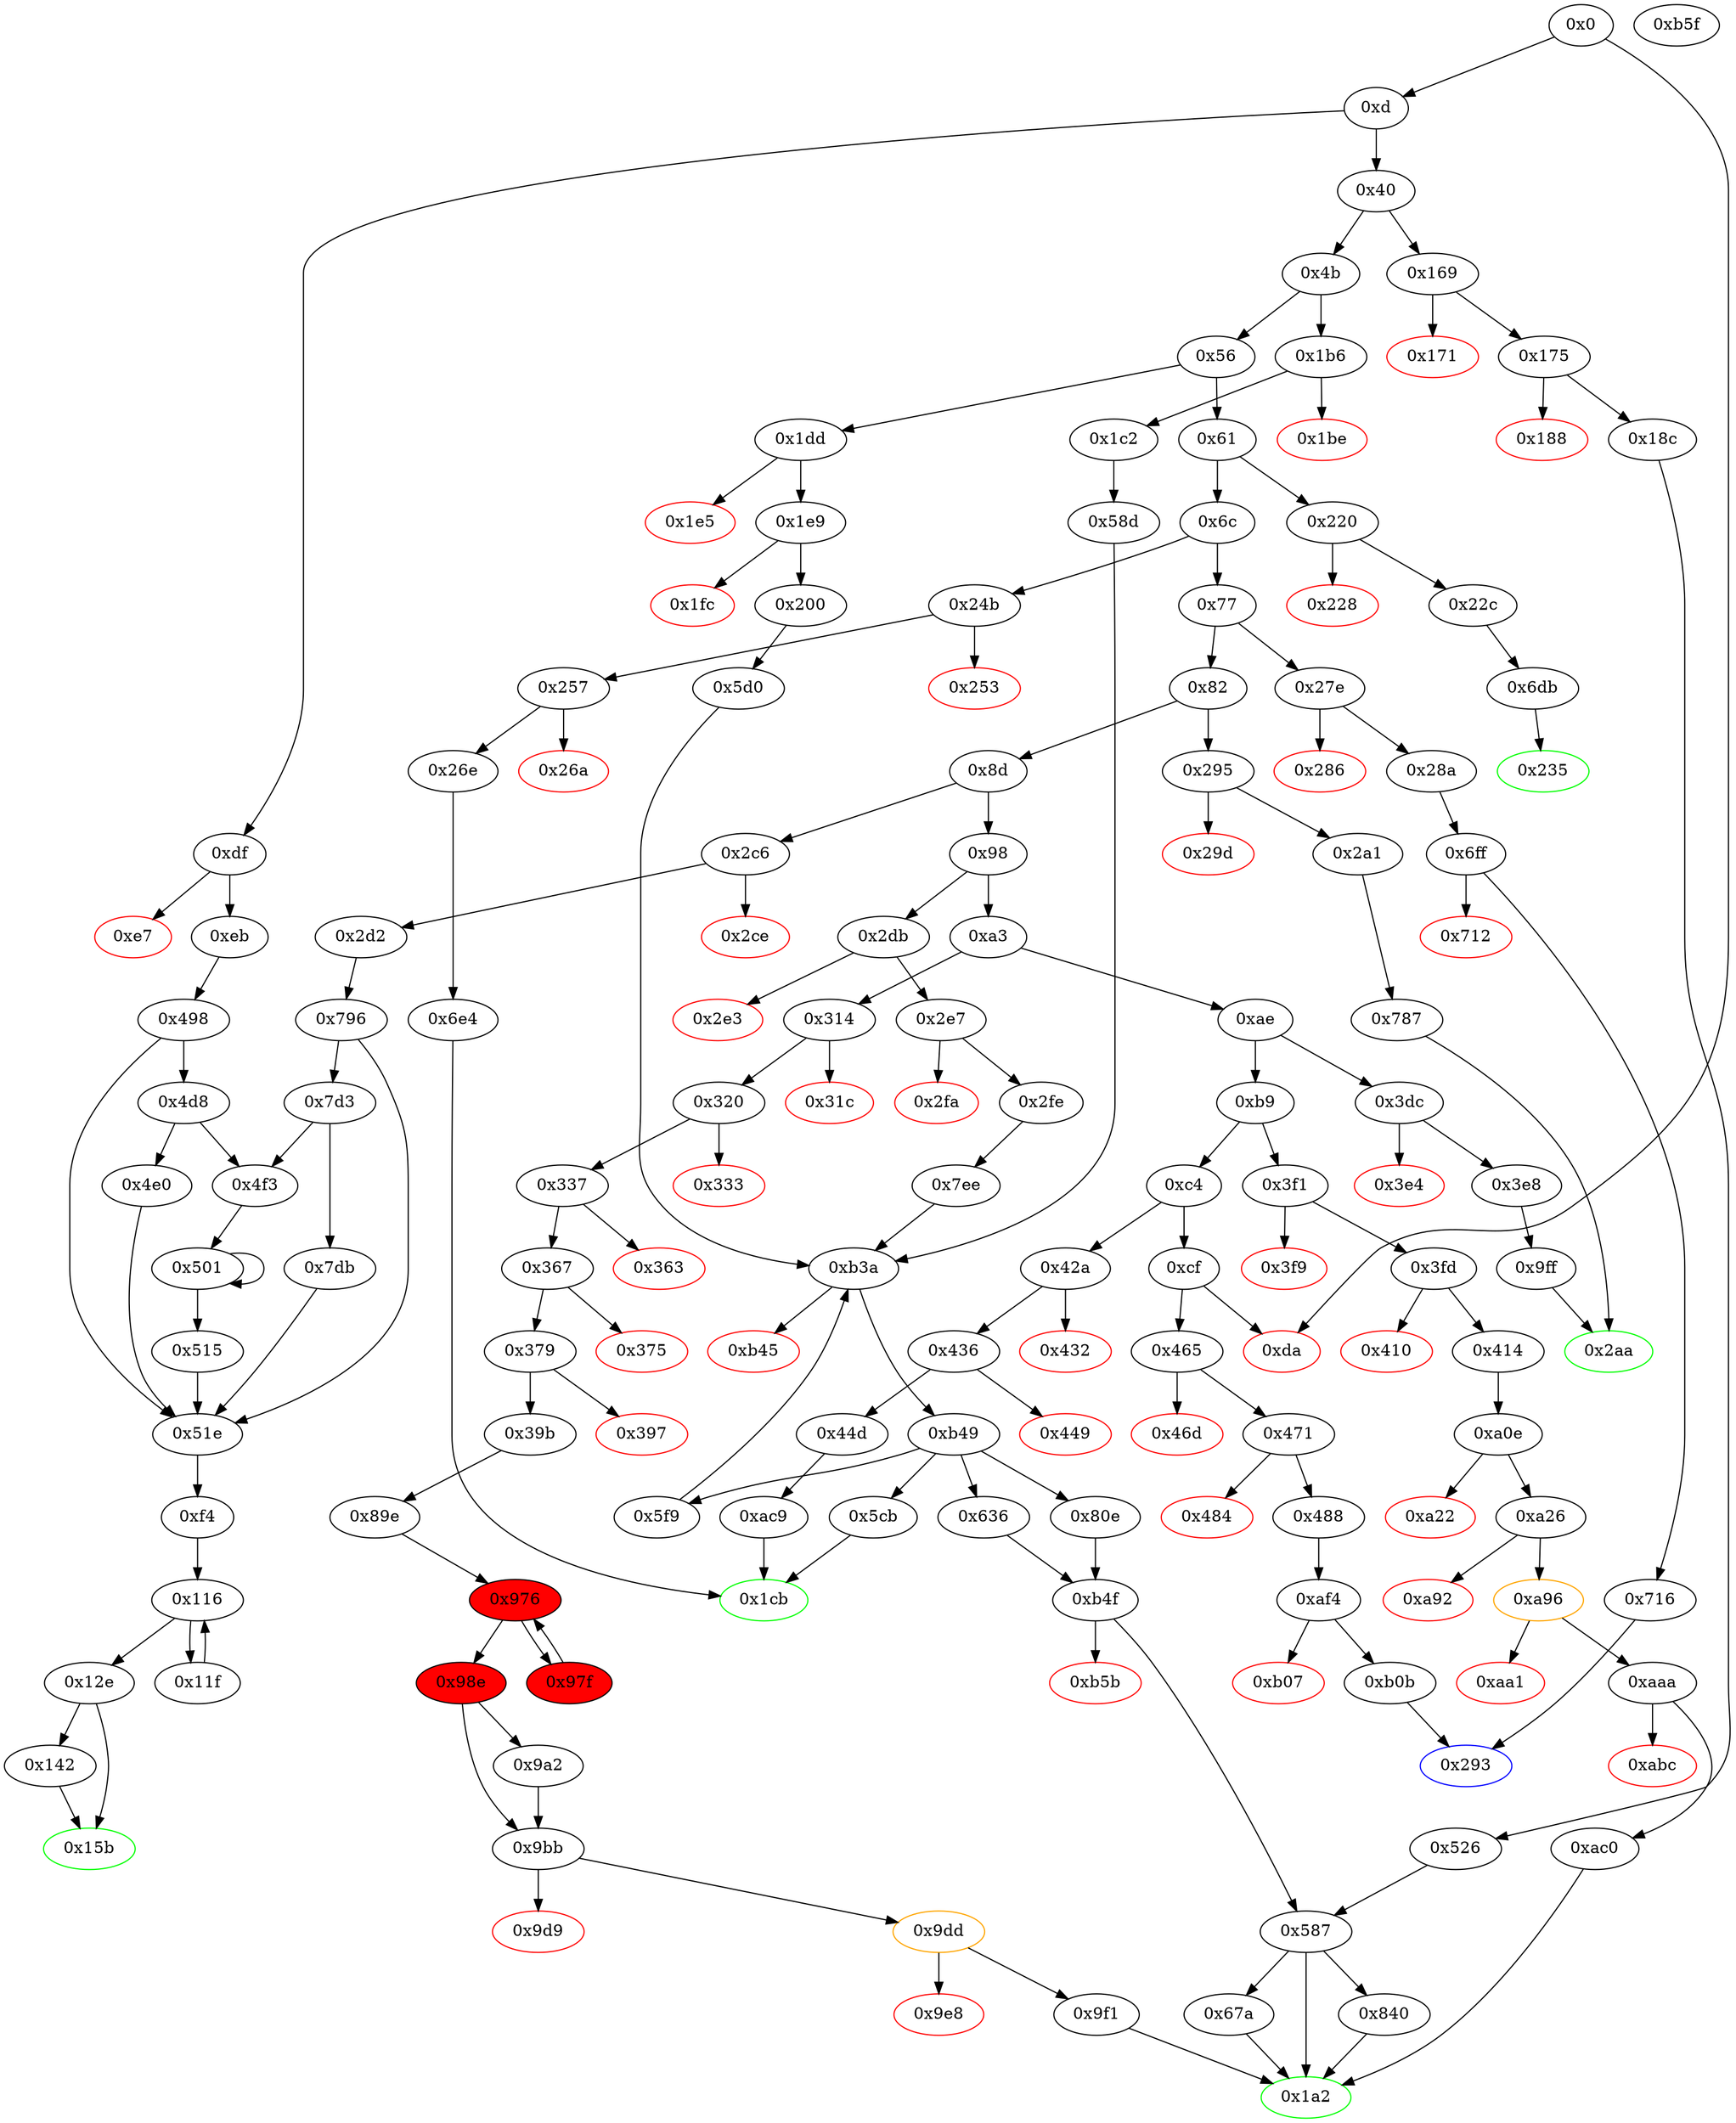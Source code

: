 digraph "" {
"0x796" [fillcolor=white, id="0x796", style=filled, tooltip="Block 0x796\n[0x796:0x7d2]\n---\nPredecessors: [0x2d2]\nSuccessors: [0x51e, 0x7d3]\n---\n0x796 JUMPDEST\n0x797 PUSH1 0x2\n0x799 DUP1\n0x79a SLOAD\n0x79b PUSH1 0x40\n0x79d DUP1\n0x79e MLOAD\n0x79f PUSH1 0x20\n0x7a1 PUSH1 0x1\n0x7a3 DUP5\n0x7a4 AND\n0x7a5 ISZERO\n0x7a6 PUSH2 0x100\n0x7a9 MUL\n0x7aa PUSH1 0x0\n0x7ac NOT\n0x7ad ADD\n0x7ae SWAP1\n0x7af SWAP4\n0x7b0 AND\n0x7b1 DUP5\n0x7b2 SWAP1\n0x7b3 DIV\n0x7b4 PUSH1 0x1f\n0x7b6 DUP2\n0x7b7 ADD\n0x7b8 DUP5\n0x7b9 SWAP1\n0x7ba DIV\n0x7bb DUP5\n0x7bc MUL\n0x7bd DUP3\n0x7be ADD\n0x7bf DUP5\n0x7c0 ADD\n0x7c1 SWAP1\n0x7c2 SWAP3\n0x7c3 MSTORE\n0x7c4 DUP2\n0x7c5 DUP2\n0x7c6 MSTORE\n0x7c7 SWAP3\n0x7c8 SWAP2\n0x7c9 DUP4\n0x7ca ADD\n0x7cb DUP3\n0x7cc DUP3\n0x7cd DUP1\n0x7ce ISZERO\n0x7cf PUSH2 0x51e\n0x7d2 JUMPI\n---\n0x796: JUMPDEST \n0x797: V630 = 0x2\n0x79a: V631 = S[0x2]\n0x79b: V632 = 0x40\n0x79e: V633 = M[0x40]\n0x79f: V634 = 0x20\n0x7a1: V635 = 0x1\n0x7a4: V636 = AND V631 0x1\n0x7a5: V637 = ISZERO V636\n0x7a6: V638 = 0x100\n0x7a9: V639 = MUL 0x100 V637\n0x7aa: V640 = 0x0\n0x7ac: V641 = NOT 0x0\n0x7ad: V642 = ADD 0xffffffffffffffffffffffffffffffffffffffffffffffffffffffffffffffff V639\n0x7b0: V643 = AND V631 V642\n0x7b3: V644 = DIV V643 0x2\n0x7b4: V645 = 0x1f\n0x7b7: V646 = ADD V644 0x1f\n0x7ba: V647 = DIV V646 0x20\n0x7bc: V648 = MUL 0x20 V647\n0x7be: V649 = ADD V633 V648\n0x7c0: V650 = ADD 0x20 V649\n0x7c3: M[0x40] = V650\n0x7c6: M[V633] = V644\n0x7ca: V651 = ADD V633 0x20\n0x7ce: V652 = ISZERO V644\n0x7cf: V653 = 0x51e\n0x7d2: JUMPI 0x51e V652\n---\nEntry stack: [V11, 0xf4]\nStack pops: 0\nStack additions: [V633, 0x2, V644, V651, 0x2, V644]\nExit stack: [V11, 0xf4, V633, 0x2, V644, V651, 0x2, V644]\n\nDef sites:\nV11: {0xd.0x34}\n0xf4: {0x2d2.0x2d4}\n"];
"0x3dc" [fillcolor=white, id="0x3dc", style=filled, tooltip="Block 0x3dc\n[0x3dc:0x3e3]\n---\nPredecessors: [0xae]\nSuccessors: [0x3e4, 0x3e8]\n---\n0x3dc JUMPDEST\n0x3dd CALLVALUE\n0x3de DUP1\n0x3df ISZERO\n0x3e0 PUSH2 0x3e8\n0x3e3 JUMPI\n---\n0x3dc: JUMPDEST \n0x3dd: V333 = CALLVALUE\n0x3df: V334 = ISZERO V333\n0x3e0: V335 = 0x3e8\n0x3e3: JUMPI 0x3e8 V334\n---\nEntry stack: [V11]\nStack pops: 0\nStack additions: [V333]\nExit stack: [V11, V333]\n\nDef sites:\nV11: {0xd.0x34}\n"];
"0x56" [fillcolor=white, id="0x56", style=filled, tooltip="Block 0x56\n[0x56:0x60]\n---\nPredecessors: [0x4b]\nSuccessors: [0x61, 0x1dd]\n---\n0x56 DUP1\n0x57 PUSH4 0x23b872dd\n0x5c EQ\n0x5d PUSH2 0x1dd\n0x60 JUMPI\n---\n0x57: V21 = 0x23b872dd\n0x5c: V22 = EQ 0x23b872dd V11\n0x5d: V23 = 0x1dd\n0x60: JUMPI 0x1dd V22\n---\nEntry stack: [V11]\nStack pops: 1\nStack additions: [S0]\nExit stack: [V11]\n\nDef sites:\nV11: {0xd.0x34}\n"];
"0x11f" [fillcolor=white, id="0x11f", style=filled, tooltip="Block 0x11f\n[0x11f:0x12d]\n---\nPredecessors: [0x116]\nSuccessors: [0x116]\n---\n0x11f DUP2\n0x120 DUP2\n0x121 ADD\n0x122 MLOAD\n0x123 DUP4\n0x124 DUP3\n0x125 ADD\n0x126 MSTORE\n0x127 PUSH1 0x20\n0x129 ADD\n0x12a PUSH2 0x116\n0x12d JUMP\n---\n0x121: V76 = ADD S0 V71\n0x122: V77 = M[V76]\n0x125: V78 = ADD S0 V70\n0x126: M[V78] = V77\n0x127: V79 = 0x20\n0x129: V80 = ADD 0x20 S0\n0x12a: V81 = 0x116\n0x12d: JUMP 0x116\n---\nEntry stack: [V11, 0xf4, S9, V65, V65, V70, V71, V69, V69, V70, V71, S0]\nStack pops: 3\nStack additions: [S2, S1, V80]\nExit stack: [V11, 0xf4, S9, V65, V65, V70, V71, V69, V69, V70, V71, V80]\n\nDef sites:\nV11: {0xd.0x34}\n0xf4: {0xeb.0xed, 0x2d2.0x2d4}\nS9: {0x498.0x4a0, 0x796.0x79e}\nV65: {0xf4.0xf8}\nV65: {0xf4.0xf8}\nV70: {0xf4.0x10c}\nV71: {0xf4.0x10f}\nV69: {0xf4.0x105}\nV69: {0xf4.0x105}\nV70: {0xf4.0x10c}\nV71: {0xf4.0x10f}\nS0: {0xf4.0x114, 0x11f.0x129}\n"];
"0x142" [fillcolor=white, id="0x142", style=filled, tooltip="Block 0x142\n[0x142:0x15a]\n---\nPredecessors: [0x12e]\nSuccessors: [0x15b]\n---\n0x142 DUP1\n0x143 DUP3\n0x144 SUB\n0x145 DUP1\n0x146 MLOAD\n0x147 PUSH1 0x1\n0x149 DUP4\n0x14a PUSH1 0x20\n0x14c SUB\n0x14d PUSH2 0x100\n0x150 EXP\n0x151 SUB\n0x152 NOT\n0x153 AND\n0x154 DUP2\n0x155 MSTORE\n0x156 PUSH1 0x20\n0x158 ADD\n0x159 SWAP2\n0x15a POP\n---\n0x144: V87 = SUB V82 V84\n0x146: V88 = M[V87]\n0x147: V89 = 0x1\n0x14a: V90 = 0x20\n0x14c: V91 = SUB 0x20 V84\n0x14d: V92 = 0x100\n0x150: V93 = EXP 0x100 V91\n0x151: V94 = SUB V93 0x1\n0x152: V95 = NOT V94\n0x153: V96 = AND V95 V88\n0x155: M[V87] = V96\n0x156: V97 = 0x20\n0x158: V98 = ADD 0x20 V87\n---\nEntry stack: [V11, 0xf4, S4, V65, V65, V82, V84]\nStack pops: 2\nStack additions: [V98, S0]\nExit stack: [V11, 0xf4, S4, V65, V65, V98, V84]\n\nDef sites:\nV11: {0xd.0x34}\n0xf4: {0xeb.0xed, 0x2d2.0x2d4}\nS4: {0x498.0x4a0, 0x796.0x79e}\nV65: {0xf4.0xf8}\nV65: {0xf4.0xf8}\nV82: {0x12e.0x137}\nV84: {0x12e.0x13b}\n"];
"0x18c" [fillcolor=white, id="0x18c", style=filled, tooltip="Block 0x18c\n[0x18c:0x1a1]\n---\nPredecessors: [0x175]\nSuccessors: [0x526]\n---\n0x18c JUMPDEST\n0x18d POP\n0x18e PUSH1 0x1\n0x190 PUSH1 0xa0\n0x192 PUSH1 0x2\n0x194 EXP\n0x195 SUB\n0x196 DUP2\n0x197 CALLDATALOAD\n0x198 AND\n0x199 SWAP1\n0x19a PUSH1 0x20\n0x19c ADD\n0x19d CALLDATALOAD\n0x19e PUSH2 0x526\n0x1a1 JUMP\n---\n0x18c: JUMPDEST \n0x18e: V115 = 0x1\n0x190: V116 = 0xa0\n0x192: V117 = 0x2\n0x194: V118 = EXP 0x2 0xa0\n0x195: V119 = SUB 0x10000000000000000000000000000000000000000 0x1\n0x197: V120 = CALLDATALOAD 0x4\n0x198: V121 = AND V120 0xffffffffffffffffffffffffffffffffffffffff\n0x19a: V122 = 0x20\n0x19c: V123 = ADD 0x20 0x4\n0x19d: V124 = CALLDATALOAD 0x24\n0x19e: V125 = 0x526\n0x1a1: JUMP 0x526\n---\nEntry stack: [V11, 0x1a2, 0x4, V109]\nStack pops: 2\nStack additions: [V121, V124]\nExit stack: [V11, 0x1a2, V121, V124]\n\nDef sites:\nV11: {0xd.0x34}\n0x1a2: {0x175.0x177}\n0x4: {0x175.0x17a}\nV109: {0x175.0x17e}\n"];
"0xb45" [color=red, fillcolor=white, id="0xb45", style=filled, tooltip="Block 0xb45\n[0xb45:0xb48]\n---\nPredecessors: [0xb3a]\nSuccessors: []\n---\n0xb45 PUSH1 0x0\n0xb47 DUP1\n0xb48 REVERT\n---\n0xb45: V913 = 0x0\n0xb48: REVERT 0x0 0x0\n---\nEntry stack: [V11, S8, S7, S6, S5, 0x0, {0x5cb, 0x5f9, 0x636, 0x80e}, S2, S1, 0x0]\nStack pops: 0\nStack additions: []\nExit stack: [V11, S8, S7, S6, S5, 0x0, {0x5cb, 0x5f9, 0x636, 0x80e}, S2, S1, 0x0]\n\nDef sites:\nV11: {0xd.0x34}\nS8: {0x1e9.0x1eb, 0xd.0x34}\nS7: {0x200.0x20d, 0x2e7.0x2e9}\nS6: {0x200.0x216, 0xd.0x34, 0x2fe.0x30a}\nS5: {0x200.0x21b, 0x1c2.0x1c4, 0x2fe.0x30f}\n0x0: {0x5d0.0x5db, 0x58d.0x58e, 0x7ee.0x7f0}\n{0x5cb, 0x5f9, 0x636, 0x80e}: {0x5f9.0x627, 0x5d0.0x5ea, 0x58d.0x5bd, 0x7ee.0x7ff}\nS2: {0x5f9.0x626, 0x5d0.0x5e9, 0x58d.0x5bc, 0x7ee.0x7fe}\nS1: {0x200.0x21b, 0x1c2.0x1c4, 0x58d.0x5b9, 0x2fe.0x30f}\n0x0: {0xb3a.0xb3b}\n"];
"0x28a" [fillcolor=white, id="0x28a", style=filled, tooltip="Block 0x28a\n[0x28a:0x292]\n---\nPredecessors: [0x27e]\nSuccessors: [0x6ff]\n---\n0x28a JUMPDEST\n0x28b POP\n0x28c PUSH2 0x293\n0x28f PUSH2 0x6ff\n0x292 JUMP\n---\n0x28a: JUMPDEST \n0x28c: V213 = 0x293\n0x28f: V214 = 0x6ff\n0x292: JUMP 0x6ff\n---\nEntry stack: [V11, V209]\nStack pops: 1\nStack additions: [0x293]\nExit stack: [V11, 0x293]\n\nDef sites:\nV11: {0xd.0x34}\nV209: {0x27e.0x27f}\n"];
"0x116" [fillcolor=white, id="0x116", style=filled, tooltip="Block 0x116\n[0x116:0x11e]\n---\nPredecessors: [0xf4, 0x11f]\nSuccessors: [0x11f, 0x12e]\n---\n0x116 JUMPDEST\n0x117 DUP4\n0x118 DUP2\n0x119 LT\n0x11a ISZERO\n0x11b PUSH2 0x12e\n0x11e JUMPI\n---\n0x116: JUMPDEST \n0x119: V73 = LT S0 V69\n0x11a: V74 = ISZERO V73\n0x11b: V75 = 0x12e\n0x11e: JUMPI 0x12e V74\n---\nEntry stack: [V11, 0xf4, S9, V65, V65, V70, V71, V69, V69, V70, V71, S0]\nStack pops: 4\nStack additions: [S3, S2, S1, S0]\nExit stack: [V11, 0xf4, S9, V65, V65, V70, V71, V69, V69, V70, V71, S0]\n\nDef sites:\nV11: {0xd.0x34}\n0xf4: {0xeb.0xed, 0x2d2.0x2d4}\nS9: {0x498.0x4a0, 0x796.0x79e}\nV65: {0xf4.0xf8}\nV65: {0xf4.0xf8}\nV70: {0xf4.0x10c}\nV71: {0xf4.0x10f}\nV69: {0xf4.0x105}\nV69: {0xf4.0x105}\nV70: {0xf4.0x10c}\nV71: {0xf4.0x10f}\nS0: {0xf4.0x114, 0x11f.0x129}\n"];
"0x465" [fillcolor=white, id="0x465", style=filled, tooltip="Block 0x465\n[0x465:0x46c]\n---\nPredecessors: [0xcf]\nSuccessors: [0x46d, 0x471]\n---\n0x465 JUMPDEST\n0x466 CALLVALUE\n0x467 DUP1\n0x468 ISZERO\n0x469 PUSH2 0x471\n0x46c JUMPI\n---\n0x465: JUMPDEST \n0x466: V388 = CALLVALUE\n0x468: V389 = ISZERO V388\n0x469: V390 = 0x471\n0x46c: JUMPI 0x471 V389\n---\nEntry stack: [V11]\nStack pops: 0\nStack additions: [V388]\nExit stack: [V11, V388]\n\nDef sites:\nV11: {0xd.0x34}\n"];
"0x526" [fillcolor=white, id="0x526", style=filled, tooltip="Block 0x526\n[0x526:0x586]\n---\nPredecessors: [0x18c]\nSuccessors: [0x587]\n---\n0x526 JUMPDEST\n0x527 CALLER\n0x528 PUSH1 0x0\n0x52a DUP2\n0x52b DUP2\n0x52c MSTORE\n0x52d PUSH1 0x7\n0x52f PUSH1 0x20\n0x531 SWAP1\n0x532 DUP2\n0x533 MSTORE\n0x534 PUSH1 0x40\n0x536 DUP1\n0x537 DUP4\n0x538 SHA3\n0x539 PUSH1 0x1\n0x53b PUSH1 0xa0\n0x53d PUSH1 0x2\n0x53f EXP\n0x540 SUB\n0x541 DUP8\n0x542 AND\n0x543 DUP1\n0x544 DUP6\n0x545 MSTORE\n0x546 SWAP1\n0x547 DUP4\n0x548 MSTORE\n0x549 DUP2\n0x54a DUP5\n0x54b SHA3\n0x54c DUP7\n0x54d SWAP1\n0x54e SSTORE\n0x54f DUP2\n0x550 MLOAD\n0x551 DUP7\n0x552 DUP2\n0x553 MSTORE\n0x554 SWAP2\n0x555 MLOAD\n0x556 SWAP4\n0x557 SWAP5\n0x558 SWAP1\n0x559 SWAP4\n0x55a SWAP1\n0x55b SWAP3\n0x55c PUSH32 0x8c5be1e5ebec7d5bd14f71427d1e84f3dd0314c0f7b2291e5b200ac8c7c3b925\n0x57d SWAP3\n0x57e DUP3\n0x57f SWAP1\n0x580 SUB\n0x581 ADD\n0x582 SWAP1\n0x583 LOG3\n0x584 POP\n0x585 PUSH1 0x1\n---\n0x526: JUMPDEST \n0x527: V460 = CALLER\n0x528: V461 = 0x0\n0x52c: M[0x0] = V460\n0x52d: V462 = 0x7\n0x52f: V463 = 0x20\n0x533: M[0x20] = 0x7\n0x534: V464 = 0x40\n0x538: V465 = SHA3 0x0 0x40\n0x539: V466 = 0x1\n0x53b: V467 = 0xa0\n0x53d: V468 = 0x2\n0x53f: V469 = EXP 0x2 0xa0\n0x540: V470 = SUB 0x10000000000000000000000000000000000000000 0x1\n0x542: V471 = AND V121 0xffffffffffffffffffffffffffffffffffffffff\n0x545: M[0x0] = V471\n0x548: M[0x20] = V465\n0x54b: V472 = SHA3 0x0 0x40\n0x54e: S[V472] = V124\n0x550: V473 = M[0x40]\n0x553: M[V473] = V124\n0x555: V474 = M[0x40]\n0x55c: V475 = 0x8c5be1e5ebec7d5bd14f71427d1e84f3dd0314c0f7b2291e5b200ac8c7c3b925\n0x580: V476 = SUB V473 V474\n0x581: V477 = ADD V476 0x20\n0x583: LOG V474 V477 0x8c5be1e5ebec7d5bd14f71427d1e84f3dd0314c0f7b2291e5b200ac8c7c3b925 V460 V471\n0x585: V478 = 0x1\n---\nEntry stack: [V11, 0x1a2, V121, V124]\nStack pops: 2\nStack additions: [S1, S0, 0x1]\nExit stack: [V11, 0x1a2, V121, V124, 0x1]\n\nDef sites:\nV11: {0xd.0x34}\n0x1a2: {0x175.0x177}\nV121: {0x18c.0x198}\nV124: {0x18c.0x19d}\n"];
"0xb0b" [fillcolor=white, id="0xb0b", style=filled, tooltip="Block 0xb0b\n[0xb0b:0xb39]\n---\nPredecessors: [0xaf4]\nSuccessors: [0x293]\n---\n0xb0b JUMPDEST\n0xb0c PUSH1 0x1\n0xb0e DUP1\n0xb0f SLOAD\n0xb10 PUSH20 0xffffffffffffffffffffffffffffffffffffffff\n0xb25 NOT\n0xb26 AND\n0xb27 PUSH1 0x1\n0xb29 PUSH1 0xa0\n0xb2b PUSH1 0x2\n0xb2d EXP\n0xb2e SUB\n0xb2f SWAP3\n0xb30 SWAP1\n0xb31 SWAP3\n0xb32 AND\n0xb33 SWAP2\n0xb34 SWAP1\n0xb35 SWAP2\n0xb36 OR\n0xb37 SWAP1\n0xb38 SSTORE\n0xb39 JUMP\n---\n0xb0b: JUMPDEST \n0xb0c: V897 = 0x1\n0xb0f: V898 = S[0x1]\n0xb10: V899 = 0xffffffffffffffffffffffffffffffffffffffff\n0xb25: V900 = NOT 0xffffffffffffffffffffffffffffffffffffffff\n0xb26: V901 = AND 0xffffffffffffffffffffffff0000000000000000000000000000000000000000 V898\n0xb27: V902 = 0x1\n0xb29: V903 = 0xa0\n0xb2b: V904 = 0x2\n0xb2d: V905 = EXP 0x2 0xa0\n0xb2e: V906 = SUB 0x10000000000000000000000000000000000000000 0x1\n0xb32: V907 = AND 0xffffffffffffffffffffffffffffffffffffffff V407\n0xb36: V908 = OR V907 V901\n0xb38: S[0x1] = V908\n0xb39: JUMP 0x293\n---\nEntry stack: [V11, 0x293, V407]\nStack pops: 2\nStack additions: []\nExit stack: [V11]\n\nDef sites:\nV11: {0xd.0x34}\n0x293: {0x471.0x473}\nV407: {0x488.0x493}\n"];
"0x3f9" [color=red, fillcolor=white, id="0x3f9", style=filled, tooltip="Block 0x3f9\n[0x3f9:0x3fc]\n---\nPredecessors: [0x3f1]\nSuccessors: []\n---\n0x3f9 PUSH1 0x0\n0x3fb DUP1\n0x3fc REVERT\n---\n0x3f9: V342 = 0x0\n0x3fc: REVERT 0x0 0x0\n---\nEntry stack: [V11, V339]\nStack pops: 0\nStack additions: []\nExit stack: [V11, V339]\n\nDef sites:\nV11: {0xd.0x34}\nV339: {0x3f1.0x3f2}\n"];
"0x484" [color=red, fillcolor=white, id="0x484", style=filled, tooltip="Block 0x484\n[0x484:0x487]\n---\nPredecessors: [0x471]\nSuccessors: []\n---\n0x484 PUSH1 0x0\n0x486 DUP1\n0x487 REVERT\n---\n0x484: V400 = 0x0\n0x487: REVERT 0x0 0x0\n---\nEntry stack: [V11, 0x293, 0x4, V395]\nStack pops: 0\nStack additions: []\nExit stack: [V11, 0x293, 0x4, V395]\n\nDef sites:\nV11: {0xd.0x34}\n0x293: {0x471.0x473}\n0x4: {0x471.0x476}\nV395: {0x471.0x47a}\n"];
"0x89e" [fillcolor=white, id="0x89e", style=filled, tooltip="Block 0x89e\n[0x89e:0x975]\n---\nPredecessors: [0x39b]\nSuccessors: [0x976]\n---\n0x89e JUMPDEST\n0x89f CALLER\n0x8a0 PUSH1 0x0\n0x8a2 DUP2\n0x8a3 DUP2\n0x8a4 MSTORE\n0x8a5 PUSH1 0x7\n0x8a7 PUSH1 0x20\n0x8a9 SWAP1\n0x8aa DUP2\n0x8ab MSTORE\n0x8ac PUSH1 0x40\n0x8ae DUP1\n0x8af DUP4\n0x8b0 SHA3\n0x8b1 PUSH1 0x1\n0x8b3 PUSH1 0xa0\n0x8b5 PUSH1 0x2\n0x8b7 EXP\n0x8b8 SUB\n0x8b9 DUP9\n0x8ba AND\n0x8bb DUP1\n0x8bc DUP6\n0x8bd MSTORE\n0x8be SWAP1\n0x8bf DUP4\n0x8c0 MSTORE\n0x8c1 DUP2\n0x8c2 DUP5\n0x8c3 SHA3\n0x8c4 DUP8\n0x8c5 SWAP1\n0x8c6 SSTORE\n0x8c7 DUP2\n0x8c8 MLOAD\n0x8c9 DUP8\n0x8ca DUP2\n0x8cb MSTORE\n0x8cc SWAP2\n0x8cd MLOAD\n0x8ce SWAP4\n0x8cf SWAP5\n0x8d0 SWAP1\n0x8d1 SWAP4\n0x8d2 SWAP1\n0x8d3 SWAP3\n0x8d4 PUSH32 0x8c5be1e5ebec7d5bd14f71427d1e84f3dd0314c0f7b2291e5b200ac8c7c3b925\n0x8f5 SWAP3\n0x8f6 DUP3\n0x8f7 SWAP1\n0x8f8 SUB\n0x8f9 ADD\n0x8fa SWAP1\n0x8fb LOG3\n0x8fc PUSH1 0x40\n0x8fe MLOAD\n0x8ff PUSH32 0x8f4ffcb100000000000000000000000000000000000000000000000000000000\n0x920 DUP2\n0x921 MSTORE\n0x922 CALLER\n0x923 PUSH1 0x4\n0x925 DUP3\n0x926 ADD\n0x927 DUP2\n0x928 DUP2\n0x929 MSTORE\n0x92a PUSH1 0x24\n0x92c DUP4\n0x92d ADD\n0x92e DUP7\n0x92f SWAP1\n0x930 MSTORE\n0x931 ADDRESS\n0x932 PUSH1 0x44\n0x934 DUP5\n0x935 ADD\n0x936 DUP2\n0x937 SWAP1\n0x938 MSTORE\n0x939 PUSH1 0x80\n0x93b PUSH1 0x64\n0x93d DUP6\n0x93e ADD\n0x93f SWAP1\n0x940 DUP2\n0x941 MSTORE\n0x942 DUP7\n0x943 MLOAD\n0x944 PUSH1 0x84\n0x946 DUP7\n0x947 ADD\n0x948 MSTORE\n0x949 DUP7\n0x94a MLOAD\n0x94b PUSH1 0x1\n0x94d PUSH1 0xa0\n0x94f PUSH1 0x2\n0x951 EXP\n0x952 SUB\n0x953 DUP11\n0x954 AND\n0x955 SWAP6\n0x956 PUSH4 0x8f4ffcb1\n0x95b SWAP6\n0x95c SWAP5\n0x95d DUP11\n0x95e SWAP5\n0x95f SWAP4\n0x960 DUP11\n0x961 SWAP4\n0x962 SWAP2\n0x963 SWAP3\n0x964 SWAP1\n0x965 SWAP2\n0x966 PUSH1 0xa4\n0x968 SWAP1\n0x969 SWAP2\n0x96a ADD\n0x96b SWAP1\n0x96c PUSH1 0x20\n0x96e DUP6\n0x96f ADD\n0x970 SWAP1\n0x971 DUP1\n0x972 DUP4\n0x973 DUP4\n0x974 PUSH1 0x0\n---\n0x89e: JUMPDEST \n0x89f: V711 = CALLER\n0x8a0: V712 = 0x0\n0x8a4: M[0x0] = V711\n0x8a5: V713 = 0x7\n0x8a7: V714 = 0x20\n0x8ab: M[0x20] = 0x7\n0x8ac: V715 = 0x40\n0x8b0: V716 = SHA3 0x0 0x40\n0x8b1: V717 = 0x1\n0x8b3: V718 = 0xa0\n0x8b5: V719 = 0x2\n0x8b7: V720 = EXP 0x2 0xa0\n0x8b8: V721 = SUB 0x10000000000000000000000000000000000000000 0x1\n0x8ba: V722 = AND V282 0xffffffffffffffffffffffffffffffffffffffff\n0x8bd: M[0x0] = V722\n0x8c0: M[0x20] = V716\n0x8c3: V723 = SHA3 0x0 0x40\n0x8c6: S[V723] = V285\n0x8c8: V724 = M[0x40]\n0x8cb: M[V724] = V285\n0x8cd: V725 = M[0x40]\n0x8d4: V726 = 0x8c5be1e5ebec7d5bd14f71427d1e84f3dd0314c0f7b2291e5b200ac8c7c3b925\n0x8f8: V727 = SUB V724 V725\n0x8f9: V728 = ADD V727 0x20\n0x8fb: LOG V725 V728 0x8c5be1e5ebec7d5bd14f71427d1e84f3dd0314c0f7b2291e5b200ac8c7c3b925 V711 V722\n0x8fc: V729 = 0x40\n0x8fe: V730 = M[0x40]\n0x8ff: V731 = 0x8f4ffcb100000000000000000000000000000000000000000000000000000000\n0x921: M[V730] = 0x8f4ffcb100000000000000000000000000000000000000000000000000000000\n0x922: V732 = CALLER\n0x923: V733 = 0x4\n0x926: V734 = ADD V730 0x4\n0x929: M[V734] = V732\n0x92a: V735 = 0x24\n0x92d: V736 = ADD V730 0x24\n0x930: M[V736] = V285\n0x931: V737 = ADDRESS\n0x932: V738 = 0x44\n0x935: V739 = ADD V730 0x44\n0x938: M[V739] = V737\n0x939: V740 = 0x80\n0x93b: V741 = 0x64\n0x93e: V742 = ADD V730 0x64\n0x941: M[V742] = 0x80\n0x943: V743 = M[V325]\n0x944: V744 = 0x84\n0x947: V745 = ADD V730 0x84\n0x948: M[V745] = V743\n0x94a: V746 = M[V325]\n0x94b: V747 = 0x1\n0x94d: V748 = 0xa0\n0x94f: V749 = 0x2\n0x951: V750 = EXP 0x2 0xa0\n0x952: V751 = SUB 0x10000000000000000000000000000000000000000 0x1\n0x954: V752 = AND V282 0xffffffffffffffffffffffffffffffffffffffff\n0x956: V753 = 0x8f4ffcb1\n0x966: V754 = 0xa4\n0x96a: V755 = ADD V730 0xa4\n0x96c: V756 = 0x20\n0x96f: V757 = ADD V325 0x20\n0x974: V758 = 0x0\n---\nEntry stack: [V11, 0x1a2, V282, V285, V325]\nStack pops: 3\nStack additions: [S2, S1, S0, 0x0, V752, 0x8f4ffcb1, V732, S1, V737, S0, V734, V742, V755, V757, V746, V746, V755, V757, 0x0]\nExit stack: [V11, 0x1a2, V282, V285, V325, 0x0, V752, 0x8f4ffcb1, V732, V285, V737, V325, V734, V742, V755, V757, V746, V746, V755, V757, 0x0]\n\nDef sites:\nV11: {0xd.0x34}\n0x1a2: {0x320.0x322}\nV282: {0x337.0x342}\nV285: {0x337.0x348}\nV325: {0x39b.0x3ae}\n"];
"0x333" [color=red, fillcolor=white, id="0x333", style=filled, tooltip="Block 0x333\n[0x333:0x336]\n---\nPredecessors: [0x320]\nSuccessors: []\n---\n0x333 PUSH1 0x0\n0x335 DUP1\n0x336 REVERT\n---\n0x333: V275 = 0x0\n0x336: REVERT 0x0 0x0\n---\nEntry stack: [V11, 0x1a2, 0x4, V270]\nStack pops: 0\nStack additions: []\nExit stack: [V11, 0x1a2, 0x4, V270]\n\nDef sites:\nV11: {0xd.0x34}\n0x1a2: {0x320.0x322}\n0x4: {0x320.0x325}\nV270: {0x320.0x329}\n"];
"0x498" [fillcolor=white, id="0x498", style=filled, tooltip="Block 0x498\n[0x498:0x4d7]\n---\nPredecessors: [0xeb]\nSuccessors: [0x4d8, 0x51e]\n---\n0x498 JUMPDEST\n0x499 PUSH1 0x3\n0x49b DUP1\n0x49c SLOAD\n0x49d PUSH1 0x40\n0x49f DUP1\n0x4a0 MLOAD\n0x4a1 PUSH1 0x20\n0x4a3 PUSH1 0x2\n0x4a5 PUSH1 0x1\n0x4a7 DUP6\n0x4a8 AND\n0x4a9 ISZERO\n0x4aa PUSH2 0x100\n0x4ad MUL\n0x4ae PUSH1 0x0\n0x4b0 NOT\n0x4b1 ADD\n0x4b2 SWAP1\n0x4b3 SWAP5\n0x4b4 AND\n0x4b5 SWAP4\n0x4b6 SWAP1\n0x4b7 SWAP4\n0x4b8 DIV\n0x4b9 PUSH1 0x1f\n0x4bb DUP2\n0x4bc ADD\n0x4bd DUP5\n0x4be SWAP1\n0x4bf DIV\n0x4c0 DUP5\n0x4c1 MUL\n0x4c2 DUP3\n0x4c3 ADD\n0x4c4 DUP5\n0x4c5 ADD\n0x4c6 SWAP1\n0x4c7 SWAP3\n0x4c8 MSTORE\n0x4c9 DUP2\n0x4ca DUP2\n0x4cb MSTORE\n0x4cc SWAP3\n0x4cd SWAP2\n0x4ce DUP4\n0x4cf ADD\n0x4d0 DUP3\n0x4d1 DUP3\n0x4d2 DUP1\n0x4d3 ISZERO\n0x4d4 PUSH2 0x51e\n0x4d7 JUMPI\n---\n0x498: JUMPDEST \n0x499: V409 = 0x3\n0x49c: V410 = S[0x3]\n0x49d: V411 = 0x40\n0x4a0: V412 = M[0x40]\n0x4a1: V413 = 0x20\n0x4a3: V414 = 0x2\n0x4a5: V415 = 0x1\n0x4a8: V416 = AND V410 0x1\n0x4a9: V417 = ISZERO V416\n0x4aa: V418 = 0x100\n0x4ad: V419 = MUL 0x100 V417\n0x4ae: V420 = 0x0\n0x4b0: V421 = NOT 0x0\n0x4b1: V422 = ADD 0xffffffffffffffffffffffffffffffffffffffffffffffffffffffffffffffff V419\n0x4b4: V423 = AND V410 V422\n0x4b8: V424 = DIV V423 0x2\n0x4b9: V425 = 0x1f\n0x4bc: V426 = ADD V424 0x1f\n0x4bf: V427 = DIV V426 0x20\n0x4c1: V428 = MUL 0x20 V427\n0x4c3: V429 = ADD V412 V428\n0x4c5: V430 = ADD 0x20 V429\n0x4c8: M[0x40] = V430\n0x4cb: M[V412] = V424\n0x4cf: V431 = ADD V412 0x20\n0x4d3: V432 = ISZERO V424\n0x4d4: V433 = 0x51e\n0x4d7: JUMPI 0x51e V432\n---\nEntry stack: [V11, 0xf4]\nStack pops: 0\nStack additions: [V412, 0x3, V424, V431, 0x3, V424]\nExit stack: [V11, 0xf4, V412, 0x3, V424, V431, 0x3, V424]\n\nDef sites:\nV11: {0xd.0x34}\n0xf4: {0xeb.0xed}\n"];
"0x29d" [color=red, fillcolor=white, id="0x29d", style=filled, tooltip="Block 0x29d\n[0x29d:0x2a0]\n---\nPredecessors: [0x295]\nSuccessors: []\n---\n0x29d PUSH1 0x0\n0x29f DUP1\n0x2a0 REVERT\n---\n0x29d: V218 = 0x0\n0x2a0: REVERT 0x0 0x0\n---\nEntry stack: [V11, V215]\nStack pops: 0\nStack additions: []\nExit stack: [V11, V215]\n\nDef sites:\nV11: {0xd.0x34}\nV215: {0x295.0x296}\n"];
"0x9a2" [fillcolor=white, id="0x9a2", style=filled, tooltip="Block 0x9a2\n[0x9a2:0x9ba]\n---\nPredecessors: [0x98e]\nSuccessors: [0x9bb]\n---\n0x9a2 DUP1\n0x9a3 DUP3\n0x9a4 SUB\n0x9a5 DUP1\n0x9a6 MLOAD\n0x9a7 PUSH1 0x1\n0x9a9 DUP4\n0x9aa PUSH1 0x20\n0x9ac SUB\n0x9ad PUSH2 0x100\n0x9b0 EXP\n0x9b1 SUB\n0x9b2 NOT\n0x9b3 AND\n0x9b4 DUP2\n0x9b5 MSTORE\n0x9b6 PUSH1 0x20\n0x9b8 ADD\n0x9b9 SWAP2\n0x9ba POP\n---\n0x9a4: V773 = SUB V768 V770\n0x9a6: V774 = M[V773]\n0x9a7: V775 = 0x1\n0x9aa: V776 = 0x20\n0x9ac: V777 = SUB 0x20 V770\n0x9ad: V778 = 0x100\n0x9b0: V779 = EXP 0x100 V777\n0x9b1: V780 = SUB V779 0x1\n0x9b2: V781 = NOT V780\n0x9b3: V782 = AND V781 V774\n0x9b5: M[V773] = V782\n0x9b6: V783 = 0x20\n0x9b8: V784 = ADD 0x20 V773\n---\nEntry stack: [V11, 0x1a2, V282, V285, V325, 0x0, V752, 0x8f4ffcb1, V732, V285, V737, V325, V734, V742, V768, V770]\nStack pops: 2\nStack additions: [V784, S0]\nExit stack: [V11, 0x1a2, V282, V285, V325, 0x0, V752, 0x8f4ffcb1, V732, V285, V737, V325, V734, V742, V784, V770]\n\nDef sites:\nV11: {0xd.0x34}\n0x1a2: {0x320.0x322}\nV282: {0x337.0x342}\nV285: {0x337.0x348}\nV325: {0x39b.0x3ae}\n0x0: {0x89e.0x8a0}\nV752: {0x89e.0x954}\n0x8f4ffcb1: {0x89e.0x956}\nV732: {0x89e.0x922}\nV285: {0x337.0x348}\nV737: {0x89e.0x931}\nV325: {0x39b.0x3ae}\nV734: {0x89e.0x926}\nV742: {0x89e.0x93e}\nV768: {0x98e.0x997}\nV770: {0x98e.0x99b}\n"];
"0xb4f" [fillcolor=white, id="0xb4f", style=filled, tooltip="Block 0xb4f\n[0xb4f:0xb5a]\n---\nPredecessors: [0x636, 0x80e]\nSuccessors: [0x587, 0xb5b]\n---\n0xb4f JUMPDEST\n0xb50 DUP2\n0xb51 DUP2\n0xb52 ADD\n0xb53 DUP3\n0xb54 DUP2\n0xb55 LT\n0xb56 ISZERO\n0xb57 PUSH2 0x587\n0xb5a JUMPI\n---\n0xb4f: JUMPDEST \n0xb52: V915 = ADD S0 S1\n0xb55: V916 = LT V915 S1\n0xb56: V917 = ISZERO V916\n0xb57: V918 = 0x587\n0xb5a: JUMPI 0x587 V917\n---\nEntry stack: [V11, S7, S6, S5, S4, 0x0, {0x67a, 0x840}, S1, S0]\nStack pops: 2\nStack additions: [S1, S0, V915]\nExit stack: [V11, S7, S6, S5, S4, 0x0, {0x67a, 0x840}, S1, S0, V915]\n\nDef sites:\nV11: {0xd.0x34}\nS7: {0x1e9.0x1eb, 0xd.0x34}\nS6: {0x200.0x20d, 0x2e7.0x2e9}\nS5: {0x200.0x216, 0xd.0x34, 0x2fe.0x30a}\nS4: {0x200.0x21b, 0x1c2.0x1c4, 0x2fe.0x30f}\n0x0: {0x5d0.0x5db, 0x58d.0x58e, 0x7ee.0x7f0}\n{0x67a, 0x840}: {0x80e.0x831, 0x636.0x66b}\nS1: {0x80e.0x830, 0x636.0x66a}\nS0: {0x200.0x21b, 0x1c2.0x1c4, 0x2fe.0x30f}\n"];
"0xc4" [fillcolor=white, id="0xc4", style=filled, tooltip="Block 0xc4\n[0xc4:0xce]\n---\nPredecessors: [0xb9]\nSuccessors: [0xcf, 0x42a]\n---\n0xc4 DUP1\n0xc5 PUSH4 0xdd62ed3e\n0xca EQ\n0xcb PUSH2 0x42a\n0xce JUMPI\n---\n0xc5: V51 = 0xdd62ed3e\n0xca: V52 = EQ 0xdd62ed3e V11\n0xcb: V53 = 0x42a\n0xce: JUMPI 0x42a V52\n---\nEntry stack: [V11]\nStack pops: 1\nStack additions: [S0]\nExit stack: [V11]\n\nDef sites:\nV11: {0xd.0x34}\n"];
"0x15b" [color=green, fillcolor=white, id="0x15b", style=filled, tooltip="Block 0x15b\n[0x15b:0x168]\n---\nPredecessors: [0x12e, 0x142]\nSuccessors: []\n---\n0x15b JUMPDEST\n0x15c POP\n0x15d SWAP3\n0x15e POP\n0x15f POP\n0x160 POP\n0x161 PUSH1 0x40\n0x163 MLOAD\n0x164 DUP1\n0x165 SWAP2\n0x166 SUB\n0x167 SWAP1\n0x168 RETURN\n---\n0x15b: JUMPDEST \n0x161: V99 = 0x40\n0x163: V100 = M[0x40]\n0x166: V101 = SUB S1 V100\n0x168: RETURN V100 V101\n---\nEntry stack: [V11, 0xf4, S4, V65, V65, S1, V84]\nStack pops: 5\nStack additions: []\nExit stack: [V11, 0xf4]\n\nDef sites:\nV11: {0xd.0x34}\n0xf4: {0xeb.0xed, 0x2d2.0x2d4}\nS4: {0x498.0x4a0, 0x796.0x79e}\nV65: {0xf4.0xf8}\nV65: {0xf4.0xf8}\nS1: {0x142.0x158, 0x12e.0x137}\nV84: {0x12e.0x13b}\n"];
"0x587" [fillcolor=white, id="0x587", style=filled, tooltip="Block 0x587\n[0x587:0x58c]\n---\nPredecessors: [0x526, 0xb4f]\nSuccessors: [0x1a2, 0x67a, 0x840]\n---\n0x587 JUMPDEST\n0x588 SWAP3\n0x589 SWAP2\n0x58a POP\n0x58b POP\n0x58c JUMP\n---\n0x587: JUMPDEST \n0x58c: JUMP {0x1a2, 0x67a, 0x840}\n---\nEntry stack: [V11, S8, S7, S6, S5, S4, {0x1a2, 0x67a, 0x840}, S2, S1, S0]\nStack pops: 4\nStack additions: [S0]\nExit stack: [V11, S8, S7, S6, S5, S4, S0]\n\nDef sites:\nV11: {0xd.0x34}\nS8: {0x1e9.0x1eb, 0xd.0x34}\nS7: {0x200.0x20d, 0x2e7.0x2e9}\nS6: {0x200.0x216, 0xd.0x34, 0x2fe.0x30a}\nS5: {0x200.0x21b, 0x1c2.0x1c4, 0x2fe.0x30f}\nS4: {0x5d0.0x5db, 0xd.0x34, 0x7ee.0x7f0, 0x58d.0x58e}\n{0x1a2, 0x67a, 0x840}: {0x636.0x66b, 0x175.0x177, 0x80e.0x831}\nS2: {0x636.0x66a, 0x18c.0x198, 0x80e.0x830}\nS1: {0x200.0x21b, 0x1c2.0x1c4, 0x18c.0x19d, 0x2fe.0x30f}\nS0: {0xb4f.0xb52, 0x526.0x585}\n"];
"0x1be" [color=red, fillcolor=white, id="0x1be", style=filled, tooltip="Block 0x1be\n[0x1be:0x1c1]\n---\nPredecessors: [0x1b6]\nSuccessors: []\n---\n0x1be PUSH1 0x0\n0x1c0 DUP1\n0x1c1 REVERT\n---\n0x1be: V137 = 0x0\n0x1c1: REVERT 0x0 0x0\n---\nEntry stack: [V11, V134]\nStack pops: 0\nStack additions: []\nExit stack: [V11, V134]\n\nDef sites:\nV11: {0xd.0x34}\nV134: {0x1b6.0x1b7}\n"];
"0xaf4" [fillcolor=white, id="0xaf4", style=filled, tooltip="Block 0xaf4\n[0xaf4:0xb06]\n---\nPredecessors: [0x488]\nSuccessors: [0xb07, 0xb0b]\n---\n0xaf4 JUMPDEST\n0xaf5 PUSH1 0x0\n0xaf7 SLOAD\n0xaf8 PUSH1 0x1\n0xafa PUSH1 0xa0\n0xafc PUSH1 0x2\n0xafe EXP\n0xaff SUB\n0xb00 AND\n0xb01 CALLER\n0xb02 EQ\n0xb03 PUSH2 0xb0b\n0xb06 JUMPI\n---\n0xaf4: JUMPDEST \n0xaf5: V885 = 0x0\n0xaf7: V886 = S[0x0]\n0xaf8: V887 = 0x1\n0xafa: V888 = 0xa0\n0xafc: V889 = 0x2\n0xafe: V890 = EXP 0x2 0xa0\n0xaff: V891 = SUB 0x10000000000000000000000000000000000000000 0x1\n0xb00: V892 = AND 0xffffffffffffffffffffffffffffffffffffffff V886\n0xb01: V893 = CALLER\n0xb02: V894 = EQ V893 V892\n0xb03: V895 = 0xb0b\n0xb06: JUMPI 0xb0b V894\n---\nEntry stack: [V11, 0x293, V407]\nStack pops: 0\nStack additions: []\nExit stack: [V11, 0x293, V407]\n\nDef sites:\nV11: {0xd.0x34}\n0x293: {0x471.0x473}\nV407: {0x488.0x493}\n"];
"0xaaa" [fillcolor=white, id="0xaaa", style=filled, tooltip="Block 0xaaa\n[0xaaa:0xabb]\n---\nPredecessors: [0xa96]\nSuccessors: [0xabc, 0xac0]\n---\n0xaaa JUMPDEST\n0xaab POP\n0xaac POP\n0xaad POP\n0xaae POP\n0xaaf PUSH1 0x40\n0xab1 MLOAD\n0xab2 RETURNDATASIZE\n0xab3 PUSH1 0x20\n0xab5 DUP2\n0xab6 LT\n0xab7 ISZERO\n0xab8 PUSH2 0xac0\n0xabb JUMPI\n---\n0xaaa: JUMPDEST \n0xaaf: V862 = 0x40\n0xab1: V863 = M[0x40]\n0xab2: V864 = RETURNDATASIZE\n0xab3: V865 = 0x20\n0xab6: V866 = LT V864 0x20\n0xab7: V867 = ISZERO V866\n0xab8: V868 = 0xac0\n0xabb: JUMPI 0xac0 V867\n---\nEntry stack: [V11, 0x1a2, V358, V361, 0x0, V841, 0xa9059cbb, V844, V855]\nStack pops: 4\nStack additions: [V863, V864]\nExit stack: [V11, 0x1a2, V358, V361, 0x0, V863, V864]\n\nDef sites:\nV11: {0xd.0x34}\n0x1a2: {0x3fd.0x3ff}\nV358: {0x414.0x420}\nV361: {0x414.0x425}\n0x0: {0xa0e.0xa0f}\nV841: {0xa26.0xa6d}\n0xa9059cbb: {0xa26.0xa6f}\nV844: {0xa26.0xa79}\nV855: {0xa96.0xa9a}\n"];
"0xae" [fillcolor=white, id="0xae", style=filled, tooltip="Block 0xae\n[0xae:0xb8]\n---\nPredecessors: [0xa3]\nSuccessors: [0xb9, 0x3dc]\n---\n0xae DUP1\n0xaf PUSH4 0xd4ee1d90\n0xb4 EQ\n0xb5 PUSH2 0x3dc\n0xb8 JUMPI\n---\n0xaf: V45 = 0xd4ee1d90\n0xb4: V46 = EQ 0xd4ee1d90 V11\n0xb5: V47 = 0x3dc\n0xb8: JUMPI 0x3dc V46\n---\nEntry stack: [V11]\nStack pops: 1\nStack additions: [S0]\nExit stack: [V11]\n\nDef sites:\nV11: {0xd.0x34}\n"];
"0xb9" [fillcolor=white, id="0xb9", style=filled, tooltip="Block 0xb9\n[0xb9:0xc3]\n---\nPredecessors: [0xae]\nSuccessors: [0xc4, 0x3f1]\n---\n0xb9 DUP1\n0xba PUSH4 0xdc39d06d\n0xbf EQ\n0xc0 PUSH2 0x3f1\n0xc3 JUMPI\n---\n0xba: V48 = 0xdc39d06d\n0xbf: V49 = EQ 0xdc39d06d V11\n0xc0: V50 = 0x3f1\n0xc3: JUMPI 0x3f1 V49\n---\nEntry stack: [V11]\nStack pops: 1\nStack additions: [S0]\nExit stack: [V11]\n\nDef sites:\nV11: {0xd.0x34}\n"];
"0xb5f" [fillcolor=white, id="0xb5f", style=filled, tooltip="Block 0xb5f\n[0xb5f:0xb8d]\n---\nPredecessors: []\nSuccessors: []\n---\n0xb5f INVALID\n0xb60 LOG1\n0xb61 PUSH6 0x627a7a723058\n0xb68 SHA3\n0xb69 MISSING 0xba\n0xb6a PUSH23 0x6d55801a8e66064beb3568c21c0987aef28f1154a54ef4\n0xb82 OR\n0xb83 MISSING 0xe6\n0xb84 DUP3\n0xb85 SAR\n0xb86 MISSING 0xea\n0xb87 PUSH6 0x160029\n---\n0xb5f: INVALID \n0xb60: LOG S0 S1 S2\n0xb61: V920 = 0x627a7a723058\n0xb68: V921 = SHA3 0x627a7a723058 S3\n0xb69: MISSING 0xba\n0xb6a: V922 = 0x6d55801a8e66064beb3568c21c0987aef28f1154a54ef4\n0xb82: V923 = OR 0x6d55801a8e66064beb3568c21c0987aef28f1154a54ef4 S0\n0xb83: MISSING 0xe6\n0xb85: V924 = SAR S2 S0\n0xb86: MISSING 0xea\n0xb87: V925 = 0x160029\n---\nEntry stack: []\nStack pops: 0\nStack additions: [V921, V923, V924, S1, S2, 0x160029]\nExit stack: []\n\nDef sites:\n"];
"0x228" [color=red, fillcolor=white, id="0x228", style=filled, tooltip="Block 0x228\n[0x228:0x22b]\n---\nPredecessors: [0x220]\nSuccessors: []\n---\n0x228 PUSH1 0x0\n0x22a DUP1\n0x22b REVERT\n---\n0x228: V177 = 0x0\n0x22b: REVERT 0x0 0x0\n---\nEntry stack: [V11, V174]\nStack pops: 0\nStack additions: []\nExit stack: [V11, V174]\n\nDef sites:\nV11: {0xd.0x34}\nV174: {0x220.0x221}\n"];
"0x1cb" [color=green, fillcolor=white, id="0x1cb", style=filled, tooltip="Block 0x1cb\n[0x1cb:0x1dc]\n---\nPredecessors: [0x5cb, 0x6e4, 0xac9]\nSuccessors: []\n---\n0x1cb JUMPDEST\n0x1cc PUSH1 0x40\n0x1ce DUP1\n0x1cf MLOAD\n0x1d0 SWAP2\n0x1d1 DUP3\n0x1d2 MSTORE\n0x1d3 MLOAD\n0x1d4 SWAP1\n0x1d5 DUP2\n0x1d6 SWAP1\n0x1d7 SUB\n0x1d8 PUSH1 0x20\n0x1da ADD\n0x1db SWAP1\n0x1dc RETURN\n---\n0x1cb: JUMPDEST \n0x1cc: V140 = 0x40\n0x1cf: V141 = M[0x40]\n0x1d2: M[V141] = S0\n0x1d3: V142 = M[0x40]\n0x1d7: V143 = SUB V141 V142\n0x1d8: V144 = 0x20\n0x1da: V145 = ADD 0x20 V143\n0x1dc: RETURN V142 V145\n---\nEntry stack: [V11, S3, S2, S1, S0]\nStack pops: 1\nStack additions: []\nExit stack: [V11, S3, S2, S1]\n\nDef sites:\nV11: {0xd.0x34}\nS3: {0x1e9.0x1eb, 0xd.0x34}\nS2: {0x200.0x20d, 0x2e7.0x2e9}\nS1: {0x200.0x216, 0xd.0x34, 0x2fe.0x30a}\nS0: {0xac9.0xaf1, 0xb49_0x5d0.0xb4c, 0xb49_0x7ee.0xb4c, 0xb49_0x58d.0xb4c, 0xb49_0x5f9.0xb4c, 0x6e4.0x6fc}\n"];
"0x9f1" [fillcolor=white, id="0x9f1", style=filled, tooltip="Block 0x9f1\n[0x9f1:0x9fe]\n---\nPredecessors: [0x9dd]\nSuccessors: [0x1a2]\n---\n0x9f1 JUMPDEST\n0x9f2 POP\n0x9f3 PUSH1 0x1\n0x9f5 SWAP8\n0x9f6 SWAP7\n0x9f7 POP\n0x9f8 POP\n0x9f9 POP\n0x9fa POP\n0x9fb POP\n0x9fc POP\n0x9fd POP\n0x9fe JUMP\n---\n0x9f1: JUMPDEST \n0x9f3: V804 = 0x1\n0x9fe: JUMP 0x1a2\n---\nEntry stack: [V11, 0x1a2, V282, V285, V325, 0x0, V752, 0x8f4ffcb1, S1, V797]\nStack pops: 9\nStack additions: [0x1]\nExit stack: [V11, 0x1]\n\nDef sites:\nV11: {0xd.0x34}\n0x1a2: {0x320.0x322}\nV282: {0x337.0x342}\nV285: {0x337.0x348}\nV325: {0x39b.0x3ae}\n0x0: {0x89e.0x8a0}\nV752: {0x89e.0x954}\n0x8f4ffcb1: {0x89e.0x956}\nS1: {0x9a2.0x9b8, 0x98e.0x997}\nV797: {0x9dd.0x9e1}\n"];
"0x98" [fillcolor=white, id="0x98", style=filled, tooltip="Block 0x98\n[0x98:0xa2]\n---\nPredecessors: [0x8d]\nSuccessors: [0xa3, 0x2db]\n---\n0x98 DUP1\n0x99 PUSH4 0xa9059cbb\n0x9e EQ\n0x9f PUSH2 0x2db\n0xa2 JUMPI\n---\n0x99: V39 = 0xa9059cbb\n0x9e: V40 = EQ 0xa9059cbb V11\n0x9f: V41 = 0x2db\n0xa2: JUMPI 0x2db V40\n---\nEntry stack: [V11]\nStack pops: 1\nStack additions: [S0]\nExit stack: [V11]\n\nDef sites:\nV11: {0xd.0x34}\n"];
"0x397" [color=red, fillcolor=white, id="0x397", style=filled, tooltip="Block 0x397\n[0x397:0x39a]\n---\nPredecessors: [0x379]\nSuccessors: []\n---\n0x397 PUSH1 0x0\n0x399 DUP1\n0x39a REVERT\n---\n0x397: V316 = 0x0\n0x39a: REVERT 0x0 0x0\n---\nEntry stack: [V11, 0x1a2, V282, V285, V286, 0x4, V306, V304, 0x64]\nStack pops: 0\nStack additions: []\nExit stack: [V11, 0x1a2, V282, V285, V286, 0x4, V306, V304, 0x64]\n\nDef sites:\nV11: {0xd.0x34}\n0x1a2: {0x320.0x322}\nV282: {0x337.0x342}\nV285: {0x337.0x348}\nV286: {0x337.0x34b}\n0x4: {0x320.0x325}\nV306: {0x379.0x37f}\nV304: {0x379.0x37b}\n0x64: {0x337.0x350}\n"];
"0x9e8" [color=red, fillcolor=white, id="0x9e8", style=filled, tooltip="Block 0x9e8\n[0x9e8:0x9f0]\n---\nPredecessors: [0x9dd]\nSuccessors: []\n---\n0x9e8 RETURNDATASIZE\n0x9e9 PUSH1 0x0\n0x9eb DUP1\n0x9ec RETURNDATACOPY\n0x9ed RETURNDATASIZE\n0x9ee PUSH1 0x0\n0x9f0 REVERT\n---\n0x9e8: V800 = RETURNDATASIZE\n0x9e9: V801 = 0x0\n0x9ec: RETURNDATACOPY 0x0 0x0 V800\n0x9ed: V802 = RETURNDATASIZE\n0x9ee: V803 = 0x0\n0x9f0: REVERT 0x0 V802\n---\nEntry stack: [V11, 0x1a2, V282, V285, V325, 0x0, V752, 0x8f4ffcb1, S1, V797]\nStack pops: 0\nStack additions: []\nExit stack: [V11, 0x1a2, V282, V285, V325, 0x0, V752, 0x8f4ffcb1, S1, V797]\n\nDef sites:\nV11: {0xd.0x34}\n0x1a2: {0x320.0x322}\nV282: {0x337.0x342}\nV285: {0x337.0x348}\nV325: {0x39b.0x3ae}\n0x0: {0x89e.0x8a0}\nV752: {0x89e.0x954}\n0x8f4ffcb1: {0x89e.0x956}\nS1: {0x9a2.0x9b8, 0x98e.0x997}\nV797: {0x9dd.0x9e1}\n"];
"0x449" [color=red, fillcolor=white, id="0x449", style=filled, tooltip="Block 0x449\n[0x449:0x44c]\n---\nPredecessors: [0x436]\nSuccessors: []\n---\n0x449 PUSH1 0x0\n0x44b DUP1\n0x44c REVERT\n---\n0x449: V375 = 0x0\n0x44c: REVERT 0x0 0x0\n---\nEntry stack: [V11, 0x1cb, 0x4, V370]\nStack pops: 0\nStack additions: []\nExit stack: [V11, 0x1cb, 0x4, V370]\n\nDef sites:\nV11: {0xd.0x34}\n0x1cb: {0x436.0x438}\n0x4: {0x436.0x43b}\nV370: {0x436.0x43f}\n"];
"0x200" [fillcolor=white, id="0x200", style=filled, tooltip="Block 0x200\n[0x200:0x21f]\n---\nPredecessors: [0x1e9]\nSuccessors: [0x5d0]\n---\n0x200 JUMPDEST\n0x201 POP\n0x202 PUSH1 0x1\n0x204 PUSH1 0xa0\n0x206 PUSH1 0x2\n0x208 EXP\n0x209 SUB\n0x20a DUP2\n0x20b CALLDATALOAD\n0x20c DUP2\n0x20d AND\n0x20e SWAP2\n0x20f PUSH1 0x20\n0x211 DUP2\n0x212 ADD\n0x213 CALLDATALOAD\n0x214 SWAP1\n0x215 SWAP2\n0x216 AND\n0x217 SWAP1\n0x218 PUSH1 0x40\n0x21a ADD\n0x21b CALLDATALOAD\n0x21c PUSH2 0x5d0\n0x21f JUMP\n---\n0x200: JUMPDEST \n0x202: V159 = 0x1\n0x204: V160 = 0xa0\n0x206: V161 = 0x2\n0x208: V162 = EXP 0x2 0xa0\n0x209: V163 = SUB 0x10000000000000000000000000000000000000000 0x1\n0x20b: V164 = CALLDATALOAD 0x4\n0x20d: V165 = AND 0xffffffffffffffffffffffffffffffffffffffff V164\n0x20f: V166 = 0x20\n0x212: V167 = ADD 0x4 0x20\n0x213: V168 = CALLDATALOAD 0x24\n0x216: V169 = AND 0xffffffffffffffffffffffffffffffffffffffff V168\n0x218: V170 = 0x40\n0x21a: V171 = ADD 0x40 0x4\n0x21b: V172 = CALLDATALOAD 0x44\n0x21c: V173 = 0x5d0\n0x21f: JUMP 0x5d0\n---\nEntry stack: [V11, 0x1a2, 0x4, V153]\nStack pops: 2\nStack additions: [V165, V169, V172]\nExit stack: [V11, 0x1a2, V165, V169, V172]\n\nDef sites:\nV11: {0xd.0x34}\n0x1a2: {0x1e9.0x1eb}\n0x4: {0x1e9.0x1ee}\nV153: {0x1e9.0x1f2}\n"];
"0x379" [fillcolor=white, id="0x379", style=filled, tooltip="Block 0x379\n[0x379:0x396]\n---\nPredecessors: [0x367]\nSuccessors: [0x397, 0x39b]\n---\n0x379 JUMPDEST\n0x37a DUP1\n0x37b CALLDATALOAD\n0x37c SWAP1\n0x37d PUSH1 0x20\n0x37f ADD\n0x380 SWAP2\n0x381 DUP5\n0x382 PUSH1 0x1\n0x384 DUP4\n0x385 MUL\n0x386 DUP5\n0x387 ADD\n0x388 GT\n0x389 PUSH5 0x100000000\n0x38f DUP4\n0x390 GT\n0x391 OR\n0x392 ISZERO\n0x393 PUSH2 0x39b\n0x396 JUMPI\n---\n0x379: JUMPDEST \n0x37b: V304 = CALLDATALOAD V297\n0x37d: V305 = 0x20\n0x37f: V306 = ADD 0x20 V297\n0x382: V307 = 0x1\n0x385: V308 = MUL V304 0x1\n0x387: V309 = ADD V306 V308\n0x388: V310 = GT V309 V286\n0x389: V311 = 0x100000000\n0x390: V312 = GT V304 0x100000000\n0x391: V313 = OR V312 V310\n0x392: V314 = ISZERO V313\n0x393: V315 = 0x39b\n0x396: JUMPI 0x39b V314\n---\nEntry stack: [V11, 0x1a2, V282, V285, V286, 0x4, 0x64, V297]\nStack pops: 4\nStack additions: [S3, S2, V306, V304, S1]\nExit stack: [V11, 0x1a2, V282, V285, V286, 0x4, V306, V304, 0x64]\n\nDef sites:\nV11: {0xd.0x34}\n0x1a2: {0x320.0x322}\nV282: {0x337.0x342}\nV285: {0x337.0x348}\nV286: {0x337.0x34b}\n0x4: {0x320.0x325}\n0x64: {0x337.0x350}\nV297: {0x367.0x369}\n"];
"0x82" [fillcolor=white, id="0x82", style=filled, tooltip="Block 0x82\n[0x82:0x8c]\n---\nPredecessors: [0x77]\nSuccessors: [0x8d, 0x295]\n---\n0x82 DUP1\n0x83 PUSH4 0x8da5cb5b\n0x88 EQ\n0x89 PUSH2 0x295\n0x8c JUMPI\n---\n0x83: V33 = 0x8da5cb5b\n0x88: V34 = EQ 0x8da5cb5b V11\n0x89: V35 = 0x295\n0x8c: JUMPI 0x295 V34\n---\nEntry stack: [V11]\nStack pops: 1\nStack additions: [S0]\nExit stack: [V11]\n\nDef sites:\nV11: {0xd.0x34}\n"];
"0x2a1" [fillcolor=white, id="0x2a1", style=filled, tooltip="Block 0x2a1\n[0x2a1:0x2a9]\n---\nPredecessors: [0x295]\nSuccessors: [0x787]\n---\n0x2a1 JUMPDEST\n0x2a2 POP\n0x2a3 PUSH2 0x2aa\n0x2a6 PUSH2 0x787\n0x2a9 JUMP\n---\n0x2a1: JUMPDEST \n0x2a3: V219 = 0x2aa\n0x2a6: V220 = 0x787\n0x2a9: JUMP 0x787\n---\nEntry stack: [V11, V215]\nStack pops: 1\nStack additions: [0x2aa]\nExit stack: [V11, 0x2aa]\n\nDef sites:\nV11: {0xd.0x34}\nV215: {0x295.0x296}\n"];
"0x0" [fillcolor=white, id="0x0", style=filled, tooltip="Block 0x0\n[0x0:0xc]\n---\nPredecessors: []\nSuccessors: [0xd, 0xda]\n---\n0x0 PUSH1 0x80\n0x2 PUSH1 0x40\n0x4 MSTORE\n0x5 PUSH1 0x4\n0x7 CALLDATASIZE\n0x8 LT\n0x9 PUSH2 0xda\n0xc JUMPI\n---\n0x0: V0 = 0x80\n0x2: V1 = 0x40\n0x4: M[0x40] = 0x80\n0x5: V2 = 0x4\n0x7: V3 = CALLDATASIZE\n0x8: V4 = LT V3 0x4\n0x9: V5 = 0xda\n0xc: JUMPI 0xda V4\n---\nEntry stack: []\nStack pops: 0\nStack additions: []\nExit stack: []\n\nDef sites:\n"];
"0xd" [fillcolor=white, id="0xd", style=filled, tooltip="Block 0xd\n[0xd:0x3f]\n---\nPredecessors: [0x0]\nSuccessors: [0x40, 0xdf]\n---\n0xd PUSH4 0xffffffff\n0x12 PUSH29 0x100000000000000000000000000000000000000000000000000000000\n0x30 PUSH1 0x0\n0x32 CALLDATALOAD\n0x33 DIV\n0x34 AND\n0x35 PUSH4 0x6fdde03\n0x3a DUP2\n0x3b EQ\n0x3c PUSH2 0xdf\n0x3f JUMPI\n---\n0xd: V6 = 0xffffffff\n0x12: V7 = 0x100000000000000000000000000000000000000000000000000000000\n0x30: V8 = 0x0\n0x32: V9 = CALLDATALOAD 0x0\n0x33: V10 = DIV V9 0x100000000000000000000000000000000000000000000000000000000\n0x34: V11 = AND V10 0xffffffff\n0x35: V12 = 0x6fdde03\n0x3b: V13 = EQ V11 0x6fdde03\n0x3c: V14 = 0xdf\n0x3f: JUMPI 0xdf V13\n---\nEntry stack: []\nStack pops: 0\nStack additions: [V11]\nExit stack: [V11]\n\nDef sites:\n"];
"0x40" [fillcolor=white, id="0x40", style=filled, tooltip="Block 0x40\n[0x40:0x4a]\n---\nPredecessors: [0xd]\nSuccessors: [0x4b, 0x169]\n---\n0x40 DUP1\n0x41 PUSH4 0x95ea7b3\n0x46 EQ\n0x47 PUSH2 0x169\n0x4a JUMPI\n---\n0x41: V15 = 0x95ea7b3\n0x46: V16 = EQ 0x95ea7b3 V11\n0x47: V17 = 0x169\n0x4a: JUMPI 0x169 V16\n---\nEntry stack: [V11]\nStack pops: 1\nStack additions: [S0]\nExit stack: [V11]\n\nDef sites:\nV11: {0xd.0x34}\n"];
"0x4b" [fillcolor=white, id="0x4b", style=filled, tooltip="Block 0x4b\n[0x4b:0x55]\n---\nPredecessors: [0x40]\nSuccessors: [0x56, 0x1b6]\n---\n0x4b DUP1\n0x4c PUSH4 0x18160ddd\n0x51 EQ\n0x52 PUSH2 0x1b6\n0x55 JUMPI\n---\n0x4c: V18 = 0x18160ddd\n0x51: V19 = EQ 0x18160ddd V11\n0x52: V20 = 0x1b6\n0x55: JUMPI 0x1b6 V19\n---\nEntry stack: [V11]\nStack pops: 1\nStack additions: [S0]\nExit stack: [V11]\n\nDef sites:\nV11: {0xd.0x34}\n"];
"0x80e" [fillcolor=white, id="0x80e", style=filled, tooltip="Block 0x80e\n[0x80e:0x83f]\n---\nPredecessors: [0xb49]\nSuccessors: [0xb4f]\n---\n0x80e JUMPDEST\n0x80f CALLER\n0x810 PUSH1 0x0\n0x812 SWAP1\n0x813 DUP2\n0x814 MSTORE\n0x815 PUSH1 0x6\n0x817 PUSH1 0x20\n0x819 MSTORE\n0x81a PUSH1 0x40\n0x81c DUP1\n0x81d DUP3\n0x81e SHA3\n0x81f SWAP3\n0x820 SWAP1\n0x821 SWAP3\n0x822 SSTORE\n0x823 PUSH1 0x1\n0x825 PUSH1 0xa0\n0x827 PUSH1 0x2\n0x829 EXP\n0x82a SUB\n0x82b DUP6\n0x82c AND\n0x82d DUP2\n0x82e MSTORE\n0x82f SHA3\n0x830 SLOAD\n0x831 PUSH2 0x840\n0x834 SWAP1\n0x835 DUP4\n0x836 PUSH4 0xffffffff\n0x83b PUSH2 0xb4f\n0x83e AND\n0x83f JUMP\n---\n0x80e: JUMPDEST \n0x80f: V675 = CALLER\n0x810: V676 = 0x0\n0x814: M[0x0] = V675\n0x815: V677 = 0x6\n0x817: V678 = 0x20\n0x819: M[0x20] = 0x6\n0x81a: V679 = 0x40\n0x81e: V680 = SHA3 0x0 0x40\n0x822: S[V680] = V914\n0x823: V681 = 0x1\n0x825: V682 = 0xa0\n0x827: V683 = 0x2\n0x829: V684 = EXP 0x2 0xa0\n0x82a: V685 = SUB 0x10000000000000000000000000000000000000000 0x1\n0x82c: V686 = AND S3 0xffffffffffffffffffffffffffffffffffffffff\n0x82e: M[0x0] = V686\n0x82f: V687 = SHA3 0x0 0x40\n0x830: V688 = S[V687]\n0x831: V689 = 0x840\n0x836: V690 = 0xffffffff\n0x83b: V691 = 0xb4f\n0x83e: V692 = AND 0xb4f 0xffffffff\n0x83f: JUMP 0xb4f\n---\nEntry stack: [V11, S5, S4, S3, S2, 0x0, V914]\nStack pops: 4\nStack additions: [S3, S2, S1, 0x840, V688, S2]\nExit stack: [V11, S5, S4, S3, S2, 0x0, 0x840, V688, S2]\n\nDef sites:\nV11: {0xd.0x34}\nS5: {0x1e9.0x1eb, 0xd.0x34}\nS4: {0x200.0x20d, 0x2e7.0x2e9}\nS3: {0x200.0x216, 0xd.0x34, 0x2fe.0x30a}\nS2: {0x200.0x21b, 0x1c2.0x1c4, 0x2fe.0x30f}\n0x0: {0x5d0.0x5db, 0x58d.0x58e, 0x7ee.0x7f0}\nV914: {0xb49.0xb4c}\n"];
"0x2db" [fillcolor=white, id="0x2db", style=filled, tooltip="Block 0x2db\n[0x2db:0x2e2]\n---\nPredecessors: [0x98]\nSuccessors: [0x2e3, 0x2e7]\n---\n0x2db JUMPDEST\n0x2dc CALLVALUE\n0x2dd DUP1\n0x2de ISZERO\n0x2df PUSH2 0x2e7\n0x2e2 JUMPI\n---\n0x2db: JUMPDEST \n0x2dc: V239 = CALLVALUE\n0x2de: V240 = ISZERO V239\n0x2df: V241 = 0x2e7\n0x2e2: JUMPI 0x2e7 V240\n---\nEntry stack: [V11]\nStack pops: 0\nStack additions: [V239]\nExit stack: [V11, V239]\n\nDef sites:\nV11: {0xd.0x34}\n"];
"0x6c" [fillcolor=white, id="0x6c", style=filled, tooltip="Block 0x6c\n[0x6c:0x76]\n---\nPredecessors: [0x61]\nSuccessors: [0x77, 0x24b]\n---\n0x6c DUP1\n0x6d PUSH4 0x70a08231\n0x72 EQ\n0x73 PUSH2 0x24b\n0x76 JUMPI\n---\n0x6d: V27 = 0x70a08231\n0x72: V28 = EQ 0x70a08231 V11\n0x73: V29 = 0x24b\n0x76: JUMPI 0x24b V28\n---\nEntry stack: [V11]\nStack pops: 1\nStack additions: [S0]\nExit stack: [V11]\n\nDef sites:\nV11: {0xd.0x34}\n"];
"0xb5b" [color=red, fillcolor=white, id="0xb5b", style=filled, tooltip="Block 0xb5b\n[0xb5b:0xb5e]\n---\nPredecessors: [0xb4f]\nSuccessors: []\n---\n0xb5b PUSH1 0x0\n0xb5d DUP1\n0xb5e REVERT\n---\n0xb5b: V919 = 0x0\n0xb5e: REVERT 0x0 0x0\n---\nEntry stack: [V11, S8, S7, S6, S5, 0x0, {0x67a, 0x840}, S2, S1, V915]\nStack pops: 0\nStack additions: []\nExit stack: [V11, S8, S7, S6, S5, 0x0, {0x67a, 0x840}, S2, S1, V915]\n\nDef sites:\nV11: {0xd.0x34}\nS8: {0x1e9.0x1eb, 0xd.0x34}\nS7: {0x200.0x20d, 0x2e7.0x2e9}\nS6: {0x200.0x216, 0xd.0x34, 0x2fe.0x30a}\nS5: {0x200.0x21b, 0x1c2.0x1c4, 0x2fe.0x30f}\n0x0: {0x5d0.0x5db, 0x58d.0x58e, 0x7ee.0x7f0}\n{0x67a, 0x840}: {0x80e.0x831, 0x636.0x66b}\nS2: {0x80e.0x830, 0x636.0x66a}\nS1: {0x200.0x21b, 0x1c2.0x1c4, 0x2fe.0x30f}\nV915: {0xb4f.0xb52}\n"];
"0x9bb" [fillcolor=white, id="0x9bb", style=filled, tooltip="Block 0x9bb\n[0x9bb:0x9d8]\n---\nPredecessors: [0x98e, 0x9a2]\nSuccessors: [0x9d9, 0x9dd]\n---\n0x9bb JUMPDEST\n0x9bc POP\n0x9bd SWAP6\n0x9be POP\n0x9bf POP\n0x9c0 POP\n0x9c1 POP\n0x9c2 POP\n0x9c3 POP\n0x9c4 PUSH1 0x0\n0x9c6 PUSH1 0x40\n0x9c8 MLOAD\n0x9c9 DUP1\n0x9ca DUP4\n0x9cb SUB\n0x9cc DUP2\n0x9cd PUSH1 0x0\n0x9cf DUP8\n0x9d0 DUP1\n0x9d1 EXTCODESIZE\n0x9d2 ISZERO\n0x9d3 DUP1\n0x9d4 ISZERO\n0x9d5 PUSH2 0x9dd\n0x9d8 JUMPI\n---\n0x9bb: JUMPDEST \n0x9c4: V785 = 0x0\n0x9c6: V786 = 0x40\n0x9c8: V787 = M[0x40]\n0x9cb: V788 = SUB S1 V787\n0x9cd: V789 = 0x0\n0x9d1: V790 = EXTCODESIZE V752\n0x9d2: V791 = ISZERO V790\n0x9d4: V792 = ISZERO V791\n0x9d5: V793 = 0x9dd\n0x9d8: JUMPI 0x9dd V792\n---\nEntry stack: [V11, 0x1a2, V282, V285, V325, 0x0, V752, 0x8f4ffcb1, V732, V285, V737, V325, V734, V742, S1, V770]\nStack pops: 10\nStack additions: [S9, S8, S1, 0x0, V787, V788, V787, 0x0, S9, V791]\nExit stack: [V11, 0x1a2, V282, V285, V325, 0x0, V752, 0x8f4ffcb1, S1, 0x0, V787, V788, V787, 0x0, V752, V791]\n\nDef sites:\nV11: {0xd.0x34}\n0x1a2: {0x320.0x322}\nV282: {0x337.0x342}\nV285: {0x337.0x348}\nV325: {0x39b.0x3ae}\n0x0: {0x89e.0x8a0}\nV752: {0x89e.0x954}\n0x8f4ffcb1: {0x89e.0x956}\nV732: {0x89e.0x922}\nV285: {0x337.0x348}\nV737: {0x89e.0x931}\nV325: {0x39b.0x3ae}\nV734: {0x89e.0x926}\nV742: {0x89e.0x93e}\nS1: {0x9a2.0x9b8, 0x98e.0x997}\nV770: {0x98e.0x99b}\n"];
"0x293" [color=blue, fillcolor=white, id="0x293", style=filled, tooltip="Block 0x293\n[0x293:0x294]\n---\nPredecessors: [0x716, 0xb0b]\nSuccessors: []\n---\n0x293 JUMPDEST\n0x294 STOP\n---\n0x293: JUMPDEST \n0x294: STOP \n---\nEntry stack: [V11]\nStack pops: 0\nStack additions: []\nExit stack: [V11]\n\nDef sites:\nV11: {0xd.0x34}\n"];
"0x3f1" [fillcolor=white, id="0x3f1", style=filled, tooltip="Block 0x3f1\n[0x3f1:0x3f8]\n---\nPredecessors: [0xb9]\nSuccessors: [0x3f9, 0x3fd]\n---\n0x3f1 JUMPDEST\n0x3f2 CALLVALUE\n0x3f3 DUP1\n0x3f4 ISZERO\n0x3f5 PUSH2 0x3fd\n0x3f8 JUMPI\n---\n0x3f1: JUMPDEST \n0x3f2: V339 = CALLVALUE\n0x3f4: V340 = ISZERO V339\n0x3f5: V341 = 0x3fd\n0x3f8: JUMPI 0x3fd V340\n---\nEntry stack: [V11]\nStack pops: 0\nStack additions: [V339]\nExit stack: [V11, V339]\n\nDef sites:\nV11: {0xd.0x34}\n"];
"0x67a" [fillcolor=white, id="0x67a", style=filled, tooltip="Block 0x67a\n[0x67a:0x6da]\n---\nPredecessors: [0x587]\nSuccessors: [0x1a2]\n---\n0x67a JUMPDEST\n0x67b PUSH1 0x1\n0x67d PUSH1 0xa0\n0x67f PUSH1 0x2\n0x681 EXP\n0x682 SUB\n0x683 DUP1\n0x684 DUP6\n0x685 AND\n0x686 PUSH1 0x0\n0x688 DUP2\n0x689 DUP2\n0x68a MSTORE\n0x68b PUSH1 0x6\n0x68d PUSH1 0x20\n0x68f SWAP1\n0x690 DUP2\n0x691 MSTORE\n0x692 PUSH1 0x40\n0x694 SWAP2\n0x695 DUP3\n0x696 SWAP1\n0x697 SHA3\n0x698 SWAP5\n0x699 SWAP1\n0x69a SWAP5\n0x69b SSTORE\n0x69c DUP1\n0x69d MLOAD\n0x69e DUP7\n0x69f DUP2\n0x6a0 MSTORE\n0x6a1 SWAP1\n0x6a2 MLOAD\n0x6a3 SWAP2\n0x6a4 SWAP4\n0x6a5 SWAP3\n0x6a6 DUP9\n0x6a7 AND\n0x6a8 SWAP3\n0x6a9 PUSH32 0xddf252ad1be2c89b69c2b068fc378daa952ba7f163c4a11628f55a4df523b3ef\n0x6ca SWAP3\n0x6cb SWAP2\n0x6cc DUP3\n0x6cd SWAP1\n0x6ce SUB\n0x6cf ADD\n0x6d0 SWAP1\n0x6d1 LOG3\n0x6d2 POP\n0x6d3 PUSH1 0x1\n0x6d5 SWAP4\n0x6d6 SWAP3\n0x6d7 POP\n0x6d8 POP\n0x6d9 POP\n0x6da JUMP\n---\n0x67a: JUMPDEST \n0x67b: V547 = 0x1\n0x67d: V548 = 0xa0\n0x67f: V549 = 0x2\n0x681: V550 = EXP 0x2 0xa0\n0x682: V551 = SUB 0x10000000000000000000000000000000000000000 0x1\n0x685: V552 = AND S3 0xffffffffffffffffffffffffffffffffffffffff\n0x686: V553 = 0x0\n0x68a: M[0x0] = V552\n0x68b: V554 = 0x6\n0x68d: V555 = 0x20\n0x691: M[0x20] = 0x6\n0x692: V556 = 0x40\n0x697: V557 = SHA3 0x0 0x40\n0x69b: S[V557] = S0\n0x69d: V558 = M[0x40]\n0x6a0: M[V558] = S2\n0x6a2: V559 = M[0x40]\n0x6a7: V560 = AND S4 0xffffffffffffffffffffffffffffffffffffffff\n0x6a9: V561 = 0xddf252ad1be2c89b69c2b068fc378daa952ba7f163c4a11628f55a4df523b3ef\n0x6ce: V562 = SUB V558 V559\n0x6cf: V563 = ADD V562 0x20\n0x6d1: LOG V559 V563 0xddf252ad1be2c89b69c2b068fc378daa952ba7f163c4a11628f55a4df523b3ef V560 V552\n0x6d3: V564 = 0x1\n0x6da: JUMP S5\n---\nEntry stack: [V11, S5, S4, S3, S2, S1, S0]\nStack pops: 6\nStack additions: [0x1]\nExit stack: [V11, 0x1]\n\nDef sites:\nV11: {0xd.0x34}\nS5: {0x1e9.0x1eb, 0xd.0x34}\nS4: {0x200.0x20d, 0x2e7.0x2e9}\nS3: {0x200.0x216, 0xd.0x34, 0x2fe.0x30a}\nS2: {0x200.0x21b, 0x1c2.0x1c4, 0x2fe.0x30f}\nS1: {0x5d0.0x5db, 0xd.0x34, 0x7ee.0x7f0, 0x58d.0x58e}\nS0: {0xb4f.0xb52, 0x526.0x585}\n"];
"0x2e3" [color=red, fillcolor=white, id="0x2e3", style=filled, tooltip="Block 0x2e3\n[0x2e3:0x2e6]\n---\nPredecessors: [0x2db]\nSuccessors: []\n---\n0x2e3 PUSH1 0x0\n0x2e5 DUP1\n0x2e6 REVERT\n---\n0x2e3: V242 = 0x0\n0x2e6: REVERT 0x0 0x0\n---\nEntry stack: [V11, V239]\nStack pops: 0\nStack additions: []\nExit stack: [V11, V239]\n\nDef sites:\nV11: {0xd.0x34}\nV239: {0x2db.0x2dc}\n"];
"0xcf" [fillcolor=white, id="0xcf", style=filled, tooltip="Block 0xcf\n[0xcf:0xd9]\n---\nPredecessors: [0xc4]\nSuccessors: [0xda, 0x465]\n---\n0xcf DUP1\n0xd0 PUSH4 0xf2fde38b\n0xd5 EQ\n0xd6 PUSH2 0x465\n0xd9 JUMPI\n---\n0xd0: V54 = 0xf2fde38b\n0xd5: V55 = EQ 0xf2fde38b V11\n0xd6: V56 = 0x465\n0xd9: JUMPI 0x465 V55\n---\nEntry stack: [V11]\nStack pops: 1\nStack additions: [S0]\nExit stack: [V11]\n\nDef sites:\nV11: {0xd.0x34}\n"];
"0x58d" [fillcolor=white, id="0x58d", style=filled, tooltip="Block 0x58d\n[0x58d:0x5ca]\n---\nPredecessors: [0x1c2]\nSuccessors: [0xb3a]\n---\n0x58d JUMPDEST\n0x58e PUSH1 0x0\n0x590 DUP1\n0x591 DUP1\n0x592 MSTORE\n0x593 PUSH1 0x6\n0x595 PUSH1 0x20\n0x597 MSTORE\n0x598 PUSH32 0x54cdd369e4e8a8515e52ca72ec816c2101831ad1f18bf44102ed171459c9b4f8\n0x5b9 SLOAD\n0x5ba PUSH1 0x5\n0x5bc SLOAD\n0x5bd PUSH2 0x5cb\n0x5c0 SWAP2\n0x5c1 PUSH4 0xffffffff\n0x5c6 PUSH2 0xb3a\n0x5c9 AND\n0x5ca JUMP\n---\n0x58d: JUMPDEST \n0x58e: V479 = 0x0\n0x592: M[0x0] = 0x0\n0x593: V480 = 0x6\n0x595: V481 = 0x20\n0x597: M[0x20] = 0x6\n0x598: V482 = 0x54cdd369e4e8a8515e52ca72ec816c2101831ad1f18bf44102ed171459c9b4f8\n0x5b9: V483 = S[0x54cdd369e4e8a8515e52ca72ec816c2101831ad1f18bf44102ed171459c9b4f8]\n0x5ba: V484 = 0x5\n0x5bc: V485 = S[0x5]\n0x5bd: V486 = 0x5cb\n0x5c1: V487 = 0xffffffff\n0x5c6: V488 = 0xb3a\n0x5c9: V489 = AND 0xb3a 0xffffffff\n0x5ca: JUMP 0xb3a\n---\nEntry stack: [V11, 0x1cb]\nStack pops: 0\nStack additions: [0x0, 0x5cb, V485, V483]\nExit stack: [V11, 0x1cb, 0x0, 0x5cb, V485, V483]\n\nDef sites:\nV11: {0xd.0x34}\n0x1cb: {0x1c2.0x1c4}\n"];
"0x26a" [color=red, fillcolor=white, id="0x26a", style=filled, tooltip="Block 0x26a\n[0x26a:0x26d]\n---\nPredecessors: [0x257]\nSuccessors: []\n---\n0x26a PUSH1 0x0\n0x26c DUP1\n0x26d REVERT\n---\n0x26a: V200 = 0x0\n0x26d: REVERT 0x0 0x0\n---\nEntry stack: [V11, 0x1cb, 0x4, V195]\nStack pops: 0\nStack additions: []\nExit stack: [V11, 0x1cb, 0x4, V195]\n\nDef sites:\nV11: {0xd.0x34}\n0x1cb: {0x257.0x259}\n0x4: {0x257.0x25c}\nV195: {0x257.0x260}\n"];
"0x3fd" [fillcolor=white, id="0x3fd", style=filled, tooltip="Block 0x3fd\n[0x3fd:0x40f]\n---\nPredecessors: [0x3f1]\nSuccessors: [0x410, 0x414]\n---\n0x3fd JUMPDEST\n0x3fe POP\n0x3ff PUSH2 0x1a2\n0x402 PUSH1 0x4\n0x404 DUP1\n0x405 CALLDATASIZE\n0x406 SUB\n0x407 PUSH1 0x40\n0x409 DUP2\n0x40a LT\n0x40b ISZERO\n0x40c PUSH2 0x414\n0x40f JUMPI\n---\n0x3fd: JUMPDEST \n0x3ff: V343 = 0x1a2\n0x402: V344 = 0x4\n0x405: V345 = CALLDATASIZE\n0x406: V346 = SUB V345 0x4\n0x407: V347 = 0x40\n0x40a: V348 = LT V346 0x40\n0x40b: V349 = ISZERO V348\n0x40c: V350 = 0x414\n0x40f: JUMPI 0x414 V349\n---\nEntry stack: [V11, V339]\nStack pops: 1\nStack additions: [0x1a2, 0x4, V346]\nExit stack: [V11, 0x1a2, 0x4, V346]\n\nDef sites:\nV11: {0xd.0x34}\nV339: {0x3f1.0x3f2}\n"];
"0x471" [fillcolor=white, id="0x471", style=filled, tooltip="Block 0x471\n[0x471:0x483]\n---\nPredecessors: [0x465]\nSuccessors: [0x484, 0x488]\n---\n0x471 JUMPDEST\n0x472 POP\n0x473 PUSH2 0x293\n0x476 PUSH1 0x4\n0x478 DUP1\n0x479 CALLDATASIZE\n0x47a SUB\n0x47b PUSH1 0x20\n0x47d DUP2\n0x47e LT\n0x47f ISZERO\n0x480 PUSH2 0x488\n0x483 JUMPI\n---\n0x471: JUMPDEST \n0x473: V392 = 0x293\n0x476: V393 = 0x4\n0x479: V394 = CALLDATASIZE\n0x47a: V395 = SUB V394 0x4\n0x47b: V396 = 0x20\n0x47e: V397 = LT V395 0x20\n0x47f: V398 = ISZERO V397\n0x480: V399 = 0x488\n0x483: JUMPI 0x488 V398\n---\nEntry stack: [V11, V388]\nStack pops: 1\nStack additions: [0x293, 0x4, V395]\nExit stack: [V11, 0x293, 0x4, V395]\n\nDef sites:\nV11: {0xd.0x34}\nV388: {0x465.0x466}\n"];
"0x9d9" [color=red, fillcolor=white, id="0x9d9", style=filled, tooltip="Block 0x9d9\n[0x9d9:0x9dc]\n---\nPredecessors: [0x9bb]\nSuccessors: []\n---\n0x9d9 PUSH1 0x0\n0x9db DUP1\n0x9dc REVERT\n---\n0x9d9: V794 = 0x0\n0x9dc: REVERT 0x0 0x0\n---\nEntry stack: [V11, 0x1a2, V282, V285, V325, 0x0, V752, 0x8f4ffcb1, S7, 0x0, V787, V788, V787, 0x0, V752, V791]\nStack pops: 0\nStack additions: []\nExit stack: [V11, 0x1a2, V282, V285, V325, 0x0, V752, 0x8f4ffcb1, S7, 0x0, V787, V788, V787, 0x0, V752, V791]\n\nDef sites:\nV11: {0xd.0x34}\n0x1a2: {0x320.0x322}\nV282: {0x337.0x342}\nV285: {0x337.0x348}\nV325: {0x39b.0x3ae}\n0x0: {0x89e.0x8a0}\nV752: {0x89e.0x954}\n0x8f4ffcb1: {0x89e.0x956}\nS7: {0x9a2.0x9b8, 0x98e.0x997}\n0x0: {0x9bb.0x9c4}\nV787: {0x9bb.0x9c8}\nV788: {0x9bb.0x9cb}\nV787: {0x9bb.0x9c8}\n0x0: {0x9bb.0x9cd}\nV752: {0x89e.0x954}\nV791: {0x9bb.0x9d2}\n"];
"0x432" [color=red, fillcolor=white, id="0x432", style=filled, tooltip="Block 0x432\n[0x432:0x435]\n---\nPredecessors: [0x42a]\nSuccessors: []\n---\n0x432 PUSH1 0x0\n0x434 DUP1\n0x435 REVERT\n---\n0x432: V366 = 0x0\n0x435: REVERT 0x0 0x0\n---\nEntry stack: [V11, V363]\nStack pops: 0\nStack additions: []\nExit stack: [V11, V363]\n\nDef sites:\nV11: {0xd.0x34}\nV363: {0x42a.0x42b}\n"];
"0x367" [fillcolor=white, id="0x367", style=filled, tooltip="Block 0x367\n[0x367:0x374]\n---\nPredecessors: [0x337]\nSuccessors: [0x375, 0x379]\n---\n0x367 JUMPDEST\n0x368 DUP3\n0x369 ADD\n0x36a DUP4\n0x36b PUSH1 0x20\n0x36d DUP3\n0x36e ADD\n0x36f GT\n0x370 ISZERO\n0x371 PUSH2 0x379\n0x374 JUMPI\n---\n0x367: JUMPDEST \n0x369: V297 = ADD 0x4 V291\n0x36b: V298 = 0x20\n0x36e: V299 = ADD V297 0x20\n0x36f: V300 = GT V299 V286\n0x370: V301 = ISZERO V300\n0x371: V302 = 0x379\n0x374: JUMPI 0x379 V301\n---\nEntry stack: [V11, 0x1a2, V282, V285, V286, 0x4, 0x64, V291]\nStack pops: 4\nStack additions: [S3, S2, S1, V297]\nExit stack: [V11, 0x1a2, V282, V285, V286, 0x4, 0x64, V297]\n\nDef sites:\nV11: {0xd.0x34}\n0x1a2: {0x320.0x322}\nV282: {0x337.0x342}\nV285: {0x337.0x348}\nV286: {0x337.0x34b}\n0x4: {0x320.0x325}\n0x64: {0x337.0x350}\nV291: {0x337.0x355}\n"];
"0x2d2" [fillcolor=white, id="0x2d2", style=filled, tooltip="Block 0x2d2\n[0x2d2:0x2da]\n---\nPredecessors: [0x2c6]\nSuccessors: [0x796]\n---\n0x2d2 JUMPDEST\n0x2d3 POP\n0x2d4 PUSH2 0xf4\n0x2d7 PUSH2 0x796\n0x2da JUMP\n---\n0x2d2: JUMPDEST \n0x2d4: V237 = 0xf4\n0x2d7: V238 = 0x796\n0x2da: JUMP 0x796\n---\nEntry stack: [V11, V233]\nStack pops: 1\nStack additions: [0xf4]\nExit stack: [V11, 0xf4]\n\nDef sites:\nV11: {0xd.0x34}\nV233: {0x2c6.0x2c7}\n"];
"0xa92" [color=red, fillcolor=white, id="0xa92", style=filled, tooltip="Block 0xa92\n[0xa92:0xa95]\n---\nPredecessors: [0xa26]\nSuccessors: []\n---\n0xa92 PUSH1 0x0\n0xa94 DUP1\n0xa95 REVERT\n---\n0xa92: V852 = 0x0\n0xa95: REVERT 0x0 0x0\n---\nEntry stack: [V11, 0x1a2, V358, V361, 0x0, V841, 0xa9059cbb, V844, 0x20, V840, V847, V840, 0x0, V841, V849]\nStack pops: 0\nStack additions: []\nExit stack: [V11, 0x1a2, V358, V361, 0x0, V841, 0xa9059cbb, V844, 0x20, V840, V847, V840, 0x0, V841, V849]\n\nDef sites:\nV11: {0xd.0x34}\n0x1a2: {0x3fd.0x3ff}\nV358: {0x414.0x420}\nV361: {0x414.0x425}\n0x0: {0xa0e.0xa0f}\nV841: {0xa26.0xa6d}\n0xa9059cbb: {0xa26.0xa6f}\nV844: {0xa26.0xa79}\n0x20: {0xa26.0xa7b}\nV840: {0xa26.0xa6a}\nV847: {0xa26.0xa84}\nV840: {0xa26.0xa6a}\n0x0: {0xa26.0xa27}\nV841: {0xa26.0xa6d}\nV849: {0xa26.0xa8b}\n"];
"0xda" [color=red, fillcolor=white, id="0xda", style=filled, tooltip="Block 0xda\n[0xda:0xde]\n---\nPredecessors: [0x0, 0xcf]\nSuccessors: []\n---\n0xda JUMPDEST\n0xdb PUSH1 0x0\n0xdd DUP1\n0xde REVERT\n---\n0xda: JUMPDEST \n0xdb: V57 = 0x0\n0xde: REVERT 0x0 0x0\n---\nEntry stack: [V11]\nStack pops: 0\nStack additions: []\nExit stack: [V11]\n\nDef sites:\nV11: {0xd.0x34}\n"];
"0x2ce" [color=red, fillcolor=white, id="0x2ce", style=filled, tooltip="Block 0x2ce\n[0x2ce:0x2d1]\n---\nPredecessors: [0x2c6]\nSuccessors: []\n---\n0x2ce PUSH1 0x0\n0x2d0 DUP1\n0x2d1 REVERT\n---\n0x2ce: V236 = 0x0\n0x2d1: REVERT 0x0 0x0\n---\nEntry stack: [V11, V233]\nStack pops: 0\nStack additions: []\nExit stack: [V11, V233]\n\nDef sites:\nV11: {0xd.0x34}\nV233: {0x2c6.0x2c7}\n"];
"0x4f3" [fillcolor=white, id="0x4f3", style=filled, tooltip="Block 0x4f3\n[0x4f3:0x500]\n---\nPredecessors: [0x4d8, 0x7d3]\nSuccessors: [0x501]\n---\n0x4f3 JUMPDEST\n0x4f4 DUP3\n0x4f5 ADD\n0x4f6 SWAP2\n0x4f7 SWAP1\n0x4f8 PUSH1 0x0\n0x4fa MSTORE\n0x4fb PUSH1 0x20\n0x4fd PUSH1 0x0\n0x4ff SHA3\n0x500 SWAP1\n---\n0x4f3: JUMPDEST \n0x4f5: V444 = ADD S2 S0\n0x4f8: V445 = 0x0\n0x4fa: M[0x0] = {0x2, 0x3}\n0x4fb: V446 = 0x20\n0x4fd: V447 = 0x0\n0x4ff: V448 = SHA3 0x0 0x20\n---\nEntry stack: [V11, 0xf4, S5, {0x2, 0x3}, S3, S2, {0x2, 0x3}, S0]\nStack pops: 3\nStack additions: [V444, V448, S2]\nExit stack: [V11, 0xf4, S5, {0x2, 0x3}, S3, V444, V448, S2]\n\nDef sites:\nV11: {0xd.0x34}\n0xf4: {0xeb.0xed, 0x2d2.0x2d4}\nS5: {0x498.0x4a0, 0x796.0x79e}\n{0x2, 0x3}: {0x498.0x499, 0x796.0x797}\nS3: {0x498.0x4b8, 0x796.0x7b3}\nS2: {0x498.0x4cf, 0x796.0x7ca}\n{0x2, 0x3}: {0x498.0x499, 0x796.0x797}\nS0: {0x498.0x4b8, 0x796.0x7b3}\n"];
"0xa0e" [fillcolor=white, id="0xa0e", style=filled, tooltip="Block 0xa0e\n[0xa0e:0xa21]\n---\nPredecessors: [0x414]\nSuccessors: [0xa22, 0xa26]\n---\n0xa0e JUMPDEST\n0xa0f PUSH1 0x0\n0xa11 DUP1\n0xa12 SLOAD\n0xa13 PUSH1 0x1\n0xa15 PUSH1 0xa0\n0xa17 PUSH1 0x2\n0xa19 EXP\n0xa1a SUB\n0xa1b AND\n0xa1c CALLER\n0xa1d EQ\n0xa1e PUSH2 0xa26\n0xa21 JUMPI\n---\n0xa0e: JUMPDEST \n0xa0f: V813 = 0x0\n0xa12: V814 = S[0x0]\n0xa13: V815 = 0x1\n0xa15: V816 = 0xa0\n0xa17: V817 = 0x2\n0xa19: V818 = EXP 0x2 0xa0\n0xa1a: V819 = SUB 0x10000000000000000000000000000000000000000 0x1\n0xa1b: V820 = AND 0xffffffffffffffffffffffffffffffffffffffff V814\n0xa1c: V821 = CALLER\n0xa1d: V822 = EQ V821 V820\n0xa1e: V823 = 0xa26\n0xa21: JUMPI 0xa26 V822\n---\nEntry stack: [V11, 0x1a2, V358, V361]\nStack pops: 0\nStack additions: [0x0]\nExit stack: [V11, 0x1a2, V358, V361, 0x0]\n\nDef sites:\nV11: {0xd.0x34}\n0x1a2: {0x3fd.0x3ff}\nV358: {0x414.0x420}\nV361: {0x414.0x425}\n"];
"0x320" [fillcolor=white, id="0x320", style=filled, tooltip="Block 0x320\n[0x320:0x332]\n---\nPredecessors: [0x314]\nSuccessors: [0x333, 0x337]\n---\n0x320 JUMPDEST\n0x321 POP\n0x322 PUSH2 0x1a2\n0x325 PUSH1 0x4\n0x327 DUP1\n0x328 CALLDATASIZE\n0x329 SUB\n0x32a PUSH1 0x60\n0x32c DUP2\n0x32d LT\n0x32e ISZERO\n0x32f PUSH2 0x337\n0x332 JUMPI\n---\n0x320: JUMPDEST \n0x322: V267 = 0x1a2\n0x325: V268 = 0x4\n0x328: V269 = CALLDATASIZE\n0x329: V270 = SUB V269 0x4\n0x32a: V271 = 0x60\n0x32d: V272 = LT V270 0x60\n0x32e: V273 = ISZERO V272\n0x32f: V274 = 0x337\n0x332: JUMPI 0x337 V273\n---\nEntry stack: [V11, V263]\nStack pops: 1\nStack additions: [0x1a2, 0x4, V270]\nExit stack: [V11, 0x1a2, 0x4, V270]\n\nDef sites:\nV11: {0xd.0x34}\nV263: {0x314.0x315}\n"];
"0xdf" [fillcolor=white, id="0xdf", style=filled, tooltip="Block 0xdf\n[0xdf:0xe6]\n---\nPredecessors: [0xd]\nSuccessors: [0xe7, 0xeb]\n---\n0xdf JUMPDEST\n0xe0 CALLVALUE\n0xe1 DUP1\n0xe2 ISZERO\n0xe3 PUSH2 0xeb\n0xe6 JUMPI\n---\n0xdf: JUMPDEST \n0xe0: V58 = CALLVALUE\n0xe2: V59 = ISZERO V58\n0xe3: V60 = 0xeb\n0xe6: JUMPI 0xeb V59\n---\nEntry stack: [V11]\nStack pops: 0\nStack additions: [V58]\nExit stack: [V11, V58]\n\nDef sites:\nV11: {0xd.0x34}\n"];
"0x1dd" [fillcolor=white, id="0x1dd", style=filled, tooltip="Block 0x1dd\n[0x1dd:0x1e4]\n---\nPredecessors: [0x56]\nSuccessors: [0x1e5, 0x1e9]\n---\n0x1dd JUMPDEST\n0x1de CALLVALUE\n0x1df DUP1\n0x1e0 ISZERO\n0x1e1 PUSH2 0x1e9\n0x1e4 JUMPI\n---\n0x1dd: JUMPDEST \n0x1de: V146 = CALLVALUE\n0x1e0: V147 = ISZERO V146\n0x1e1: V148 = 0x1e9\n0x1e4: JUMPI 0x1e9 V147\n---\nEntry stack: [V11]\nStack pops: 0\nStack additions: [V146]\nExit stack: [V11, V146]\n\nDef sites:\nV11: {0xd.0x34}\n"];
"0xe7" [color=red, fillcolor=white, id="0xe7", style=filled, tooltip="Block 0xe7\n[0xe7:0xea]\n---\nPredecessors: [0xdf]\nSuccessors: []\n---\n0xe7 PUSH1 0x0\n0xe9 DUP1\n0xea REVERT\n---\n0xe7: V61 = 0x0\n0xea: REVERT 0x0 0x0\n---\nEntry stack: [V11, V58]\nStack pops: 0\nStack additions: []\nExit stack: [V11, V58]\n\nDef sites:\nV11: {0xd.0x34}\nV58: {0xdf.0xe0}\n"];
"0xb49" [fillcolor=white, id="0xb49", style=filled, tooltip="Block 0xb49\n[0xb49:0xb4e]\n---\nPredecessors: [0xb3a]\nSuccessors: [0x5cb, 0x5f9, 0x636, 0x80e]\n---\n0xb49 JUMPDEST\n0xb4a POP\n0xb4b SWAP1\n0xb4c SUB\n0xb4d SWAP1\n0xb4e JUMP\n---\n0xb49: JUMPDEST \n0xb4c: V914 = SUB S2 S1\n0xb4e: JUMP {0x5cb, 0x5f9, 0x636, 0x80e}\n---\nEntry stack: [V11, S8, S7, S6, S5, 0x0, {0x5cb, 0x5f9, 0x636, 0x80e}, S2, S1, 0x0]\nStack pops: 4\nStack additions: [V914]\nExit stack: [V11, S8, S7, S6, S5, 0x0, V914]\n\nDef sites:\nV11: {0xd.0x34}\nS8: {0x1e9.0x1eb, 0xd.0x34}\nS7: {0x200.0x20d, 0x2e7.0x2e9}\nS6: {0x200.0x216, 0xd.0x34, 0x2fe.0x30a}\nS5: {0x200.0x21b, 0x1c2.0x1c4, 0x2fe.0x30f}\n0x0: {0x5d0.0x5db, 0x58d.0x58e, 0x7ee.0x7f0}\n{0x5cb, 0x5f9, 0x636, 0x80e}: {0x5f9.0x627, 0x5d0.0x5ea, 0x58d.0x5bd, 0x7ee.0x7ff}\nS2: {0x5f9.0x626, 0x5d0.0x5e9, 0x58d.0x5bc, 0x7ee.0x7fe}\nS1: {0x200.0x21b, 0x1c2.0x1c4, 0x58d.0x5b9, 0x2fe.0x30f}\n0x0: {0xb3a.0xb3b}\n"];
"0xac0" [fillcolor=white, id="0xac0", style=filled, tooltip="Block 0xac0\n[0xac0:0xac8]\n---\nPredecessors: [0xaaa]\nSuccessors: [0x1a2]\n---\n0xac0 JUMPDEST\n0xac1 POP\n0xac2 MLOAD\n0xac3 SWAP4\n0xac4 SWAP3\n0xac5 POP\n0xac6 POP\n0xac7 POP\n0xac8 JUMP\n---\n0xac0: JUMPDEST \n0xac2: V870 = M[V863]\n0xac8: JUMP 0x1a2\n---\nEntry stack: [V11, 0x1a2, V358, V361, 0x0, V863, V864]\nStack pops: 6\nStack additions: [V870]\nExit stack: [V11, V870]\n\nDef sites:\nV11: {0xd.0x34}\n0x1a2: {0x3fd.0x3ff}\nV358: {0x414.0x420}\nV361: {0x414.0x425}\n0x0: {0xa0e.0xa0f}\nV863: {0xaaa.0xab1}\nV864: {0xaaa.0xab2}\n"];
"0x1b6" [fillcolor=white, id="0x1b6", style=filled, tooltip="Block 0x1b6\n[0x1b6:0x1bd]\n---\nPredecessors: [0x4b]\nSuccessors: [0x1be, 0x1c2]\n---\n0x1b6 JUMPDEST\n0x1b7 CALLVALUE\n0x1b8 DUP1\n0x1b9 ISZERO\n0x1ba PUSH2 0x1c2\n0x1bd JUMPI\n---\n0x1b6: JUMPDEST \n0x1b7: V134 = CALLVALUE\n0x1b9: V135 = ISZERO V134\n0x1ba: V136 = 0x1c2\n0x1bd: JUMPI 0x1c2 V135\n---\nEntry stack: [V11]\nStack pops: 0\nStack additions: [V134]\nExit stack: [V11, V134]\n\nDef sites:\nV11: {0xd.0x34}\n"];
"0x253" [color=red, fillcolor=white, id="0x253", style=filled, tooltip="Block 0x253\n[0x253:0x256]\n---\nPredecessors: [0x24b]\nSuccessors: []\n---\n0x253 PUSH1 0x0\n0x255 DUP1\n0x256 REVERT\n---\n0x253: V191 = 0x0\n0x256: REVERT 0x0 0x0\n---\nEntry stack: [V11, V188]\nStack pops: 0\nStack additions: []\nExit stack: [V11, V188]\n\nDef sites:\nV11: {0xd.0x34}\nV188: {0x24b.0x24c}\n"];
"0x51e" [fillcolor=white, id="0x51e", style=filled, tooltip="Block 0x51e\n[0x51e:0x525]\n---\nPredecessors: [0x498, 0x4e0, 0x515, 0x796, 0x7db]\nSuccessors: [0xf4]\n---\n0x51e JUMPDEST\n0x51f POP\n0x520 POP\n0x521 POP\n0x522 POP\n0x523 POP\n0x524 DUP2\n0x525 JUMP\n---\n0x51e: JUMPDEST \n0x525: JUMP 0xf4\n---\nEntry stack: [V11, 0xf4, S5, {0x2, 0x3}, S3, S2, S1, S0]\nStack pops: 7\nStack additions: [S6, S5]\nExit stack: [V11, 0xf4, S5]\n\nDef sites:\nV11: {0xd.0x34}\n0xf4: {0xeb.0xed, 0x2d2.0x2d4}\nS5: {0x498.0x4a0, 0x796.0x79e}\n{0x2, 0x3}: {0x498.0x499, 0x796.0x797}\nS3: {0x498.0x4b8, 0x796.0x7b3}\nS2: {0x498.0x4cf, 0x7db.0x7e8, 0x515.0x51c, 0x796.0x7ca, 0x4e0.0x4ed}\nS1: {0x501.0x509, 0x498.0x499, 0x796.0x797}\nS0: {0x498.0x4b8, 0x4f3.0x4f5, 0x796.0x7b3}\n"];
"0x27e" [fillcolor=white, id="0x27e", style=filled, tooltip="Block 0x27e\n[0x27e:0x285]\n---\nPredecessors: [0x77]\nSuccessors: [0x286, 0x28a]\n---\n0x27e JUMPDEST\n0x27f CALLVALUE\n0x280 DUP1\n0x281 ISZERO\n0x282 PUSH2 0x28a\n0x285 JUMPI\n---\n0x27e: JUMPDEST \n0x27f: V209 = CALLVALUE\n0x281: V210 = ISZERO V209\n0x282: V211 = 0x28a\n0x285: JUMPI 0x28a V210\n---\nEntry stack: [V11]\nStack pops: 0\nStack additions: [V209]\nExit stack: [V11, V209]\n\nDef sites:\nV11: {0xd.0x34}\n"];
"0x2fe" [fillcolor=white, id="0x2fe", style=filled, tooltip="Block 0x2fe\n[0x2fe:0x313]\n---\nPredecessors: [0x2e7]\nSuccessors: [0x7ee]\n---\n0x2fe JUMPDEST\n0x2ff POP\n0x300 PUSH1 0x1\n0x302 PUSH1 0xa0\n0x304 PUSH1 0x2\n0x306 EXP\n0x307 SUB\n0x308 DUP2\n0x309 CALLDATALOAD\n0x30a AND\n0x30b SWAP1\n0x30c PUSH1 0x20\n0x30e ADD\n0x30f CALLDATALOAD\n0x310 PUSH2 0x7ee\n0x313 JUMP\n---\n0x2fe: JUMPDEST \n0x300: V252 = 0x1\n0x302: V253 = 0xa0\n0x304: V254 = 0x2\n0x306: V255 = EXP 0x2 0xa0\n0x307: V256 = SUB 0x10000000000000000000000000000000000000000 0x1\n0x309: V257 = CALLDATALOAD 0x4\n0x30a: V258 = AND V257 0xffffffffffffffffffffffffffffffffffffffff\n0x30c: V259 = 0x20\n0x30e: V260 = ADD 0x20 0x4\n0x30f: V261 = CALLDATALOAD 0x24\n0x310: V262 = 0x7ee\n0x313: JUMP 0x7ee\n---\nEntry stack: [V11, 0x1a2, 0x4, V246]\nStack pops: 2\nStack additions: [V258, V261]\nExit stack: [V11, 0x1a2, V258, V261]\n\nDef sites:\nV11: {0xd.0x34}\n0x1a2: {0x2e7.0x2e9}\n0x4: {0x2e7.0x2ec}\nV246: {0x2e7.0x2f0}\n"];
"0x235" [color=green, fillcolor=white, id="0x235", style=filled, tooltip="Block 0x235\n[0x235:0x24a]\n---\nPredecessors: [0x6db]\nSuccessors: []\n---\n0x235 JUMPDEST\n0x236 PUSH1 0x40\n0x238 DUP1\n0x239 MLOAD\n0x23a PUSH1 0xff\n0x23c SWAP1\n0x23d SWAP3\n0x23e AND\n0x23f DUP3\n0x240 MSTORE\n0x241 MLOAD\n0x242 SWAP1\n0x243 DUP2\n0x244 SWAP1\n0x245 SUB\n0x246 PUSH1 0x20\n0x248 ADD\n0x249 SWAP1\n0x24a RETURN\n---\n0x235: JUMPDEST \n0x236: V180 = 0x40\n0x239: V181 = M[0x40]\n0x23a: V182 = 0xff\n0x23e: V183 = AND V568 0xff\n0x240: M[V181] = V183\n0x241: V184 = M[0x40]\n0x245: V185 = SUB V181 V184\n0x246: V186 = 0x20\n0x248: V187 = ADD 0x20 V185\n0x24a: RETURN V184 V187\n---\nEntry stack: [V11, 0x235, V568]\nStack pops: 1\nStack additions: []\nExit stack: [V11, 0x235]\n\nDef sites:\nV11: {0xd.0x34}\n0x235: {0x22c.0x22e}\nV568: {0x6db.0x6e1}\n"];
"0x6e4" [fillcolor=white, id="0x6e4", style=filled, tooltip="Block 0x6e4\n[0x6e4:0x6fe]\n---\nPredecessors: [0x26e]\nSuccessors: [0x1cb]\n---\n0x6e4 JUMPDEST\n0x6e5 PUSH1 0x1\n0x6e7 PUSH1 0xa0\n0x6e9 PUSH1 0x2\n0x6eb EXP\n0x6ec SUB\n0x6ed AND\n0x6ee PUSH1 0x0\n0x6f0 SWAP1\n0x6f1 DUP2\n0x6f2 MSTORE\n0x6f3 PUSH1 0x6\n0x6f5 PUSH1 0x20\n0x6f7 MSTORE\n0x6f8 PUSH1 0x40\n0x6fa SWAP1\n0x6fb SHA3\n0x6fc SLOAD\n0x6fd SWAP1\n0x6fe JUMP\n---\n0x6e4: JUMPDEST \n0x6e5: V569 = 0x1\n0x6e7: V570 = 0xa0\n0x6e9: V571 = 0x2\n0x6eb: V572 = EXP 0x2 0xa0\n0x6ec: V573 = SUB 0x10000000000000000000000000000000000000000 0x1\n0x6ed: V574 = AND 0xffffffffffffffffffffffffffffffffffffffff V207\n0x6ee: V575 = 0x0\n0x6f2: M[0x0] = V574\n0x6f3: V576 = 0x6\n0x6f5: V577 = 0x20\n0x6f7: M[0x20] = 0x6\n0x6f8: V578 = 0x40\n0x6fb: V579 = SHA3 0x0 0x40\n0x6fc: V580 = S[V579]\n0x6fe: JUMP 0x1cb\n---\nEntry stack: [V11, 0x1cb, V207]\nStack pops: 2\nStack additions: [V580]\nExit stack: [V11, V580]\n\nDef sites:\nV11: {0xd.0x34}\n0x1cb: {0x257.0x259}\nV207: {0x26e.0x279}\n"];
"0x1a2" [color=green, fillcolor=white, id="0x1a2", style=filled, tooltip="Block 0x1a2\n[0x1a2:0x1b5]\n---\nPredecessors: [0x587, 0x67a, 0x840, 0x9f1, 0xac0]\nSuccessors: []\n---\n0x1a2 JUMPDEST\n0x1a3 PUSH1 0x40\n0x1a5 DUP1\n0x1a6 MLOAD\n0x1a7 SWAP2\n0x1a8 ISZERO\n0x1a9 ISZERO\n0x1aa DUP3\n0x1ab MSTORE\n0x1ac MLOAD\n0x1ad SWAP1\n0x1ae DUP2\n0x1af SWAP1\n0x1b0 SUB\n0x1b1 PUSH1 0x20\n0x1b3 ADD\n0x1b4 SWAP1\n0x1b5 RETURN\n---\n0x1a2: JUMPDEST \n0x1a3: V126 = 0x40\n0x1a6: V127 = M[0x40]\n0x1a8: V128 = ISZERO S0\n0x1a9: V129 = ISZERO V128\n0x1ab: M[V127] = V129\n0x1ac: V130 = M[0x40]\n0x1b0: V131 = SUB V127 V130\n0x1b1: V132 = 0x20\n0x1b3: V133 = ADD 0x20 V131\n0x1b5: RETURN V130 V133\n---\nEntry stack: [V11, S5, S4, S3, S2, S1, S0]\nStack pops: 1\nStack additions: []\nExit stack: [V11, S5, S4, S3, S2, S1]\n\nDef sites:\nV11: {0xd.0x34}\nS5: {0x1e9.0x1eb, 0xd.0x34}\nS4: {0x200.0x20d, 0x2e7.0x2e9}\nS3: {0x200.0x216, 0x2fe.0x30a}\nS2: {0x200.0x21b, 0xd.0x34, 0x2fe.0x30f}\nS1: {0x1e9.0x1eb, 0x5d0.0x5db, 0xd.0x34, 0x7ee.0x7f0}\nS0: {0xb4f_0x80e.0xb52, 0x67a.0x6d3, 0xb4f_0x636.0xb52, 0x9f1.0x9f3, 0xac0.0xac2, 0x840.0x897, 0x526.0x585}\n"];
"0xa26" [fillcolor=white, id="0xa26", style=filled, tooltip="Block 0xa26\n[0xa26:0xa91]\n---\nPredecessors: [0xa0e]\nSuccessors: [0xa92, 0xa96]\n---\n0xa26 JUMPDEST\n0xa27 PUSH1 0x0\n0xa29 DUP1\n0xa2a SLOAD\n0xa2b PUSH1 0x40\n0xa2d DUP1\n0xa2e MLOAD\n0xa2f PUSH32 0xa9059cbb00000000000000000000000000000000000000000000000000000000\n0xa50 DUP2\n0xa51 MSTORE\n0xa52 PUSH1 0x1\n0xa54 PUSH1 0xa0\n0xa56 PUSH1 0x2\n0xa58 EXP\n0xa59 SUB\n0xa5a SWAP3\n0xa5b DUP4\n0xa5c AND\n0xa5d PUSH1 0x4\n0xa5f DUP3\n0xa60 ADD\n0xa61 MSTORE\n0xa62 PUSH1 0x24\n0xa64 DUP2\n0xa65 ADD\n0xa66 DUP7\n0xa67 SWAP1\n0xa68 MSTORE\n0xa69 SWAP1\n0xa6a MLOAD\n0xa6b SWAP2\n0xa6c DUP7\n0xa6d AND\n0xa6e SWAP3\n0xa6f PUSH4 0xa9059cbb\n0xa74 SWAP3\n0xa75 PUSH1 0x44\n0xa77 DUP1\n0xa78 DUP5\n0xa79 ADD\n0xa7a SWAP4\n0xa7b PUSH1 0x20\n0xa7d SWAP4\n0xa7e SWAP1\n0xa7f DUP4\n0xa80 SWAP1\n0xa81 SUB\n0xa82 SWAP1\n0xa83 SWAP2\n0xa84 ADD\n0xa85 SWAP1\n0xa86 DUP3\n0xa87 SWAP1\n0xa88 DUP8\n0xa89 DUP1\n0xa8a EXTCODESIZE\n0xa8b ISZERO\n0xa8c DUP1\n0xa8d ISZERO\n0xa8e PUSH2 0xa96\n0xa91 JUMPI\n---\n0xa26: JUMPDEST \n0xa27: V825 = 0x0\n0xa2a: V826 = S[0x0]\n0xa2b: V827 = 0x40\n0xa2e: V828 = M[0x40]\n0xa2f: V829 = 0xa9059cbb00000000000000000000000000000000000000000000000000000000\n0xa51: M[V828] = 0xa9059cbb00000000000000000000000000000000000000000000000000000000\n0xa52: V830 = 0x1\n0xa54: V831 = 0xa0\n0xa56: V832 = 0x2\n0xa58: V833 = EXP 0x2 0xa0\n0xa59: V834 = SUB 0x10000000000000000000000000000000000000000 0x1\n0xa5c: V835 = AND 0xffffffffffffffffffffffffffffffffffffffff V826\n0xa5d: V836 = 0x4\n0xa60: V837 = ADD V828 0x4\n0xa61: M[V837] = V835\n0xa62: V838 = 0x24\n0xa65: V839 = ADD V828 0x24\n0xa68: M[V839] = V361\n0xa6a: V840 = M[0x40]\n0xa6d: V841 = AND V358 0xffffffffffffffffffffffffffffffffffffffff\n0xa6f: V842 = 0xa9059cbb\n0xa75: V843 = 0x44\n0xa79: V844 = ADD V828 0x44\n0xa7b: V845 = 0x20\n0xa81: V846 = SUB V828 V840\n0xa84: V847 = ADD 0x44 V846\n0xa8a: V848 = EXTCODESIZE V841\n0xa8b: V849 = ISZERO V848\n0xa8d: V850 = ISZERO V849\n0xa8e: V851 = 0xa96\n0xa91: JUMPI 0xa96 V850\n---\nEntry stack: [V11, 0x1a2, V358, V361, 0x0]\nStack pops: 3\nStack additions: [S2, S1, S0, V841, 0xa9059cbb, V844, 0x20, V840, V847, V840, 0x0, V841, V849]\nExit stack: [V11, 0x1a2, V358, V361, 0x0, V841, 0xa9059cbb, V844, 0x20, V840, V847, V840, 0x0, V841, V849]\n\nDef sites:\nV11: {0xd.0x34}\n0x1a2: {0x3fd.0x3ff}\nV358: {0x414.0x420}\nV361: {0x414.0x425}\n0x0: {0xa0e.0xa0f}\n"];
"0x44d" [fillcolor=white, id="0x44d", style=filled, tooltip="Block 0x44d\n[0x44d:0x464]\n---\nPredecessors: [0x436]\nSuccessors: [0xac9]\n---\n0x44d JUMPDEST\n0x44e POP\n0x44f PUSH1 0x1\n0x451 PUSH1 0xa0\n0x453 PUSH1 0x2\n0x455 EXP\n0x456 SUB\n0x457 DUP2\n0x458 CALLDATALOAD\n0x459 DUP2\n0x45a AND\n0x45b SWAP2\n0x45c PUSH1 0x20\n0x45e ADD\n0x45f CALLDATALOAD\n0x460 AND\n0x461 PUSH2 0xac9\n0x464 JUMP\n---\n0x44d: JUMPDEST \n0x44f: V376 = 0x1\n0x451: V377 = 0xa0\n0x453: V378 = 0x2\n0x455: V379 = EXP 0x2 0xa0\n0x456: V380 = SUB 0x10000000000000000000000000000000000000000 0x1\n0x458: V381 = CALLDATALOAD 0x4\n0x45a: V382 = AND 0xffffffffffffffffffffffffffffffffffffffff V381\n0x45c: V383 = 0x20\n0x45e: V384 = ADD 0x20 0x4\n0x45f: V385 = CALLDATALOAD 0x24\n0x460: V386 = AND V385 0xffffffffffffffffffffffffffffffffffffffff\n0x461: V387 = 0xac9\n0x464: JUMP 0xac9\n---\nEntry stack: [V11, 0x1cb, 0x4, V370]\nStack pops: 2\nStack additions: [V382, V386]\nExit stack: [V11, 0x1cb, V382, V386]\n\nDef sites:\nV11: {0xd.0x34}\n0x1cb: {0x436.0x438}\n0x4: {0x436.0x43b}\nV370: {0x436.0x43f}\n"];
"0x515" [fillcolor=white, id="0x515", style=filled, tooltip="Block 0x515\n[0x515:0x51d]\n---\nPredecessors: [0x501]\nSuccessors: [0x51e]\n---\n0x515 DUP3\n0x516 SWAP1\n0x517 SUB\n0x518 PUSH1 0x1f\n0x51a AND\n0x51b DUP3\n0x51c ADD\n0x51d SWAP2\n---\n0x517: V456 = SUB V453 V444\n0x518: V457 = 0x1f\n0x51a: V458 = AND 0x1f V456\n0x51c: V459 = ADD V444 V458\n---\nEntry stack: [V11, 0xf4, S5, {0x2, 0x3}, S3, V444, V451, V453]\nStack pops: 3\nStack additions: [V459, S1, S2]\nExit stack: [V11, 0xf4, S5, {0x2, 0x3}, S3, V459, V451, V444]\n\nDef sites:\nV11: {0xd.0x34}\n0xf4: {0xeb.0xed, 0x2d2.0x2d4}\nS5: {0x498.0x4a0, 0x796.0x79e}\n{0x2, 0x3}: {0x498.0x499, 0x796.0x797}\nS3: {0x498.0x4b8, 0x796.0x7b3}\nV444: {0x4f3.0x4f5}\nV451: {0x501.0x509}\nV453: {0x501.0x50d}\n"];
"0x220" [fillcolor=white, id="0x220", style=filled, tooltip="Block 0x220\n[0x220:0x227]\n---\nPredecessors: [0x61]\nSuccessors: [0x228, 0x22c]\n---\n0x220 JUMPDEST\n0x221 CALLVALUE\n0x222 DUP1\n0x223 ISZERO\n0x224 PUSH2 0x22c\n0x227 JUMPI\n---\n0x220: JUMPDEST \n0x221: V174 = CALLVALUE\n0x223: V175 = ISZERO V174\n0x224: V176 = 0x22c\n0x227: JUMPI 0x22c V175\n---\nEntry stack: [V11]\nStack pops: 0\nStack additions: [V174]\nExit stack: [V11, V174]\n\nDef sites:\nV11: {0xd.0x34}\n"];
"0x337" [fillcolor=white, id="0x337", style=filled, tooltip="Block 0x337\n[0x337:0x362]\n---\nPredecessors: [0x320]\nSuccessors: [0x363, 0x367]\n---\n0x337 JUMPDEST\n0x338 PUSH1 0x1\n0x33a PUSH1 0xa0\n0x33c PUSH1 0x2\n0x33e EXP\n0x33f SUB\n0x340 DUP3\n0x341 CALLDATALOAD\n0x342 AND\n0x343 SWAP2\n0x344 PUSH1 0x20\n0x346 DUP2\n0x347 ADD\n0x348 CALLDATALOAD\n0x349 SWAP2\n0x34a DUP2\n0x34b ADD\n0x34c SWAP1\n0x34d PUSH1 0x60\n0x34f DUP2\n0x350 ADD\n0x351 PUSH1 0x40\n0x353 DUP3\n0x354 ADD\n0x355 CALLDATALOAD\n0x356 PUSH5 0x100000000\n0x35c DUP2\n0x35d GT\n0x35e ISZERO\n0x35f PUSH2 0x367\n0x362 JUMPI\n---\n0x337: JUMPDEST \n0x338: V276 = 0x1\n0x33a: V277 = 0xa0\n0x33c: V278 = 0x2\n0x33e: V279 = EXP 0x2 0xa0\n0x33f: V280 = SUB 0x10000000000000000000000000000000000000000 0x1\n0x341: V281 = CALLDATALOAD 0x4\n0x342: V282 = AND V281 0xffffffffffffffffffffffffffffffffffffffff\n0x344: V283 = 0x20\n0x347: V284 = ADD 0x4 0x20\n0x348: V285 = CALLDATALOAD 0x24\n0x34b: V286 = ADD 0x4 V270\n0x34d: V287 = 0x60\n0x350: V288 = ADD 0x4 0x60\n0x351: V289 = 0x40\n0x354: V290 = ADD 0x4 0x40\n0x355: V291 = CALLDATALOAD 0x44\n0x356: V292 = 0x100000000\n0x35d: V293 = GT V291 0x100000000\n0x35e: V294 = ISZERO V293\n0x35f: V295 = 0x367\n0x362: JUMPI 0x367 V294\n---\nEntry stack: [V11, 0x1a2, 0x4, V270]\nStack pops: 2\nStack additions: [V282, V285, V286, S1, 0x64, V291]\nExit stack: [V11, 0x1a2, V282, V285, V286, 0x4, 0x64, V291]\n\nDef sites:\nV11: {0xd.0x34}\n0x1a2: {0x320.0x322}\n0x4: {0x320.0x325}\nV270: {0x320.0x329}\n"];
"0x9dd" [color=orange, fillcolor=white, id="0x9dd", style=filled, tooltip="Block 0x9dd\n[0x9dd:0x9e7]\n---\nPredecessors: [0x9bb]\nSuccessors: [0x9e8, 0x9f1]\n---\n0x9dd JUMPDEST\n0x9de POP\n0x9df GAS\n0x9e0 CALL\n0x9e1 ISZERO\n0x9e2 DUP1\n0x9e3 ISZERO\n0x9e4 PUSH2 0x9f1\n0x9e7 JUMPI\n---\n0x9dd: JUMPDEST \n0x9df: V795 = GAS\n0x9e0: V796 = CALL V795 V752 0x0 V787 V788 V787 0x0\n0x9e1: V797 = ISZERO V796\n0x9e3: V798 = ISZERO V797\n0x9e4: V799 = 0x9f1\n0x9e7: JUMPI 0x9f1 V798\n---\nEntry stack: [V11, 0x1a2, V282, V285, V325, 0x0, V752, 0x8f4ffcb1, S7, 0x0, V787, V788, V787, 0x0, V752, V791]\nStack pops: 7\nStack additions: [V797]\nExit stack: [V11, 0x1a2, V282, V285, V325, 0x0, V752, 0x8f4ffcb1, S7, V797]\n\nDef sites:\nV11: {0xd.0x34}\n0x1a2: {0x320.0x322}\nV282: {0x337.0x342}\nV285: {0x337.0x348}\nV325: {0x39b.0x3ae}\n0x0: {0x89e.0x8a0}\nV752: {0x89e.0x954}\n0x8f4ffcb1: {0x89e.0x956}\nS7: {0x9a2.0x9b8, 0x98e.0x997}\n0x0: {0x9bb.0x9c4}\nV787: {0x9bb.0x9c8}\nV788: {0x9bb.0x9cb}\nV787: {0x9bb.0x9c8}\n0x0: {0x9bb.0x9cd}\nV752: {0x89e.0x954}\nV791: {0x9bb.0x9d2}\n"];
"0x8d" [fillcolor=white, id="0x8d", style=filled, tooltip="Block 0x8d\n[0x8d:0x97]\n---\nPredecessors: [0x82]\nSuccessors: [0x98, 0x2c6]\n---\n0x8d DUP1\n0x8e PUSH4 0x95d89b41\n0x93 EQ\n0x94 PUSH2 0x2c6\n0x97 JUMPI\n---\n0x8e: V36 = 0x95d89b41\n0x93: V37 = EQ 0x95d89b41 V11\n0x94: V38 = 0x2c6\n0x97: JUMPI 0x2c6 V37\n---\nEntry stack: [V11]\nStack pops: 1\nStack additions: [S0]\nExit stack: [V11]\n\nDef sites:\nV11: {0xd.0x34}\n"];
"0xac9" [fillcolor=white, id="0xac9", style=filled, tooltip="Block 0xac9\n[0xac9:0xaf3]\n---\nPredecessors: [0x44d]\nSuccessors: [0x1cb]\n---\n0xac9 JUMPDEST\n0xaca PUSH1 0x1\n0xacc PUSH1 0xa0\n0xace PUSH1 0x2\n0xad0 EXP\n0xad1 SUB\n0xad2 SWAP2\n0xad3 DUP3\n0xad4 AND\n0xad5 PUSH1 0x0\n0xad7 SWAP1\n0xad8 DUP2\n0xad9 MSTORE\n0xada PUSH1 0x7\n0xadc PUSH1 0x20\n0xade SWAP1\n0xadf DUP2\n0xae0 MSTORE\n0xae1 PUSH1 0x40\n0xae3 DUP1\n0xae4 DUP4\n0xae5 SHA3\n0xae6 SWAP4\n0xae7 SWAP1\n0xae8 SWAP5\n0xae9 AND\n0xaea DUP3\n0xaeb MSTORE\n0xaec SWAP2\n0xaed SWAP1\n0xaee SWAP2\n0xaef MSTORE\n0xaf0 SHA3\n0xaf1 SLOAD\n0xaf2 SWAP1\n0xaf3 JUMP\n---\n0xac9: JUMPDEST \n0xaca: V871 = 0x1\n0xacc: V872 = 0xa0\n0xace: V873 = 0x2\n0xad0: V874 = EXP 0x2 0xa0\n0xad1: V875 = SUB 0x10000000000000000000000000000000000000000 0x1\n0xad4: V876 = AND 0xffffffffffffffffffffffffffffffffffffffff V382\n0xad5: V877 = 0x0\n0xad9: M[0x0] = V876\n0xada: V878 = 0x7\n0xadc: V879 = 0x20\n0xae0: M[0x20] = 0x7\n0xae1: V880 = 0x40\n0xae5: V881 = SHA3 0x0 0x40\n0xae9: V882 = AND 0xffffffffffffffffffffffffffffffffffffffff V386\n0xaeb: M[0x0] = V882\n0xaef: M[0x20] = V881\n0xaf0: V883 = SHA3 0x0 0x40\n0xaf1: V884 = S[V883]\n0xaf3: JUMP 0x1cb\n---\nEntry stack: [V11, 0x1cb, V382, V386]\nStack pops: 3\nStack additions: [V884]\nExit stack: [V11, V884]\n\nDef sites:\nV11: {0xd.0x34}\n0x1cb: {0x436.0x438}\nV382: {0x44d.0x45a}\nV386: {0x44d.0x460}\n"];
"0x5d0" [fillcolor=white, id="0x5d0", style=filled, tooltip="Block 0x5d0\n[0x5d0:0x5f8]\n---\nPredecessors: [0x200]\nSuccessors: [0xb3a]\n---\n0x5d0 JUMPDEST\n0x5d1 PUSH1 0x1\n0x5d3 PUSH1 0xa0\n0x5d5 PUSH1 0x2\n0x5d7 EXP\n0x5d8 SUB\n0x5d9 DUP4\n0x5da AND\n0x5db PUSH1 0x0\n0x5dd SWAP1\n0x5de DUP2\n0x5df MSTORE\n0x5e0 PUSH1 0x6\n0x5e2 PUSH1 0x20\n0x5e4 MSTORE\n0x5e5 PUSH1 0x40\n0x5e7 DUP2\n0x5e8 SHA3\n0x5e9 SLOAD\n0x5ea PUSH2 0x5f9\n0x5ed SWAP1\n0x5ee DUP4\n0x5ef PUSH4 0xffffffff\n0x5f4 PUSH2 0xb3a\n0x5f7 AND\n0x5f8 JUMP\n---\n0x5d0: JUMPDEST \n0x5d1: V490 = 0x1\n0x5d3: V491 = 0xa0\n0x5d5: V492 = 0x2\n0x5d7: V493 = EXP 0x2 0xa0\n0x5d8: V494 = SUB 0x10000000000000000000000000000000000000000 0x1\n0x5da: V495 = AND V165 0xffffffffffffffffffffffffffffffffffffffff\n0x5db: V496 = 0x0\n0x5df: M[0x0] = V495\n0x5e0: V497 = 0x6\n0x5e2: V498 = 0x20\n0x5e4: M[0x20] = 0x6\n0x5e5: V499 = 0x40\n0x5e8: V500 = SHA3 0x0 0x40\n0x5e9: V501 = S[V500]\n0x5ea: V502 = 0x5f9\n0x5ef: V503 = 0xffffffff\n0x5f4: V504 = 0xb3a\n0x5f7: V505 = AND 0xb3a 0xffffffff\n0x5f8: JUMP 0xb3a\n---\nEntry stack: [V11, 0x1a2, V165, V169, V172]\nStack pops: 3\nStack additions: [S2, S1, S0, 0x0, 0x5f9, V501, S0]\nExit stack: [V11, 0x1a2, V165, V169, V172, 0x0, 0x5f9, V501, V172]\n\nDef sites:\nV11: {0xd.0x34}\n0x1a2: {0x1e9.0x1eb}\nV165: {0x200.0x20d}\nV169: {0x200.0x216}\nV172: {0x200.0x21b}\n"];
"0xeb" [fillcolor=white, id="0xeb", style=filled, tooltip="Block 0xeb\n[0xeb:0xf3]\n---\nPredecessors: [0xdf]\nSuccessors: [0x498]\n---\n0xeb JUMPDEST\n0xec POP\n0xed PUSH2 0xf4\n0xf0 PUSH2 0x498\n0xf3 JUMP\n---\n0xeb: JUMPDEST \n0xed: V62 = 0xf4\n0xf0: V63 = 0x498\n0xf3: JUMP 0x498\n---\nEntry stack: [V11, V58]\nStack pops: 1\nStack additions: [0xf4]\nExit stack: [V11, 0xf4]\n\nDef sites:\nV11: {0xd.0x34}\nV58: {0xdf.0xe0}\n"];
"0x1c2" [fillcolor=white, id="0x1c2", style=filled, tooltip="Block 0x1c2\n[0x1c2:0x1ca]\n---\nPredecessors: [0x1b6]\nSuccessors: [0x58d]\n---\n0x1c2 JUMPDEST\n0x1c3 POP\n0x1c4 PUSH2 0x1cb\n0x1c7 PUSH2 0x58d\n0x1ca JUMP\n---\n0x1c2: JUMPDEST \n0x1c4: V138 = 0x1cb\n0x1c7: V139 = 0x58d\n0x1ca: JUMP 0x58d\n---\nEntry stack: [V11, V134]\nStack pops: 1\nStack additions: [0x1cb]\nExit stack: [V11, 0x1cb]\n\nDef sites:\nV11: {0xd.0x34}\nV134: {0x1b6.0x1b7}\n"];
"0x98e" [fillcolor=red, id="0x98e", style=filled, tooltip="Block 0x98e\n[0x98e:0x9a1]\n---\nPredecessors: [0x976]\nSuccessors: [0x9a2, 0x9bb]\n---\n0x98e JUMPDEST\n0x98f POP\n0x990 POP\n0x991 POP\n0x992 POP\n0x993 SWAP1\n0x994 POP\n0x995 SWAP1\n0x996 DUP2\n0x997 ADD\n0x998 SWAP1\n0x999 PUSH1 0x1f\n0x99b AND\n0x99c DUP1\n0x99d ISZERO\n0x99e PUSH2 0x9bb\n0x9a1 JUMPI\n---\n0x98e: JUMPDEST \n0x997: V768 = ADD V746 V755\n0x999: V769 = 0x1f\n0x99b: V770 = AND 0x1f V746\n0x99d: V771 = ISZERO V770\n0x99e: V772 = 0x9bb\n0x9a1: JUMPI 0x9bb V771\n---\nEntry stack: [V11, 0x1a2, V282, V285, V325, 0x0, V752, 0x8f4ffcb1, V732, V285, V737, V325, V734, V742, V755, V757, V746, V746, V755, V757, S0]\nStack pops: 7\nStack additions: [V768, V770]\nExit stack: [V11, 0x1a2, V282, V285, V325, 0x0, V752, 0x8f4ffcb1, V732, V285, V737, V325, V734, V742, V768, V770]\n\nDef sites:\nV11: {0xd.0x34}\n0x1a2: {0x320.0x322}\nV282: {0x337.0x342}\nV285: {0x337.0x348}\nV325: {0x39b.0x3ae}\n0x0: {0x89e.0x8a0}\nV752: {0x89e.0x954}\n0x8f4ffcb1: {0x89e.0x956}\nV732: {0x89e.0x922}\nV285: {0x337.0x348}\nV737: {0x89e.0x931}\nV325: {0x39b.0x3ae}\nV734: {0x89e.0x926}\nV742: {0x89e.0x93e}\nV755: {0x89e.0x96a}\nV757: {0x89e.0x96f}\nV746: {0x89e.0x94a}\nV746: {0x89e.0x94a}\nV755: {0x89e.0x96a}\nV757: {0x89e.0x96f}\nS0: {0x97f.0x989, 0x89e.0x974}\n"];
"0x1e5" [color=red, fillcolor=white, id="0x1e5", style=filled, tooltip="Block 0x1e5\n[0x1e5:0x1e8]\n---\nPredecessors: [0x1dd]\nSuccessors: []\n---\n0x1e5 PUSH1 0x0\n0x1e7 DUP1\n0x1e8 REVERT\n---\n0x1e5: V149 = 0x0\n0x1e8: REVERT 0x0 0x0\n---\nEntry stack: [V11, V146]\nStack pops: 0\nStack additions: []\nExit stack: [V11, V146]\n\nDef sites:\nV11: {0xd.0x34}\nV146: {0x1dd.0x1de}\n"];
"0xaa1" [color=red, fillcolor=white, id="0xaa1", style=filled, tooltip="Block 0xaa1\n[0xaa1:0xaa9]\n---\nPredecessors: [0xa96]\nSuccessors: []\n---\n0xaa1 RETURNDATASIZE\n0xaa2 PUSH1 0x0\n0xaa4 DUP1\n0xaa5 RETURNDATACOPY\n0xaa6 RETURNDATASIZE\n0xaa7 PUSH1 0x0\n0xaa9 REVERT\n---\n0xaa1: V858 = RETURNDATASIZE\n0xaa2: V859 = 0x0\n0xaa5: RETURNDATACOPY 0x0 0x0 V858\n0xaa6: V860 = RETURNDATASIZE\n0xaa7: V861 = 0x0\n0xaa9: REVERT 0x0 V860\n---\nEntry stack: [V11, 0x1a2, V358, V361, 0x0, V841, 0xa9059cbb, V844, V855]\nStack pops: 0\nStack additions: []\nExit stack: [V11, 0x1a2, V358, V361, 0x0, V841, 0xa9059cbb, V844, V855]\n\nDef sites:\nV11: {0xd.0x34}\n0x1a2: {0x3fd.0x3ff}\nV358: {0x414.0x420}\nV361: {0x414.0x425}\n0x0: {0xa0e.0xa0f}\nV841: {0xa26.0xa6d}\n0xa9059cbb: {0xa26.0xa6f}\nV844: {0xa26.0xa79}\nV855: {0xa96.0xa9a}\n"];
"0x7ee" [fillcolor=white, id="0x7ee", style=filled, tooltip="Block 0x7ee\n[0x7ee:0x80d]\n---\nPredecessors: [0x2fe]\nSuccessors: [0xb3a]\n---\n0x7ee JUMPDEST\n0x7ef CALLER\n0x7f0 PUSH1 0x0\n0x7f2 SWAP1\n0x7f3 DUP2\n0x7f4 MSTORE\n0x7f5 PUSH1 0x6\n0x7f7 PUSH1 0x20\n0x7f9 MSTORE\n0x7fa PUSH1 0x40\n0x7fc DUP2\n0x7fd SHA3\n0x7fe SLOAD\n0x7ff PUSH2 0x80e\n0x802 SWAP1\n0x803 DUP4\n0x804 PUSH4 0xffffffff\n0x809 PUSH2 0xb3a\n0x80c AND\n0x80d JUMP\n---\n0x7ee: JUMPDEST \n0x7ef: V664 = CALLER\n0x7f0: V665 = 0x0\n0x7f4: M[0x0] = V664\n0x7f5: V666 = 0x6\n0x7f7: V667 = 0x20\n0x7f9: M[0x20] = 0x6\n0x7fa: V668 = 0x40\n0x7fd: V669 = SHA3 0x0 0x40\n0x7fe: V670 = S[V669]\n0x7ff: V671 = 0x80e\n0x804: V672 = 0xffffffff\n0x809: V673 = 0xb3a\n0x80c: V674 = AND 0xb3a 0xffffffff\n0x80d: JUMP 0xb3a\n---\nEntry stack: [V11, 0x1a2, V258, V261]\nStack pops: 1\nStack additions: [S0, 0x0, 0x80e, V670, S0]\nExit stack: [V11, 0x1a2, V258, V261, 0x0, 0x80e, V670, V261]\n\nDef sites:\nV11: {0xd.0x34}\n0x1a2: {0x2e7.0x2e9}\nV258: {0x2fe.0x30a}\nV261: {0x2fe.0x30f}\n"];
"0x188" [color=red, fillcolor=white, id="0x188", style=filled, tooltip="Block 0x188\n[0x188:0x18b]\n---\nPredecessors: [0x175]\nSuccessors: []\n---\n0x188 PUSH1 0x0\n0x18a DUP1\n0x18b REVERT\n---\n0x188: V114 = 0x0\n0x18b: REVERT 0x0 0x0\n---\nEntry stack: [V11, 0x1a2, 0x4, V109]\nStack pops: 0\nStack additions: []\nExit stack: [V11, 0x1a2, 0x4, V109]\n\nDef sites:\nV11: {0xd.0x34}\n0x1a2: {0x175.0x177}\n0x4: {0x175.0x17a}\nV109: {0x175.0x17e}\n"];
"0x2e7" [fillcolor=white, id="0x2e7", style=filled, tooltip="Block 0x2e7\n[0x2e7:0x2f9]\n---\nPredecessors: [0x2db]\nSuccessors: [0x2fa, 0x2fe]\n---\n0x2e7 JUMPDEST\n0x2e8 POP\n0x2e9 PUSH2 0x1a2\n0x2ec PUSH1 0x4\n0x2ee DUP1\n0x2ef CALLDATASIZE\n0x2f0 SUB\n0x2f1 PUSH1 0x40\n0x2f3 DUP2\n0x2f4 LT\n0x2f5 ISZERO\n0x2f6 PUSH2 0x2fe\n0x2f9 JUMPI\n---\n0x2e7: JUMPDEST \n0x2e9: V243 = 0x1a2\n0x2ec: V244 = 0x4\n0x2ef: V245 = CALLDATASIZE\n0x2f0: V246 = SUB V245 0x4\n0x2f1: V247 = 0x40\n0x2f4: V248 = LT V246 0x40\n0x2f5: V249 = ISZERO V248\n0x2f6: V250 = 0x2fe\n0x2f9: JUMPI 0x2fe V249\n---\nEntry stack: [V11, V239]\nStack pops: 1\nStack additions: [0x1a2, 0x4, V246]\nExit stack: [V11, 0x1a2, 0x4, V246]\n\nDef sites:\nV11: {0xd.0x34}\nV239: {0x2db.0x2dc}\n"];
"0x1fc" [color=red, fillcolor=white, id="0x1fc", style=filled, tooltip="Block 0x1fc\n[0x1fc:0x1ff]\n---\nPredecessors: [0x1e9]\nSuccessors: []\n---\n0x1fc PUSH1 0x0\n0x1fe DUP1\n0x1ff REVERT\n---\n0x1fc: V158 = 0x0\n0x1ff: REVERT 0x0 0x0\n---\nEntry stack: [V11, 0x1a2, 0x4, V153]\nStack pops: 0\nStack additions: []\nExit stack: [V11, 0x1a2, 0x4, V153]\n\nDef sites:\nV11: {0xd.0x34}\n0x1a2: {0x1e9.0x1eb}\n0x4: {0x1e9.0x1ee}\nV153: {0x1e9.0x1f2}\n"];
"0x4d8" [fillcolor=white, id="0x4d8", style=filled, tooltip="Block 0x4d8\n[0x4d8:0x4df]\n---\nPredecessors: [0x498]\nSuccessors: [0x4e0, 0x4f3]\n---\n0x4d8 DUP1\n0x4d9 PUSH1 0x1f\n0x4db LT\n0x4dc PUSH2 0x4f3\n0x4df JUMPI\n---\n0x4d9: V434 = 0x1f\n0x4db: V435 = LT 0x1f V424\n0x4dc: V436 = 0x4f3\n0x4df: JUMPI 0x4f3 V435\n---\nEntry stack: [V11, 0xf4, V412, 0x3, V424, V431, 0x3, V424]\nStack pops: 1\nStack additions: [S0]\nExit stack: [V11, 0xf4, V412, 0x3, V424, V431, 0x3, V424]\n\nDef sites:\nV11: {0xd.0x34}\n0xf4: {0xeb.0xed}\nV412: {0x498.0x4a0}\n0x3: {0x498.0x499}\nV424: {0x498.0x4b8}\nV431: {0x498.0x4cf}\n0x3: {0x498.0x499}\nV424: {0x498.0x4b8}\n"];
"0x436" [fillcolor=white, id="0x436", style=filled, tooltip="Block 0x436\n[0x436:0x448]\n---\nPredecessors: [0x42a]\nSuccessors: [0x449, 0x44d]\n---\n0x436 JUMPDEST\n0x437 POP\n0x438 PUSH2 0x1cb\n0x43b PUSH1 0x4\n0x43d DUP1\n0x43e CALLDATASIZE\n0x43f SUB\n0x440 PUSH1 0x40\n0x442 DUP2\n0x443 LT\n0x444 ISZERO\n0x445 PUSH2 0x44d\n0x448 JUMPI\n---\n0x436: JUMPDEST \n0x438: V367 = 0x1cb\n0x43b: V368 = 0x4\n0x43e: V369 = CALLDATASIZE\n0x43f: V370 = SUB V369 0x4\n0x440: V371 = 0x40\n0x443: V372 = LT V370 0x40\n0x444: V373 = ISZERO V372\n0x445: V374 = 0x44d\n0x448: JUMPI 0x44d V373\n---\nEntry stack: [V11, V363]\nStack pops: 1\nStack additions: [0x1cb, 0x4, V370]\nExit stack: [V11, 0x1cb, 0x4, V370]\n\nDef sites:\nV11: {0xd.0x34}\nV363: {0x42a.0x42b}\n"];
"0x97f" [fillcolor=red, id="0x97f", style=filled, tooltip="Block 0x97f\n[0x97f:0x98d]\n---\nPredecessors: [0x976]\nSuccessors: [0x976]\n---\n0x97f DUP2\n0x980 DUP2\n0x981 ADD\n0x982 MLOAD\n0x983 DUP4\n0x984 DUP3\n0x985 ADD\n0x986 MSTORE\n0x987 PUSH1 0x20\n0x989 ADD\n0x98a PUSH2 0x976\n0x98d JUMP\n---\n0x981: V762 = ADD S0 V757\n0x982: V763 = M[V762]\n0x985: V764 = ADD S0 V755\n0x986: M[V764] = V763\n0x987: V765 = 0x20\n0x989: V766 = ADD 0x20 S0\n0x98a: V767 = 0x976\n0x98d: JUMP 0x976\n---\nEntry stack: [V11, 0x1a2, V282, V285, V325, 0x0, V752, 0x8f4ffcb1, V732, V285, V737, V325, V734, V742, V755, V757, V746, V746, V755, V757, S0]\nStack pops: 3\nStack additions: [S2, S1, V766]\nExit stack: [V11, 0x1a2, V282, V285, V325, 0x0, V752, 0x8f4ffcb1, V732, V285, V737, V325, V734, V742, V755, V757, V746, V746, V755, V757, V766]\n\nDef sites:\nV11: {0xd.0x34}\n0x1a2: {0x320.0x322}\nV282: {0x337.0x342}\nV285: {0x337.0x348}\nV325: {0x39b.0x3ae}\n0x0: {0x89e.0x8a0}\nV752: {0x89e.0x954}\n0x8f4ffcb1: {0x89e.0x956}\nV732: {0x89e.0x922}\nV285: {0x337.0x348}\nV737: {0x89e.0x931}\nV325: {0x39b.0x3ae}\nV734: {0x89e.0x926}\nV742: {0x89e.0x93e}\nV755: {0x89e.0x96a}\nV757: {0x89e.0x96f}\nV746: {0x89e.0x94a}\nV746: {0x89e.0x94a}\nV755: {0x89e.0x96a}\nV757: {0x89e.0x96f}\nS0: {0x97f.0x989, 0x89e.0x974}\n"];
"0xb07" [color=red, fillcolor=white, id="0xb07", style=filled, tooltip="Block 0xb07\n[0xb07:0xb0a]\n---\nPredecessors: [0xaf4]\nSuccessors: []\n---\n0xb07 PUSH1 0x0\n0xb09 DUP1\n0xb0a REVERT\n---\n0xb07: V896 = 0x0\n0xb0a: REVERT 0x0 0x0\n---\nEntry stack: [V11, 0x293, V407]\nStack pops: 0\nStack additions: []\nExit stack: [V11, 0x293, V407]\n\nDef sites:\nV11: {0xd.0x34}\n0x293: {0x471.0x473}\nV407: {0x488.0x493}\n"];
"0x840" [fillcolor=white, id="0x840", style=filled, tooltip="Block 0x840\n[0x840:0x89d]\n---\nPredecessors: [0x587]\nSuccessors: [0x1a2]\n---\n0x840 JUMPDEST\n0x841 PUSH1 0x1\n0x843 PUSH1 0xa0\n0x845 PUSH1 0x2\n0x847 EXP\n0x848 SUB\n0x849 DUP5\n0x84a AND\n0x84b PUSH1 0x0\n0x84d DUP2\n0x84e DUP2\n0x84f MSTORE\n0x850 PUSH1 0x6\n0x852 PUSH1 0x20\n0x854 SWAP1\n0x855 DUP2\n0x856 MSTORE\n0x857 PUSH1 0x40\n0x859 SWAP2\n0x85a DUP3\n0x85b SWAP1\n0x85c SHA3\n0x85d SWAP4\n0x85e SWAP1\n0x85f SWAP4\n0x860 SSTORE\n0x861 DUP1\n0x862 MLOAD\n0x863 DUP6\n0x864 DUP2\n0x865 MSTORE\n0x866 SWAP1\n0x867 MLOAD\n0x868 SWAP2\n0x869 SWAP3\n0x86a CALLER\n0x86b SWAP3\n0x86c PUSH32 0xddf252ad1be2c89b69c2b068fc378daa952ba7f163c4a11628f55a4df523b3ef\n0x88d SWAP3\n0x88e DUP2\n0x88f SWAP1\n0x890 SUB\n0x891 SWAP1\n0x892 SWAP2\n0x893 ADD\n0x894 SWAP1\n0x895 LOG3\n0x896 POP\n0x897 PUSH1 0x1\n0x899 SWAP3\n0x89a SWAP2\n0x89b POP\n0x89c POP\n0x89d JUMP\n---\n0x840: JUMPDEST \n0x841: V693 = 0x1\n0x843: V694 = 0xa0\n0x845: V695 = 0x2\n0x847: V696 = EXP 0x2 0xa0\n0x848: V697 = SUB 0x10000000000000000000000000000000000000000 0x1\n0x84a: V698 = AND S3 0xffffffffffffffffffffffffffffffffffffffff\n0x84b: V699 = 0x0\n0x84f: M[0x0] = V698\n0x850: V700 = 0x6\n0x852: V701 = 0x20\n0x856: M[0x20] = 0x6\n0x857: V702 = 0x40\n0x85c: V703 = SHA3 0x0 0x40\n0x860: S[V703] = S0\n0x862: V704 = M[0x40]\n0x865: M[V704] = S2\n0x867: V705 = M[0x40]\n0x86a: V706 = CALLER\n0x86c: V707 = 0xddf252ad1be2c89b69c2b068fc378daa952ba7f163c4a11628f55a4df523b3ef\n0x890: V708 = SUB V704 V705\n0x893: V709 = ADD 0x20 V708\n0x895: LOG V705 V709 0xddf252ad1be2c89b69c2b068fc378daa952ba7f163c4a11628f55a4df523b3ef V706 V698\n0x897: V710 = 0x1\n0x89d: JUMP S4\n---\nEntry stack: [V11, S5, S4, S3, S2, S1, S0]\nStack pops: 5\nStack additions: [0x1]\nExit stack: [V11, S5, 0x1]\n\nDef sites:\nV11: {0xd.0x34}\nS5: {0x1e9.0x1eb, 0xd.0x34}\nS4: {0x200.0x20d, 0x2e7.0x2e9}\nS3: {0x200.0x216, 0x2fe.0x30a}\nS2: {0x200.0x21b, 0x2fe.0x30f}\nS1: {0x5d0.0x5db, 0xd.0x34, 0x7ee.0x7f0}\nS0: {0xb4f_0x636.0xb52, 0xb4f_0x80e.0xb52, 0x526.0x585}\n"];
"0x5f9" [fillcolor=white, id="0x5f9", style=filled, tooltip="Block 0x5f9\n[0x5f9:0x635]\n---\nPredecessors: [0xb49]\nSuccessors: [0xb3a]\n---\n0x5f9 JUMPDEST\n0x5fa PUSH1 0x1\n0x5fc PUSH1 0xa0\n0x5fe PUSH1 0x2\n0x600 EXP\n0x601 SUB\n0x602 DUP6\n0x603 AND\n0x604 PUSH1 0x0\n0x606 SWAP1\n0x607 DUP2\n0x608 MSTORE\n0x609 PUSH1 0x6\n0x60b PUSH1 0x20\n0x60d SWAP1\n0x60e DUP2\n0x60f MSTORE\n0x610 PUSH1 0x40\n0x612 DUP1\n0x613 DUP4\n0x614 SHA3\n0x615 SWAP4\n0x616 SWAP1\n0x617 SWAP4\n0x618 SSTORE\n0x619 PUSH1 0x7\n0x61b DUP2\n0x61c MSTORE\n0x61d DUP3\n0x61e DUP3\n0x61f SHA3\n0x620 CALLER\n0x621 DUP4\n0x622 MSTORE\n0x623 SWAP1\n0x624 MSTORE\n0x625 SHA3\n0x626 SLOAD\n0x627 PUSH2 0x636\n0x62a SWAP1\n0x62b DUP4\n0x62c PUSH4 0xffffffff\n0x631 PUSH2 0xb3a\n0x634 AND\n0x635 JUMP\n---\n0x5f9: JUMPDEST \n0x5fa: V506 = 0x1\n0x5fc: V507 = 0xa0\n0x5fe: V508 = 0x2\n0x600: V509 = EXP 0x2 0xa0\n0x601: V510 = SUB 0x10000000000000000000000000000000000000000 0x1\n0x603: V511 = AND S4 0xffffffffffffffffffffffffffffffffffffffff\n0x604: V512 = 0x0\n0x608: M[0x0] = V511\n0x609: V513 = 0x6\n0x60b: V514 = 0x20\n0x60f: M[0x20] = 0x6\n0x610: V515 = 0x40\n0x614: V516 = SHA3 0x0 0x40\n0x618: S[V516] = V914\n0x619: V517 = 0x7\n0x61c: M[0x20] = 0x7\n0x61f: V518 = SHA3 0x0 0x40\n0x620: V519 = CALLER\n0x622: M[0x0] = V519\n0x624: M[0x20] = V518\n0x625: V520 = SHA3 0x0 0x40\n0x626: V521 = S[V520]\n0x627: V522 = 0x636\n0x62c: V523 = 0xffffffff\n0x631: V524 = 0xb3a\n0x634: V525 = AND 0xb3a 0xffffffff\n0x635: JUMP 0xb3a\n---\nEntry stack: [V11, S5, S4, S3, S2, 0x0, V914]\nStack pops: 5\nStack additions: [S4, S3, S2, S1, 0x636, V521, S2]\nExit stack: [V11, S5, S4, S3, S2, 0x0, 0x636, V521, S2]\n\nDef sites:\nV11: {0xd.0x34}\nS5: {0x1e9.0x1eb, 0xd.0x34}\nS4: {0x200.0x20d, 0x2e7.0x2e9}\nS3: {0x200.0x216, 0xd.0x34, 0x2fe.0x30a}\nS2: {0x200.0x21b, 0x1c2.0x1c4, 0x2fe.0x30f}\n0x0: {0x5d0.0x5db, 0x58d.0x58e, 0x7ee.0x7f0}\nV914: {0xb49.0xb4c}\n"];
"0x4e0" [fillcolor=white, id="0x4e0", style=filled, tooltip="Block 0x4e0\n[0x4e0:0x4f2]\n---\nPredecessors: [0x4d8]\nSuccessors: [0x51e]\n---\n0x4e0 PUSH2 0x100\n0x4e3 DUP1\n0x4e4 DUP4\n0x4e5 SLOAD\n0x4e6 DIV\n0x4e7 MUL\n0x4e8 DUP4\n0x4e9 MSTORE\n0x4ea SWAP2\n0x4eb PUSH1 0x20\n0x4ed ADD\n0x4ee SWAP2\n0x4ef PUSH2 0x51e\n0x4f2 JUMP\n---\n0x4e0: V437 = 0x100\n0x4e5: V438 = S[0x3]\n0x4e6: V439 = DIV V438 0x100\n0x4e7: V440 = MUL V439 0x100\n0x4e9: M[V431] = V440\n0x4eb: V441 = 0x20\n0x4ed: V442 = ADD 0x20 V431\n0x4ef: V443 = 0x51e\n0x4f2: JUMP 0x51e\n---\nEntry stack: [V11, 0xf4, V412, 0x3, V424, V431, 0x3, V424]\nStack pops: 3\nStack additions: [V442, S1, S0]\nExit stack: [V11, 0xf4, V412, 0x3, V424, V442, 0x3, V424]\n\nDef sites:\nV11: {0xd.0x34}\n0xf4: {0xeb.0xed}\nV412: {0x498.0x4a0}\n0x3: {0x498.0x499}\nV424: {0x498.0x4b8}\nV431: {0x498.0x4cf}\n0x3: {0x498.0x499}\nV424: {0x498.0x4b8}\n"];
"0x9ff" [fillcolor=white, id="0x9ff", style=filled, tooltip="Block 0x9ff\n[0x9ff:0xa0d]\n---\nPredecessors: [0x3e8]\nSuccessors: [0x2aa]\n---\n0x9ff JUMPDEST\n0xa00 PUSH1 0x1\n0xa02 SLOAD\n0xa03 PUSH1 0x1\n0xa05 PUSH1 0xa0\n0xa07 PUSH1 0x2\n0xa09 EXP\n0xa0a SUB\n0xa0b AND\n0xa0c DUP2\n0xa0d JUMP\n---\n0x9ff: JUMPDEST \n0xa00: V805 = 0x1\n0xa02: V806 = S[0x1]\n0xa03: V807 = 0x1\n0xa05: V808 = 0xa0\n0xa07: V809 = 0x2\n0xa09: V810 = EXP 0x2 0xa0\n0xa0a: V811 = SUB 0x10000000000000000000000000000000000000000 0x1\n0xa0b: V812 = AND 0xffffffffffffffffffffffffffffffffffffffff V806\n0xa0d: JUMP 0x2aa\n---\nEntry stack: [V11, 0x2aa]\nStack pops: 1\nStack additions: [S0, V812]\nExit stack: [V11, 0x2aa, V812]\n\nDef sites:\nV11: {0xd.0x34}\n0x2aa: {0x3e8.0x3ea}\n"];
"0xa3" [fillcolor=white, id="0xa3", style=filled, tooltip="Block 0xa3\n[0xa3:0xad]\n---\nPredecessors: [0x98]\nSuccessors: [0xae, 0x314]\n---\n0xa3 DUP1\n0xa4 PUSH4 0xcae9ca51\n0xa9 EQ\n0xaa PUSH2 0x314\n0xad JUMPI\n---\n0xa4: V42 = 0xcae9ca51\n0xa9: V43 = EQ 0xcae9ca51 V11\n0xaa: V44 = 0x314\n0xad: JUMPI 0x314 V43\n---\nEntry stack: [V11]\nStack pops: 1\nStack additions: [S0]\nExit stack: [V11]\n\nDef sites:\nV11: {0xd.0x34}\n"];
"0x7d3" [fillcolor=white, id="0x7d3", style=filled, tooltip="Block 0x7d3\n[0x7d3:0x7da]\n---\nPredecessors: [0x796]\nSuccessors: [0x4f3, 0x7db]\n---\n0x7d3 DUP1\n0x7d4 PUSH1 0x1f\n0x7d6 LT\n0x7d7 PUSH2 0x4f3\n0x7da JUMPI\n---\n0x7d4: V654 = 0x1f\n0x7d6: V655 = LT 0x1f V644\n0x7d7: V656 = 0x4f3\n0x7da: JUMPI 0x4f3 V655\n---\nEntry stack: [V11, 0xf4, V633, 0x2, V644, V651, 0x2, V644]\nStack pops: 1\nStack additions: [S0]\nExit stack: [V11, 0xf4, V633, 0x2, V644, V651, 0x2, V644]\n\nDef sites:\nV11: {0xd.0x34}\n0xf4: {0x2d2.0x2d4}\nV633: {0x796.0x79e}\n0x2: {0x796.0x797}\nV644: {0x796.0x7b3}\nV651: {0x796.0x7ca}\n0x2: {0x796.0x797}\nV644: {0x796.0x7b3}\n"];
"0x3e8" [fillcolor=white, id="0x3e8", style=filled, tooltip="Block 0x3e8\n[0x3e8:0x3f0]\n---\nPredecessors: [0x3dc]\nSuccessors: [0x9ff]\n---\n0x3e8 JUMPDEST\n0x3e9 POP\n0x3ea PUSH2 0x2aa\n0x3ed PUSH2 0x9ff\n0x3f0 JUMP\n---\n0x3e8: JUMPDEST \n0x3ea: V337 = 0x2aa\n0x3ed: V338 = 0x9ff\n0x3f0: JUMP 0x9ff\n---\nEntry stack: [V11, V333]\nStack pops: 1\nStack additions: [0x2aa]\nExit stack: [V11, 0x2aa]\n\nDef sites:\nV11: {0xd.0x34}\nV333: {0x3dc.0x3dd}\n"];
"0x2c6" [fillcolor=white, id="0x2c6", style=filled, tooltip="Block 0x2c6\n[0x2c6:0x2cd]\n---\nPredecessors: [0x8d]\nSuccessors: [0x2ce, 0x2d2]\n---\n0x2c6 JUMPDEST\n0x2c7 CALLVALUE\n0x2c8 DUP1\n0x2c9 ISZERO\n0x2ca PUSH2 0x2d2\n0x2cd JUMPI\n---\n0x2c6: JUMPDEST \n0x2c7: V233 = CALLVALUE\n0x2c9: V234 = ISZERO V233\n0x2ca: V235 = 0x2d2\n0x2cd: JUMPI 0x2d2 V234\n---\nEntry stack: [V11]\nStack pops: 0\nStack additions: [V233]\nExit stack: [V11, V233]\n\nDef sites:\nV11: {0xd.0x34}\n"];
"0x175" [fillcolor=white, id="0x175", style=filled, tooltip="Block 0x175\n[0x175:0x187]\n---\nPredecessors: [0x169]\nSuccessors: [0x188, 0x18c]\n---\n0x175 JUMPDEST\n0x176 POP\n0x177 PUSH2 0x1a2\n0x17a PUSH1 0x4\n0x17c DUP1\n0x17d CALLDATASIZE\n0x17e SUB\n0x17f PUSH1 0x40\n0x181 DUP2\n0x182 LT\n0x183 ISZERO\n0x184 PUSH2 0x18c\n0x187 JUMPI\n---\n0x175: JUMPDEST \n0x177: V106 = 0x1a2\n0x17a: V107 = 0x4\n0x17d: V108 = CALLDATASIZE\n0x17e: V109 = SUB V108 0x4\n0x17f: V110 = 0x40\n0x182: V111 = LT V109 0x40\n0x183: V112 = ISZERO V111\n0x184: V113 = 0x18c\n0x187: JUMPI 0x18c V112\n---\nEntry stack: [V11, V102]\nStack pops: 1\nStack additions: [0x1a2, 0x4, V109]\nExit stack: [V11, 0x1a2, 0x4, V109]\n\nDef sites:\nV11: {0xd.0x34}\nV102: {0x169.0x16a}\n"];
"0xa96" [color=orange, fillcolor=white, id="0xa96", style=filled, tooltip="Block 0xa96\n[0xa96:0xaa0]\n---\nPredecessors: [0xa26]\nSuccessors: [0xaa1, 0xaaa]\n---\n0xa96 JUMPDEST\n0xa97 POP\n0xa98 GAS\n0xa99 CALL\n0xa9a ISZERO\n0xa9b DUP1\n0xa9c ISZERO\n0xa9d PUSH2 0xaaa\n0xaa0 JUMPI\n---\n0xa96: JUMPDEST \n0xa98: V853 = GAS\n0xa99: V854 = CALL V853 V841 0x0 V840 V847 V840 0x20\n0xa9a: V855 = ISZERO V854\n0xa9c: V856 = ISZERO V855\n0xa9d: V857 = 0xaaa\n0xaa0: JUMPI 0xaaa V856\n---\nEntry stack: [V11, 0x1a2, V358, V361, 0x0, V841, 0xa9059cbb, V844, 0x20, V840, V847, V840, 0x0, V841, V849]\nStack pops: 7\nStack additions: [V855]\nExit stack: [V11, 0x1a2, V358, V361, 0x0, V841, 0xa9059cbb, V844, V855]\n\nDef sites:\nV11: {0xd.0x34}\n0x1a2: {0x3fd.0x3ff}\nV358: {0x414.0x420}\nV361: {0x414.0x425}\n0x0: {0xa0e.0xa0f}\nV841: {0xa26.0xa6d}\n0xa9059cbb: {0xa26.0xa6f}\nV844: {0xa26.0xa79}\n0x20: {0xa26.0xa7b}\nV840: {0xa26.0xa6a}\nV847: {0xa26.0xa84}\nV840: {0xa26.0xa6a}\n0x0: {0xa26.0xa27}\nV841: {0xa26.0xa6d}\nV849: {0xa26.0xa8b}\n"];
"0x22c" [fillcolor=white, id="0x22c", style=filled, tooltip="Block 0x22c\n[0x22c:0x234]\n---\nPredecessors: [0x220]\nSuccessors: [0x6db]\n---\n0x22c JUMPDEST\n0x22d POP\n0x22e PUSH2 0x235\n0x231 PUSH2 0x6db\n0x234 JUMP\n---\n0x22c: JUMPDEST \n0x22e: V178 = 0x235\n0x231: V179 = 0x6db\n0x234: JUMP 0x6db\n---\nEntry stack: [V11, V174]\nStack pops: 1\nStack additions: [0x235]\nExit stack: [V11, 0x235]\n\nDef sites:\nV11: {0xd.0x34}\nV174: {0x220.0x221}\n"];
"0x61" [fillcolor=white, id="0x61", style=filled, tooltip="Block 0x61\n[0x61:0x6b]\n---\nPredecessors: [0x56]\nSuccessors: [0x6c, 0x220]\n---\n0x61 DUP1\n0x62 PUSH4 0x313ce567\n0x67 EQ\n0x68 PUSH2 0x220\n0x6b JUMPI\n---\n0x62: V24 = 0x313ce567\n0x67: V25 = EQ 0x313ce567 V11\n0x68: V26 = 0x220\n0x6b: JUMPI 0x220 V25\n---\nEntry stack: [V11]\nStack pops: 1\nStack additions: [S0]\nExit stack: [V11]\n\nDef sites:\nV11: {0xd.0x34}\n"];
"0x257" [fillcolor=white, id="0x257", style=filled, tooltip="Block 0x257\n[0x257:0x269]\n---\nPredecessors: [0x24b]\nSuccessors: [0x26a, 0x26e]\n---\n0x257 JUMPDEST\n0x258 POP\n0x259 PUSH2 0x1cb\n0x25c PUSH1 0x4\n0x25e DUP1\n0x25f CALLDATASIZE\n0x260 SUB\n0x261 PUSH1 0x20\n0x263 DUP2\n0x264 LT\n0x265 ISZERO\n0x266 PUSH2 0x26e\n0x269 JUMPI\n---\n0x257: JUMPDEST \n0x259: V192 = 0x1cb\n0x25c: V193 = 0x4\n0x25f: V194 = CALLDATASIZE\n0x260: V195 = SUB V194 0x4\n0x261: V196 = 0x20\n0x264: V197 = LT V195 0x20\n0x265: V198 = ISZERO V197\n0x266: V199 = 0x26e\n0x269: JUMPI 0x26e V198\n---\nEntry stack: [V11, V188]\nStack pops: 1\nStack additions: [0x1cb, 0x4, V195]\nExit stack: [V11, 0x1cb, 0x4, V195]\n\nDef sites:\nV11: {0xd.0x34}\nV188: {0x24b.0x24c}\n"];
"0x42a" [fillcolor=white, id="0x42a", style=filled, tooltip="Block 0x42a\n[0x42a:0x431]\n---\nPredecessors: [0xc4]\nSuccessors: [0x432, 0x436]\n---\n0x42a JUMPDEST\n0x42b CALLVALUE\n0x42c DUP1\n0x42d ISZERO\n0x42e PUSH2 0x436\n0x431 JUMPI\n---\n0x42a: JUMPDEST \n0x42b: V363 = CALLVALUE\n0x42d: V364 = ISZERO V363\n0x42e: V365 = 0x436\n0x431: JUMPI 0x436 V364\n---\nEntry stack: [V11]\nStack pops: 0\nStack additions: [V363]\nExit stack: [V11, V363]\n\nDef sites:\nV11: {0xd.0x34}\n"];
"0xa22" [color=red, fillcolor=white, id="0xa22", style=filled, tooltip="Block 0xa22\n[0xa22:0xa25]\n---\nPredecessors: [0xa0e]\nSuccessors: []\n---\n0xa22 PUSH1 0x0\n0xa24 DUP1\n0xa25 REVERT\n---\n0xa22: V824 = 0x0\n0xa25: REVERT 0x0 0x0\n---\nEntry stack: [V11, 0x1a2, V358, V361, 0x0]\nStack pops: 0\nStack additions: []\nExit stack: [V11, 0x1a2, V358, V361, 0x0]\n\nDef sites:\nV11: {0xd.0x34}\n0x1a2: {0x3fd.0x3ff}\nV358: {0x414.0x420}\nV361: {0x414.0x425}\n0x0: {0xa0e.0xa0f}\n"];
"0x375" [color=red, fillcolor=white, id="0x375", style=filled, tooltip="Block 0x375\n[0x375:0x378]\n---\nPredecessors: [0x367]\nSuccessors: []\n---\n0x375 PUSH1 0x0\n0x377 DUP1\n0x378 REVERT\n---\n0x375: V303 = 0x0\n0x378: REVERT 0x0 0x0\n---\nEntry stack: [V11, 0x1a2, V282, V285, V286, 0x4, 0x64, V297]\nStack pops: 0\nStack additions: []\nExit stack: [V11, 0x1a2, V282, V285, V286, 0x4, 0x64, V297]\n\nDef sites:\nV11: {0xd.0x34}\n0x1a2: {0x320.0x322}\nV282: {0x337.0x342}\nV285: {0x337.0x348}\nV286: {0x337.0x34b}\n0x4: {0x320.0x325}\n0x64: {0x337.0x350}\nV297: {0x367.0x369}\n"];
"0x2aa" [color=green, fillcolor=white, id="0x2aa", style=filled, tooltip="Block 0x2aa\n[0x2aa:0x2c5]\n---\nPredecessors: [0x787, 0x9ff]\nSuccessors: []\n---\n0x2aa JUMPDEST\n0x2ab PUSH1 0x40\n0x2ad DUP1\n0x2ae MLOAD\n0x2af PUSH1 0x1\n0x2b1 PUSH1 0xa0\n0x2b3 PUSH1 0x2\n0x2b5 EXP\n0x2b6 SUB\n0x2b7 SWAP1\n0x2b8 SWAP3\n0x2b9 AND\n0x2ba DUP3\n0x2bb MSTORE\n0x2bc MLOAD\n0x2bd SWAP1\n0x2be DUP2\n0x2bf SWAP1\n0x2c0 SUB\n0x2c1 PUSH1 0x20\n0x2c3 ADD\n0x2c4 SWAP1\n0x2c5 RETURN\n---\n0x2aa: JUMPDEST \n0x2ab: V221 = 0x40\n0x2ae: V222 = M[0x40]\n0x2af: V223 = 0x1\n0x2b1: V224 = 0xa0\n0x2b3: V225 = 0x2\n0x2b5: V226 = EXP 0x2 0xa0\n0x2b6: V227 = SUB 0x10000000000000000000000000000000000000000 0x1\n0x2b9: V228 = AND S0 0xffffffffffffffffffffffffffffffffffffffff\n0x2bb: M[V222] = V228\n0x2bc: V229 = M[0x40]\n0x2c0: V230 = SUB V222 V229\n0x2c1: V231 = 0x20\n0x2c3: V232 = ADD 0x20 V230\n0x2c5: RETURN V229 V232\n---\nEntry stack: [V11, 0x2aa, S0]\nStack pops: 1\nStack additions: []\nExit stack: [V11, 0x2aa]\n\nDef sites:\nV11: {0xd.0x34}\n0x2aa: {0x2a1.0x2a3, 0x3e8.0x3ea}\nS0: {0x9ff.0xa0b, 0x787.0x793}\n"];
"0x169" [fillcolor=white, id="0x169", style=filled, tooltip="Block 0x169\n[0x169:0x170]\n---\nPredecessors: [0x40]\nSuccessors: [0x171, 0x175]\n---\n0x169 JUMPDEST\n0x16a CALLVALUE\n0x16b DUP1\n0x16c ISZERO\n0x16d PUSH2 0x175\n0x170 JUMPI\n---\n0x169: JUMPDEST \n0x16a: V102 = CALLVALUE\n0x16c: V103 = ISZERO V102\n0x16d: V104 = 0x175\n0x170: JUMPI 0x175 V103\n---\nEntry stack: [V11]\nStack pops: 0\nStack additions: [V102]\nExit stack: [V11, V102]\n\nDef sites:\nV11: {0xd.0x34}\n"];
"0x24b" [fillcolor=white, id="0x24b", style=filled, tooltip="Block 0x24b\n[0x24b:0x252]\n---\nPredecessors: [0x6c]\nSuccessors: [0x253, 0x257]\n---\n0x24b JUMPDEST\n0x24c CALLVALUE\n0x24d DUP1\n0x24e ISZERO\n0x24f PUSH2 0x257\n0x252 JUMPI\n---\n0x24b: JUMPDEST \n0x24c: V188 = CALLVALUE\n0x24e: V189 = ISZERO V188\n0x24f: V190 = 0x257\n0x252: JUMPI 0x257 V189\n---\nEntry stack: [V11]\nStack pops: 0\nStack additions: [V188]\nExit stack: [V11, V188]\n\nDef sites:\nV11: {0xd.0x34}\n"];
"0x39b" [fillcolor=white, id="0x39b", style=filled, tooltip="Block 0x39b\n[0x39b:0x3db]\n---\nPredecessors: [0x379]\nSuccessors: [0x89e]\n---\n0x39b JUMPDEST\n0x39c SWAP2\n0x39d SWAP1\n0x39e DUP1\n0x39f DUP1\n0x3a0 PUSH1 0x1f\n0x3a2 ADD\n0x3a3 PUSH1 0x20\n0x3a5 DUP1\n0x3a6 SWAP2\n0x3a7 DIV\n0x3a8 MUL\n0x3a9 PUSH1 0x20\n0x3ab ADD\n0x3ac PUSH1 0x40\n0x3ae MLOAD\n0x3af SWAP1\n0x3b0 DUP2\n0x3b1 ADD\n0x3b2 PUSH1 0x40\n0x3b4 MSTORE\n0x3b5 DUP1\n0x3b6 SWAP4\n0x3b7 SWAP3\n0x3b8 SWAP2\n0x3b9 SWAP1\n0x3ba DUP2\n0x3bb DUP2\n0x3bc MSTORE\n0x3bd PUSH1 0x20\n0x3bf ADD\n0x3c0 DUP4\n0x3c1 DUP4\n0x3c2 DUP1\n0x3c3 DUP3\n0x3c4 DUP5\n0x3c5 CALLDATACOPY\n0x3c6 PUSH1 0x0\n0x3c8 SWAP3\n0x3c9 ADD\n0x3ca SWAP2\n0x3cb SWAP1\n0x3cc SWAP2\n0x3cd MSTORE\n0x3ce POP\n0x3cf SWAP3\n0x3d0 SWAP6\n0x3d1 POP\n0x3d2 PUSH2 0x89e\n0x3d5 SWAP5\n0x3d6 POP\n0x3d7 POP\n0x3d8 POP\n0x3d9 POP\n0x3da POP\n0x3db JUMP\n---\n0x39b: JUMPDEST \n0x3a0: V317 = 0x1f\n0x3a2: V318 = ADD 0x1f V304\n0x3a3: V319 = 0x20\n0x3a7: V320 = DIV V318 0x20\n0x3a8: V321 = MUL V320 0x20\n0x3a9: V322 = 0x20\n0x3ab: V323 = ADD 0x20 V321\n0x3ac: V324 = 0x40\n0x3ae: V325 = M[0x40]\n0x3b1: V326 = ADD V325 V323\n0x3b2: V327 = 0x40\n0x3b4: M[0x40] = V326\n0x3bc: M[V325] = V304\n0x3bd: V328 = 0x20\n0x3bf: V329 = ADD 0x20 V325\n0x3c5: CALLDATACOPY V329 V306 V304\n0x3c6: V330 = 0x0\n0x3c9: V331 = ADD V329 V304\n0x3cd: M[V331] = 0x0\n0x3d2: V332 = 0x89e\n0x3db: JUMP 0x89e\n---\nEntry stack: [V11, 0x1a2, V282, V285, V286, 0x4, V306, V304, 0x64]\nStack pops: 5\nStack additions: [V325]\nExit stack: [V11, 0x1a2, V282, V285, V325]\n\nDef sites:\nV11: {0xd.0x34}\n0x1a2: {0x320.0x322}\nV282: {0x337.0x342}\nV285: {0x337.0x348}\nV286: {0x337.0x34b}\n0x4: {0x320.0x325}\nV306: {0x379.0x37f}\nV304: {0x379.0x37b}\n0x64: {0x337.0x350}\n"];
"0x12e" [fillcolor=white, id="0x12e", style=filled, tooltip="Block 0x12e\n[0x12e:0x141]\n---\nPredecessors: [0x116]\nSuccessors: [0x142, 0x15b]\n---\n0x12e JUMPDEST\n0x12f POP\n0x130 POP\n0x131 POP\n0x132 POP\n0x133 SWAP1\n0x134 POP\n0x135 SWAP1\n0x136 DUP2\n0x137 ADD\n0x138 SWAP1\n0x139 PUSH1 0x1f\n0x13b AND\n0x13c DUP1\n0x13d ISZERO\n0x13e PUSH2 0x15b\n0x141 JUMPI\n---\n0x12e: JUMPDEST \n0x137: V82 = ADD V69 V70\n0x139: V83 = 0x1f\n0x13b: V84 = AND 0x1f V69\n0x13d: V85 = ISZERO V84\n0x13e: V86 = 0x15b\n0x141: JUMPI 0x15b V85\n---\nEntry stack: [V11, 0xf4, S9, V65, V65, V70, V71, V69, V69, V70, V71, S0]\nStack pops: 7\nStack additions: [V82, V84]\nExit stack: [V11, 0xf4, S9, V65, V65, V82, V84]\n\nDef sites:\nV11: {0xd.0x34}\n0xf4: {0xeb.0xed, 0x2d2.0x2d4}\nS9: {0x498.0x4a0, 0x796.0x79e}\nV65: {0xf4.0xf8}\nV65: {0xf4.0xf8}\nV70: {0xf4.0x10c}\nV71: {0xf4.0x10f}\nV69: {0xf4.0x105}\nV69: {0xf4.0x105}\nV70: {0xf4.0x10c}\nV71: {0xf4.0x10f}\nS0: {0xf4.0x114, 0x11f.0x129}\n"];
"0x787" [fillcolor=white, id="0x787", style=filled, tooltip="Block 0x787\n[0x787:0x795]\n---\nPredecessors: [0x2a1]\nSuccessors: [0x2aa]\n---\n0x787 JUMPDEST\n0x788 PUSH1 0x0\n0x78a SLOAD\n0x78b PUSH1 0x1\n0x78d PUSH1 0xa0\n0x78f PUSH1 0x2\n0x791 EXP\n0x792 SUB\n0x793 AND\n0x794 DUP2\n0x795 JUMP\n---\n0x787: JUMPDEST \n0x788: V622 = 0x0\n0x78a: V623 = S[0x0]\n0x78b: V624 = 0x1\n0x78d: V625 = 0xa0\n0x78f: V626 = 0x2\n0x791: V627 = EXP 0x2 0xa0\n0x792: V628 = SUB 0x10000000000000000000000000000000000000000 0x1\n0x793: V629 = AND 0xffffffffffffffffffffffffffffffffffffffff V623\n0x795: JUMP 0x2aa\n---\nEntry stack: [V11, 0x2aa]\nStack pops: 1\nStack additions: [S0, V629]\nExit stack: [V11, 0x2aa, V629]\n\nDef sites:\nV11: {0xd.0x34}\n0x2aa: {0x2a1.0x2a3}\n"];
"0x6ff" [fillcolor=white, id="0x6ff", style=filled, tooltip="Block 0x6ff\n[0x6ff:0x711]\n---\nPredecessors: [0x28a]\nSuccessors: [0x712, 0x716]\n---\n0x6ff JUMPDEST\n0x700 PUSH1 0x1\n0x702 SLOAD\n0x703 PUSH1 0x1\n0x705 PUSH1 0xa0\n0x707 PUSH1 0x2\n0x709 EXP\n0x70a SUB\n0x70b AND\n0x70c CALLER\n0x70d EQ\n0x70e PUSH2 0x716\n0x711 JUMPI\n---\n0x6ff: JUMPDEST \n0x700: V581 = 0x1\n0x702: V582 = S[0x1]\n0x703: V583 = 0x1\n0x705: V584 = 0xa0\n0x707: V585 = 0x2\n0x709: V586 = EXP 0x2 0xa0\n0x70a: V587 = SUB 0x10000000000000000000000000000000000000000 0x1\n0x70b: V588 = AND 0xffffffffffffffffffffffffffffffffffffffff V582\n0x70c: V589 = CALLER\n0x70d: V590 = EQ V589 V588\n0x70e: V591 = 0x716\n0x711: JUMPI 0x716 V590\n---\nEntry stack: [V11, 0x293]\nStack pops: 0\nStack additions: []\nExit stack: [V11, 0x293]\n\nDef sites:\nV11: {0xd.0x34}\n0x293: {0x28a.0x28c}\n"];
"0x6db" [fillcolor=white, id="0x6db", style=filled, tooltip="Block 0x6db\n[0x6db:0x6e3]\n---\nPredecessors: [0x22c]\nSuccessors: [0x235]\n---\n0x6db JUMPDEST\n0x6dc PUSH1 0x4\n0x6de SLOAD\n0x6df PUSH1 0xff\n0x6e1 AND\n0x6e2 DUP2\n0x6e3 JUMP\n---\n0x6db: JUMPDEST \n0x6dc: V565 = 0x4\n0x6de: V566 = S[0x4]\n0x6df: V567 = 0xff\n0x6e1: V568 = AND 0xff V566\n0x6e3: JUMP 0x235\n---\nEntry stack: [V11, 0x235]\nStack pops: 1\nStack additions: [S0, V568]\nExit stack: [V11, 0x235, V568]\n\nDef sites:\nV11: {0xd.0x34}\n0x235: {0x22c.0x22e}\n"];
"0x716" [fillcolor=white, id="0x716", style=filled, tooltip="Block 0x716\n[0x716:0x786]\n---\nPredecessors: [0x6ff]\nSuccessors: [0x293]\n---\n0x716 JUMPDEST\n0x717 PUSH1 0x1\n0x719 SLOAD\n0x71a PUSH1 0x0\n0x71c DUP1\n0x71d SLOAD\n0x71e PUSH1 0x40\n0x720 MLOAD\n0x721 PUSH1 0x1\n0x723 PUSH1 0xa0\n0x725 PUSH1 0x2\n0x727 EXP\n0x728 SUB\n0x729 SWAP4\n0x72a DUP5\n0x72b AND\n0x72c SWAP4\n0x72d SWAP1\n0x72e SWAP2\n0x72f AND\n0x730 SWAP2\n0x731 PUSH32 0x8be0079c531659141344cd1fd0a4f28419497f9722a3daafe3b4186f6b6457e0\n0x752 SWAP2\n0x753 LOG3\n0x754 PUSH1 0x1\n0x756 DUP1\n0x757 SLOAD\n0x758 PUSH1 0x0\n0x75a DUP1\n0x75b SLOAD\n0x75c PUSH20 0xffffffffffffffffffffffffffffffffffffffff\n0x771 NOT\n0x772 SWAP1\n0x773 DUP2\n0x774 AND\n0x775 PUSH1 0x1\n0x777 PUSH1 0xa0\n0x779 PUSH1 0x2\n0x77b EXP\n0x77c SUB\n0x77d DUP5\n0x77e AND\n0x77f OR\n0x780 SWAP1\n0x781 SWAP2\n0x782 SSTORE\n0x783 AND\n0x784 SWAP1\n0x785 SSTORE\n0x786 JUMP\n---\n0x716: JUMPDEST \n0x717: V593 = 0x1\n0x719: V594 = S[0x1]\n0x71a: V595 = 0x0\n0x71d: V596 = S[0x0]\n0x71e: V597 = 0x40\n0x720: V598 = M[0x40]\n0x721: V599 = 0x1\n0x723: V600 = 0xa0\n0x725: V601 = 0x2\n0x727: V602 = EXP 0x2 0xa0\n0x728: V603 = SUB 0x10000000000000000000000000000000000000000 0x1\n0x72b: V604 = AND 0xffffffffffffffffffffffffffffffffffffffff V594\n0x72f: V605 = AND V596 0xffffffffffffffffffffffffffffffffffffffff\n0x731: V606 = 0x8be0079c531659141344cd1fd0a4f28419497f9722a3daafe3b4186f6b6457e0\n0x753: LOG V598 0x0 0x8be0079c531659141344cd1fd0a4f28419497f9722a3daafe3b4186f6b6457e0 V605 V604\n0x754: V607 = 0x1\n0x757: V608 = S[0x1]\n0x758: V609 = 0x0\n0x75b: V610 = S[0x0]\n0x75c: V611 = 0xffffffffffffffffffffffffffffffffffffffff\n0x771: V612 = NOT 0xffffffffffffffffffffffffffffffffffffffff\n0x774: V613 = AND 0xffffffffffffffffffffffff0000000000000000000000000000000000000000 V610\n0x775: V614 = 0x1\n0x777: V615 = 0xa0\n0x779: V616 = 0x2\n0x77b: V617 = EXP 0x2 0xa0\n0x77c: V618 = SUB 0x10000000000000000000000000000000000000000 0x1\n0x77e: V619 = AND V608 0xffffffffffffffffffffffffffffffffffffffff\n0x77f: V620 = OR V619 V613\n0x782: S[0x0] = V620\n0x783: V621 = AND 0xffffffffffffffffffffffff0000000000000000000000000000000000000000 V608\n0x785: S[0x1] = V621\n0x786: JUMP 0x293\n---\nEntry stack: [V11, 0x293]\nStack pops: 1\nStack additions: []\nExit stack: [V11]\n\nDef sites:\nV11: {0xd.0x34}\n0x293: {0x28a.0x28c}\n"];
"0x636" [fillcolor=white, id="0x636", style=filled, tooltip="Block 0x636\n[0x636:0x679]\n---\nPredecessors: [0xb49]\nSuccessors: [0xb4f]\n---\n0x636 JUMPDEST\n0x637 PUSH1 0x1\n0x639 PUSH1 0xa0\n0x63b PUSH1 0x2\n0x63d EXP\n0x63e SUB\n0x63f DUP1\n0x640 DUP7\n0x641 AND\n0x642 PUSH1 0x0\n0x644 SWAP1\n0x645 DUP2\n0x646 MSTORE\n0x647 PUSH1 0x7\n0x649 PUSH1 0x20\n0x64b SWAP1\n0x64c DUP2\n0x64d MSTORE\n0x64e PUSH1 0x40\n0x650 DUP1\n0x651 DUP4\n0x652 SHA3\n0x653 CALLER\n0x654 DUP5\n0x655 MSTORE\n0x656 DUP3\n0x657 MSTORE\n0x658 DUP1\n0x659 DUP4\n0x65a SHA3\n0x65b SWAP5\n0x65c SWAP1\n0x65d SWAP5\n0x65e SSTORE\n0x65f SWAP2\n0x660 DUP7\n0x661 AND\n0x662 DUP2\n0x663 MSTORE\n0x664 PUSH1 0x6\n0x666 SWAP1\n0x667 SWAP2\n0x668 MSTORE\n0x669 SHA3\n0x66a SLOAD\n0x66b PUSH2 0x67a\n0x66e SWAP1\n0x66f DUP4\n0x670 PUSH4 0xffffffff\n0x675 PUSH2 0xb4f\n0x678 AND\n0x679 JUMP\n---\n0x636: JUMPDEST \n0x637: V526 = 0x1\n0x639: V527 = 0xa0\n0x63b: V528 = 0x2\n0x63d: V529 = EXP 0x2 0xa0\n0x63e: V530 = SUB 0x10000000000000000000000000000000000000000 0x1\n0x641: V531 = AND S4 0xffffffffffffffffffffffffffffffffffffffff\n0x642: V532 = 0x0\n0x646: M[0x0] = V531\n0x647: V533 = 0x7\n0x649: V534 = 0x20\n0x64d: M[0x20] = 0x7\n0x64e: V535 = 0x40\n0x652: V536 = SHA3 0x0 0x40\n0x653: V537 = CALLER\n0x655: M[0x0] = V537\n0x657: M[0x20] = V536\n0x65a: V538 = SHA3 0x0 0x40\n0x65e: S[V538] = V914\n0x661: V539 = AND S3 0xffffffffffffffffffffffffffffffffffffffff\n0x663: M[0x0] = V539\n0x664: V540 = 0x6\n0x668: M[0x20] = 0x6\n0x669: V541 = SHA3 0x0 0x40\n0x66a: V542 = S[V541]\n0x66b: V543 = 0x67a\n0x670: V544 = 0xffffffff\n0x675: V545 = 0xb4f\n0x678: V546 = AND 0xb4f 0xffffffff\n0x679: JUMP 0xb4f\n---\nEntry stack: [V11, S5, S4, S3, S2, 0x0, V914]\nStack pops: 5\nStack additions: [S4, S3, S2, S1, 0x67a, V542, S2]\nExit stack: [V11, S5, S4, S3, S2, 0x0, 0x67a, V542, S2]\n\nDef sites:\nV11: {0xd.0x34}\nS5: {0x1e9.0x1eb, 0xd.0x34}\nS4: {0x200.0x20d, 0x2e7.0x2e9}\nS3: {0x200.0x216, 0xd.0x34, 0x2fe.0x30a}\nS2: {0x200.0x21b, 0x1c2.0x1c4, 0x2fe.0x30f}\n0x0: {0x5d0.0x5db, 0x58d.0x58e, 0x7ee.0x7f0}\nV914: {0xb49.0xb4c}\n"];
"0x3e4" [color=red, fillcolor=white, id="0x3e4", style=filled, tooltip="Block 0x3e4\n[0x3e4:0x3e7]\n---\nPredecessors: [0x3dc]\nSuccessors: []\n---\n0x3e4 PUSH1 0x0\n0x3e6 DUP1\n0x3e7 REVERT\n---\n0x3e4: V336 = 0x0\n0x3e7: REVERT 0x0 0x0\n---\nEntry stack: [V11, V333]\nStack pops: 0\nStack additions: []\nExit stack: [V11, V333]\n\nDef sites:\nV11: {0xd.0x34}\nV333: {0x3dc.0x3dd}\n"];
"0x410" [color=red, fillcolor=white, id="0x410", style=filled, tooltip="Block 0x410\n[0x410:0x413]\n---\nPredecessors: [0x3fd]\nSuccessors: []\n---\n0x410 PUSH1 0x0\n0x412 DUP1\n0x413 REVERT\n---\n0x410: V351 = 0x0\n0x413: REVERT 0x0 0x0\n---\nEntry stack: [V11, 0x1a2, 0x4, V346]\nStack pops: 0\nStack additions: []\nExit stack: [V11, 0x1a2, 0x4, V346]\n\nDef sites:\nV11: {0xd.0x34}\n0x1a2: {0x3fd.0x3ff}\n0x4: {0x3fd.0x402}\nV346: {0x3fd.0x406}\n"];
"0x501" [fillcolor=white, id="0x501", style=filled, tooltip="Block 0x501\n[0x501:0x514]\n---\nPredecessors: [0x4f3, 0x501]\nSuccessors: [0x501, 0x515]\n---\n0x501 JUMPDEST\n0x502 DUP2\n0x503 SLOAD\n0x504 DUP2\n0x505 MSTORE\n0x506 SWAP1\n0x507 PUSH1 0x1\n0x509 ADD\n0x50a SWAP1\n0x50b PUSH1 0x20\n0x50d ADD\n0x50e DUP1\n0x50f DUP4\n0x510 GT\n0x511 PUSH2 0x501\n0x514 JUMPI\n---\n0x501: JUMPDEST \n0x503: V449 = S[S1]\n0x505: M[S0] = V449\n0x507: V450 = 0x1\n0x509: V451 = ADD 0x1 S1\n0x50b: V452 = 0x20\n0x50d: V453 = ADD 0x20 S0\n0x510: V454 = GT V444 V453\n0x511: V455 = 0x501\n0x514: JUMPI 0x501 V454\n---\nEntry stack: [V11, 0xf4, S5, {0x2, 0x3}, S3, V444, S1, S0]\nStack pops: 3\nStack additions: [S2, V451, V453]\nExit stack: [V11, 0xf4, S5, {0x2, 0x3}, S3, V444, V451, V453]\n\nDef sites:\nV11: {0xd.0x34}\n0xf4: {0xeb.0xed, 0x2d2.0x2d4}\nS5: {0x498.0x4a0, 0x796.0x79e}\n{0x2, 0x3}: {0x498.0x499, 0x796.0x797}\nS3: {0x498.0x4b8, 0x796.0x7b3}\nV444: {0x4f3.0x4f5}\nS1: {0x501.0x509, 0x4f3.0x4ff}\nS0: {0x501.0x50d, 0x498.0x4cf, 0x796.0x7ca}\n"];
"0x26e" [fillcolor=white, id="0x26e", style=filled, tooltip="Block 0x26e\n[0x26e:0x27d]\n---\nPredecessors: [0x257]\nSuccessors: [0x6e4]\n---\n0x26e JUMPDEST\n0x26f POP\n0x270 CALLDATALOAD\n0x271 PUSH1 0x1\n0x273 PUSH1 0xa0\n0x275 PUSH1 0x2\n0x277 EXP\n0x278 SUB\n0x279 AND\n0x27a PUSH2 0x6e4\n0x27d JUMP\n---\n0x26e: JUMPDEST \n0x270: V201 = CALLDATALOAD 0x4\n0x271: V202 = 0x1\n0x273: V203 = 0xa0\n0x275: V204 = 0x2\n0x277: V205 = EXP 0x2 0xa0\n0x278: V206 = SUB 0x10000000000000000000000000000000000000000 0x1\n0x279: V207 = AND 0xffffffffffffffffffffffffffffffffffffffff V201\n0x27a: V208 = 0x6e4\n0x27d: JUMP 0x6e4\n---\nEntry stack: [V11, 0x1cb, 0x4, V195]\nStack pops: 2\nStack additions: [V207]\nExit stack: [V11, 0x1cb, V207]\n\nDef sites:\nV11: {0xd.0x34}\n0x1cb: {0x257.0x259}\n0x4: {0x257.0x25c}\nV195: {0x257.0x260}\n"];
"0x1e9" [fillcolor=white, id="0x1e9", style=filled, tooltip="Block 0x1e9\n[0x1e9:0x1fb]\n---\nPredecessors: [0x1dd]\nSuccessors: [0x1fc, 0x200]\n---\n0x1e9 JUMPDEST\n0x1ea POP\n0x1eb PUSH2 0x1a2\n0x1ee PUSH1 0x4\n0x1f0 DUP1\n0x1f1 CALLDATASIZE\n0x1f2 SUB\n0x1f3 PUSH1 0x60\n0x1f5 DUP2\n0x1f6 LT\n0x1f7 ISZERO\n0x1f8 PUSH2 0x200\n0x1fb JUMPI\n---\n0x1e9: JUMPDEST \n0x1eb: V150 = 0x1a2\n0x1ee: V151 = 0x4\n0x1f1: V152 = CALLDATASIZE\n0x1f2: V153 = SUB V152 0x4\n0x1f3: V154 = 0x60\n0x1f6: V155 = LT V153 0x60\n0x1f7: V156 = ISZERO V155\n0x1f8: V157 = 0x200\n0x1fb: JUMPI 0x200 V156\n---\nEntry stack: [V11, V146]\nStack pops: 1\nStack additions: [0x1a2, 0x4, V153]\nExit stack: [V11, 0x1a2, 0x4, V153]\n\nDef sites:\nV11: {0xd.0x34}\nV146: {0x1dd.0x1de}\n"];
"0xf4" [fillcolor=white, id="0xf4", style=filled, tooltip="Block 0xf4\n[0xf4:0x115]\n---\nPredecessors: [0x51e]\nSuccessors: [0x116]\n---\n0xf4 JUMPDEST\n0xf5 PUSH1 0x40\n0xf7 DUP1\n0xf8 MLOAD\n0xf9 PUSH1 0x20\n0xfb DUP1\n0xfc DUP3\n0xfd MSTORE\n0xfe DUP4\n0xff MLOAD\n0x100 DUP2\n0x101 DUP4\n0x102 ADD\n0x103 MSTORE\n0x104 DUP4\n0x105 MLOAD\n0x106 SWAP2\n0x107 SWAP3\n0x108 DUP4\n0x109 SWAP3\n0x10a SWAP1\n0x10b DUP4\n0x10c ADD\n0x10d SWAP2\n0x10e DUP6\n0x10f ADD\n0x110 SWAP1\n0x111 DUP1\n0x112 DUP4\n0x113 DUP4\n0x114 PUSH1 0x0\n---\n0xf4: JUMPDEST \n0xf5: V64 = 0x40\n0xf8: V65 = M[0x40]\n0xf9: V66 = 0x20\n0xfd: M[V65] = 0x20\n0xff: V67 = M[S0]\n0x102: V68 = ADD V65 0x20\n0x103: M[V68] = V67\n0x105: V69 = M[S0]\n0x10c: V70 = ADD V65 0x40\n0x10f: V71 = ADD S0 0x20\n0x114: V72 = 0x0\n---\nEntry stack: [V11, 0xf4, S0]\nStack pops: 1\nStack additions: [S0, V65, V65, V70, V71, V69, V69, V70, V71, 0x0]\nExit stack: [V11, 0xf4, S0, V65, V65, V70, V71, V69, V69, V70, V71, 0x0]\n\nDef sites:\nV11: {0xd.0x34}\n0xf4: {0xeb.0xed, 0x2d2.0x2d4}\nS0: {0x498.0x4a0, 0x796.0x79e}\n"];
"0x314" [fillcolor=white, id="0x314", style=filled, tooltip="Block 0x314\n[0x314:0x31b]\n---\nPredecessors: [0xa3]\nSuccessors: [0x31c, 0x320]\n---\n0x314 JUMPDEST\n0x315 CALLVALUE\n0x316 DUP1\n0x317 ISZERO\n0x318 PUSH2 0x320\n0x31b JUMPI\n---\n0x314: JUMPDEST \n0x315: V263 = CALLVALUE\n0x317: V264 = ISZERO V263\n0x318: V265 = 0x320\n0x31b: JUMPI 0x320 V264\n---\nEntry stack: [V11]\nStack pops: 0\nStack additions: [V263]\nExit stack: [V11, V263]\n\nDef sites:\nV11: {0xd.0x34}\n"];
"0xb3a" [fillcolor=white, id="0xb3a", style=filled, tooltip="Block 0xb3a\n[0xb3a:0xb44]\n---\nPredecessors: [0x58d, 0x5d0, 0x5f9, 0x7ee]\nSuccessors: [0xb45, 0xb49]\n---\n0xb3a JUMPDEST\n0xb3b PUSH1 0x0\n0xb3d DUP3\n0xb3e DUP3\n0xb3f GT\n0xb40 ISZERO\n0xb41 PUSH2 0xb49\n0xb44 JUMPI\n---\n0xb3a: JUMPDEST \n0xb3b: V909 = 0x0\n0xb3f: V910 = GT S0 S1\n0xb40: V911 = ISZERO V910\n0xb41: V912 = 0xb49\n0xb44: JUMPI 0xb49 V911\n---\nEntry stack: [V11, S7, S6, S5, S4, 0x0, {0x5cb, 0x5f9, 0x636, 0x80e}, S1, S0]\nStack pops: 2\nStack additions: [S1, S0, 0x0]\nExit stack: [V11, S7, S6, S5, S4, 0x0, {0x5cb, 0x5f9, 0x636, 0x80e}, S1, S0, 0x0]\n\nDef sites:\nV11: {0xd.0x34}\nS7: {0x1e9.0x1eb, 0xd.0x34}\nS6: {0x200.0x20d, 0x2e7.0x2e9}\nS5: {0x200.0x216, 0xd.0x34, 0x2fe.0x30a}\nS4: {0x200.0x21b, 0x1c2.0x1c4, 0x2fe.0x30f}\n0x0: {0x5d0.0x5db, 0x58d.0x58e, 0x7ee.0x7f0}\n{0x5cb, 0x5f9, 0x636, 0x80e}: {0x5f9.0x627, 0x5d0.0x5ea, 0x58d.0x5bd, 0x7ee.0x7ff}\nS1: {0x5f9.0x626, 0x5d0.0x5e9, 0x58d.0x5bc, 0x7ee.0x7fe}\nS0: {0x200.0x21b, 0x1c2.0x1c4, 0x58d.0x5b9, 0x2fe.0x30f}\n"];
"0x31c" [color=red, fillcolor=white, id="0x31c", style=filled, tooltip="Block 0x31c\n[0x31c:0x31f]\n---\nPredecessors: [0x314]\nSuccessors: []\n---\n0x31c PUSH1 0x0\n0x31e DUP1\n0x31f REVERT\n---\n0x31c: V266 = 0x0\n0x31f: REVERT 0x0 0x0\n---\nEntry stack: [V11, V263]\nStack pops: 0\nStack additions: []\nExit stack: [V11, V263]\n\nDef sites:\nV11: {0xd.0x34}\nV263: {0x314.0x315}\n"];
"0x488" [fillcolor=white, id="0x488", style=filled, tooltip="Block 0x488\n[0x488:0x497]\n---\nPredecessors: [0x471]\nSuccessors: [0xaf4]\n---\n0x488 JUMPDEST\n0x489 POP\n0x48a CALLDATALOAD\n0x48b PUSH1 0x1\n0x48d PUSH1 0xa0\n0x48f PUSH1 0x2\n0x491 EXP\n0x492 SUB\n0x493 AND\n0x494 PUSH2 0xaf4\n0x497 JUMP\n---\n0x488: JUMPDEST \n0x48a: V401 = CALLDATALOAD 0x4\n0x48b: V402 = 0x1\n0x48d: V403 = 0xa0\n0x48f: V404 = 0x2\n0x491: V405 = EXP 0x2 0xa0\n0x492: V406 = SUB 0x10000000000000000000000000000000000000000 0x1\n0x493: V407 = AND 0xffffffffffffffffffffffffffffffffffffffff V401\n0x494: V408 = 0xaf4\n0x497: JUMP 0xaf4\n---\nEntry stack: [V11, 0x293, 0x4, V395]\nStack pops: 2\nStack additions: [V407]\nExit stack: [V11, 0x293, V407]\n\nDef sites:\nV11: {0xd.0x34}\n0x293: {0x471.0x473}\n0x4: {0x471.0x476}\nV395: {0x471.0x47a}\n"];
"0x712" [color=red, fillcolor=white, id="0x712", style=filled, tooltip="Block 0x712\n[0x712:0x715]\n---\nPredecessors: [0x6ff]\nSuccessors: []\n---\n0x712 PUSH1 0x0\n0x714 DUP1\n0x715 REVERT\n---\n0x712: V592 = 0x0\n0x715: REVERT 0x0 0x0\n---\nEntry stack: [V11, 0x293]\nStack pops: 0\nStack additions: []\nExit stack: [V11, 0x293]\n\nDef sites:\nV11: {0xd.0x34}\n0x293: {0x28a.0x28c}\n"];
"0x295" [fillcolor=white, id="0x295", style=filled, tooltip="Block 0x295\n[0x295:0x29c]\n---\nPredecessors: [0x82]\nSuccessors: [0x29d, 0x2a1]\n---\n0x295 JUMPDEST\n0x296 CALLVALUE\n0x297 DUP1\n0x298 ISZERO\n0x299 PUSH2 0x2a1\n0x29c JUMPI\n---\n0x295: JUMPDEST \n0x296: V215 = CALLVALUE\n0x298: V216 = ISZERO V215\n0x299: V217 = 0x2a1\n0x29c: JUMPI 0x2a1 V216\n---\nEntry stack: [V11]\nStack pops: 0\nStack additions: [V215]\nExit stack: [V11, V215]\n\nDef sites:\nV11: {0xd.0x34}\n"];
"0x286" [color=red, fillcolor=white, id="0x286", style=filled, tooltip="Block 0x286\n[0x286:0x289]\n---\nPredecessors: [0x27e]\nSuccessors: []\n---\n0x286 PUSH1 0x0\n0x288 DUP1\n0x289 REVERT\n---\n0x286: V212 = 0x0\n0x289: REVERT 0x0 0x0\n---\nEntry stack: [V11, V209]\nStack pops: 0\nStack additions: []\nExit stack: [V11, V209]\n\nDef sites:\nV11: {0xd.0x34}\nV209: {0x27e.0x27f}\n"];
"0x363" [color=red, fillcolor=white, id="0x363", style=filled, tooltip="Block 0x363\n[0x363:0x366]\n---\nPredecessors: [0x337]\nSuccessors: []\n---\n0x363 PUSH1 0x0\n0x365 DUP1\n0x366 REVERT\n---\n0x363: V296 = 0x0\n0x366: REVERT 0x0 0x0\n---\nEntry stack: [V11, 0x1a2, V282, V285, V286, 0x4, 0x64, V291]\nStack pops: 0\nStack additions: []\nExit stack: [V11, 0x1a2, V282, V285, V286, 0x4, 0x64, V291]\n\nDef sites:\nV11: {0xd.0x34}\n0x1a2: {0x320.0x322}\nV282: {0x337.0x342}\nV285: {0x337.0x348}\nV286: {0x337.0x34b}\n0x4: {0x320.0x325}\n0x64: {0x337.0x350}\nV291: {0x337.0x355}\n"];
"0x77" [fillcolor=white, id="0x77", style=filled, tooltip="Block 0x77\n[0x77:0x81]\n---\nPredecessors: [0x6c]\nSuccessors: [0x82, 0x27e]\n---\n0x77 DUP1\n0x78 PUSH4 0x79ba5097\n0x7d EQ\n0x7e PUSH2 0x27e\n0x81 JUMPI\n---\n0x78: V30 = 0x79ba5097\n0x7d: V31 = EQ 0x79ba5097 V11\n0x7e: V32 = 0x27e\n0x81: JUMPI 0x27e V31\n---\nEntry stack: [V11]\nStack pops: 1\nStack additions: [S0]\nExit stack: [V11]\n\nDef sites:\nV11: {0xd.0x34}\n"];
"0x7db" [fillcolor=white, id="0x7db", style=filled, tooltip="Block 0x7db\n[0x7db:0x7ed]\n---\nPredecessors: [0x7d3]\nSuccessors: [0x51e]\n---\n0x7db PUSH2 0x100\n0x7de DUP1\n0x7df DUP4\n0x7e0 SLOAD\n0x7e1 DIV\n0x7e2 MUL\n0x7e3 DUP4\n0x7e4 MSTORE\n0x7e5 SWAP2\n0x7e6 PUSH1 0x20\n0x7e8 ADD\n0x7e9 SWAP2\n0x7ea PUSH2 0x51e\n0x7ed JUMP\n---\n0x7db: V657 = 0x100\n0x7e0: V658 = S[0x2]\n0x7e1: V659 = DIV V658 0x100\n0x7e2: V660 = MUL V659 0x100\n0x7e4: M[V651] = V660\n0x7e6: V661 = 0x20\n0x7e8: V662 = ADD 0x20 V651\n0x7ea: V663 = 0x51e\n0x7ed: JUMP 0x51e\n---\nEntry stack: [V11, 0xf4, V633, 0x2, V644, V651, 0x2, V644]\nStack pops: 3\nStack additions: [V662, S1, S0]\nExit stack: [V11, 0xf4, V633, 0x2, V644, V662, 0x2, V644]\n\nDef sites:\nV11: {0xd.0x34}\n0xf4: {0x2d2.0x2d4}\nV633: {0x796.0x79e}\n0x2: {0x796.0x797}\nV644: {0x796.0x7b3}\nV651: {0x796.0x7ca}\n0x2: {0x796.0x797}\nV644: {0x796.0x7b3}\n"];
"0x976" [fillcolor=red, id="0x976", style=filled, tooltip="Block 0x976\n[0x976:0x97e]\n---\nPredecessors: [0x89e, 0x97f]\nSuccessors: [0x97f, 0x98e]\n---\n0x976 JUMPDEST\n0x977 DUP4\n0x978 DUP2\n0x979 LT\n0x97a ISZERO\n0x97b PUSH2 0x98e\n0x97e JUMPI\n---\n0x976: JUMPDEST \n0x979: V759 = LT S0 V746\n0x97a: V760 = ISZERO V759\n0x97b: V761 = 0x98e\n0x97e: JUMPI 0x98e V760\n---\nEntry stack: [V11, 0x1a2, V282, V285, V325, 0x0, V752, 0x8f4ffcb1, V732, V285, V737, V325, V734, V742, V755, V757, V746, V746, V755, V757, S0]\nStack pops: 4\nStack additions: [S3, S2, S1, S0]\nExit stack: [V11, 0x1a2, V282, V285, V325, 0x0, V752, 0x8f4ffcb1, V732, V285, V737, V325, V734, V742, V755, V757, V746, V746, V755, V757, S0]\n\nDef sites:\nV11: {0xd.0x34}\n0x1a2: {0x320.0x322}\nV282: {0x337.0x342}\nV285: {0x337.0x348}\nV325: {0x39b.0x3ae}\n0x0: {0x89e.0x8a0}\nV752: {0x89e.0x954}\n0x8f4ffcb1: {0x89e.0x956}\nV732: {0x89e.0x922}\nV285: {0x337.0x348}\nV737: {0x89e.0x931}\nV325: {0x39b.0x3ae}\nV734: {0x89e.0x926}\nV742: {0x89e.0x93e}\nV755: {0x89e.0x96a}\nV757: {0x89e.0x96f}\nV746: {0x89e.0x94a}\nV746: {0x89e.0x94a}\nV755: {0x89e.0x96a}\nV757: {0x89e.0x96f}\nS0: {0x97f.0x989, 0x89e.0x974}\n"];
"0x2fa" [color=red, fillcolor=white, id="0x2fa", style=filled, tooltip="Block 0x2fa\n[0x2fa:0x2fd]\n---\nPredecessors: [0x2e7]\nSuccessors: []\n---\n0x2fa PUSH1 0x0\n0x2fc DUP1\n0x2fd REVERT\n---\n0x2fa: V251 = 0x0\n0x2fd: REVERT 0x0 0x0\n---\nEntry stack: [V11, 0x1a2, 0x4, V246]\nStack pops: 0\nStack additions: []\nExit stack: [V11, 0x1a2, 0x4, V246]\n\nDef sites:\nV11: {0xd.0x34}\n0x1a2: {0x2e7.0x2e9}\n0x4: {0x2e7.0x2ec}\nV246: {0x2e7.0x2f0}\n"];
"0x5cb" [fillcolor=white, id="0x5cb", style=filled, tooltip="Block 0x5cb\n[0x5cb:0x5cf]\n---\nPredecessors: [0xb49]\nSuccessors: [0x1cb]\n---\n0x5cb JUMPDEST\n0x5cc SWAP1\n0x5cd POP\n0x5ce SWAP1\n0x5cf JUMP\n---\n0x5cb: JUMPDEST \n0x5cf: JUMP S2\n---\nEntry stack: [V11, S5, S4, S3, S2, 0x0, V914]\nStack pops: 3\nStack additions: [S0]\nExit stack: [V11, S5, S4, S3, V914]\n\nDef sites:\nV11: {0xd.0x34}\nS5: {0x1e9.0x1eb, 0xd.0x34}\nS4: {0x200.0x20d, 0x2e7.0x2e9}\nS3: {0x200.0x216, 0xd.0x34, 0x2fe.0x30a}\nS2: {0x200.0x21b, 0x1c2.0x1c4, 0x2fe.0x30f}\n0x0: {0x5d0.0x5db, 0x58d.0x58e, 0x7ee.0x7f0}\nV914: {0xb49.0xb4c}\n"];
"0x171" [color=red, fillcolor=white, id="0x171", style=filled, tooltip="Block 0x171\n[0x171:0x174]\n---\nPredecessors: [0x169]\nSuccessors: []\n---\n0x171 PUSH1 0x0\n0x173 DUP1\n0x174 REVERT\n---\n0x171: V105 = 0x0\n0x174: REVERT 0x0 0x0\n---\nEntry stack: [V11, V102]\nStack pops: 0\nStack additions: []\nExit stack: [V11, V102]\n\nDef sites:\nV11: {0xd.0x34}\nV102: {0x169.0x16a}\n"];
"0x414" [fillcolor=white, id="0x414", style=filled, tooltip="Block 0x414\n[0x414:0x429]\n---\nPredecessors: [0x3fd]\nSuccessors: [0xa0e]\n---\n0x414 JUMPDEST\n0x415 POP\n0x416 PUSH1 0x1\n0x418 PUSH1 0xa0\n0x41a PUSH1 0x2\n0x41c EXP\n0x41d SUB\n0x41e DUP2\n0x41f CALLDATALOAD\n0x420 AND\n0x421 SWAP1\n0x422 PUSH1 0x20\n0x424 ADD\n0x425 CALLDATALOAD\n0x426 PUSH2 0xa0e\n0x429 JUMP\n---\n0x414: JUMPDEST \n0x416: V352 = 0x1\n0x418: V353 = 0xa0\n0x41a: V354 = 0x2\n0x41c: V355 = EXP 0x2 0xa0\n0x41d: V356 = SUB 0x10000000000000000000000000000000000000000 0x1\n0x41f: V357 = CALLDATALOAD 0x4\n0x420: V358 = AND V357 0xffffffffffffffffffffffffffffffffffffffff\n0x422: V359 = 0x20\n0x424: V360 = ADD 0x20 0x4\n0x425: V361 = CALLDATALOAD 0x24\n0x426: V362 = 0xa0e\n0x429: JUMP 0xa0e\n---\nEntry stack: [V11, 0x1a2, 0x4, V346]\nStack pops: 2\nStack additions: [V358, V361]\nExit stack: [V11, 0x1a2, V358, V361]\n\nDef sites:\nV11: {0xd.0x34}\n0x1a2: {0x3fd.0x3ff}\n0x4: {0x3fd.0x402}\nV346: {0x3fd.0x406}\n"];
"0xabc" [color=red, fillcolor=white, id="0xabc", style=filled, tooltip="Block 0xabc\n[0xabc:0xabf]\n---\nPredecessors: [0xaaa]\nSuccessors: []\n---\n0xabc PUSH1 0x0\n0xabe DUP1\n0xabf REVERT\n---\n0xabc: V869 = 0x0\n0xabf: REVERT 0x0 0x0\n---\nEntry stack: [V11, 0x1a2, V358, V361, 0x0, V863, V864]\nStack pops: 0\nStack additions: []\nExit stack: [V11, 0x1a2, V358, V361, 0x0, V863, V864]\n\nDef sites:\nV11: {0xd.0x34}\n0x1a2: {0x3fd.0x3ff}\nV358: {0x414.0x420}\nV361: {0x414.0x425}\n0x0: {0xa0e.0xa0f}\nV863: {0xaaa.0xab1}\nV864: {0xaaa.0xab2}\n"];
"0x46d" [color=red, fillcolor=white, id="0x46d", style=filled, tooltip="Block 0x46d\n[0x46d:0x470]\n---\nPredecessors: [0x465]\nSuccessors: []\n---\n0x46d PUSH1 0x0\n0x46f DUP1\n0x470 REVERT\n---\n0x46d: V391 = 0x0\n0x470: REVERT 0x0 0x0\n---\nEntry stack: [V11, V388]\nStack pops: 0\nStack additions: []\nExit stack: [V11, V388]\n\nDef sites:\nV11: {0xd.0x34}\nV388: {0x465.0x466}\n"];
"0x796" -> "0x7d3";
"0x796" -> "0x51e";
"0x3dc" -> "0x3e4";
"0x3dc" -> "0x3e8";
"0x56" -> "0x61";
"0x56" -> "0x1dd";
"0x11f" -> "0x116";
"0x142" -> "0x15b";
"0x18c" -> "0x526";
"0x28a" -> "0x6ff";
"0x116" -> "0x11f";
"0x116" -> "0x12e";
"0x465" -> "0x471";
"0x465" -> "0x46d";
"0x526" -> "0x587";
"0xb0b" -> "0x293";
"0x89e" -> "0x976";
"0x498" -> "0x51e";
"0x498" -> "0x4d8";
"0x9a2" -> "0x9bb";
"0xb4f" -> "0xb5b";
"0xb4f" -> "0x587";
"0xc4" -> "0xcf";
"0xc4" -> "0x42a";
"0x587" -> "0x840";
"0x587" -> "0x1a2";
"0x587" -> "0x67a";
"0xaf4" -> "0xb0b";
"0xaf4" -> "0xb07";
"0xaaa" -> "0xac0";
"0xaaa" -> "0xabc";
"0xae" -> "0x3dc";
"0xae" -> "0xb9";
"0xb9" -> "0xc4";
"0xb9" -> "0x3f1";
"0x9f1" -> "0x1a2";
"0x98" -> "0x2db";
"0x98" -> "0xa3";
"0x200" -> "0x5d0";
"0x379" -> "0x39b";
"0x379" -> "0x397";
"0x82" -> "0x8d";
"0x82" -> "0x295";
"0x2a1" -> "0x787";
"0x0" -> "0xda";
"0x0" -> "0xd";
"0xd" -> "0x40";
"0xd" -> "0xdf";
"0x40" -> "0x169";
"0x40" -> "0x4b";
"0x4b" -> "0x1b6";
"0x4b" -> "0x56";
"0x80e" -> "0xb4f";
"0x2db" -> "0x2e3";
"0x2db" -> "0x2e7";
"0x6c" -> "0x77";
"0x6c" -> "0x24b";
"0x9bb" -> "0x9d9";
"0x9bb" -> "0x9dd";
"0x3f1" -> "0x3f9";
"0x3f1" -> "0x3fd";
"0x67a" -> "0x1a2";
"0xcf" -> "0xda";
"0xcf" -> "0x465";
"0x58d" -> "0xb3a";
"0x3fd" -> "0x410";
"0x3fd" -> "0x414";
"0x471" -> "0x484";
"0x471" -> "0x488";
"0x367" -> "0x379";
"0x367" -> "0x375";
"0x2d2" -> "0x796";
"0x4f3" -> "0x501";
"0xa0e" -> "0xa26";
"0xa0e" -> "0xa22";
"0x320" -> "0x337";
"0x320" -> "0x333";
"0xdf" -> "0xe7";
"0xdf" -> "0xeb";
"0x1dd" -> "0x1e5";
"0x1dd" -> "0x1e9";
"0xb49" -> "0x636";
"0xb49" -> "0x5cb";
"0xb49" -> "0x80e";
"0xb49" -> "0x5f9";
"0xac0" -> "0x1a2";
"0x1b6" -> "0x1be";
"0x1b6" -> "0x1c2";
"0x51e" -> "0xf4";
"0x27e" -> "0x28a";
"0x27e" -> "0x286";
"0x2fe" -> "0x7ee";
"0x6e4" -> "0x1cb";
"0xa26" -> "0xa92";
"0xa26" -> "0xa96";
"0x44d" -> "0xac9";
"0x515" -> "0x51e";
"0x220" -> "0x228";
"0x220" -> "0x22c";
"0x337" -> "0x363";
"0x337" -> "0x367";
"0x9dd" -> "0x9f1";
"0x9dd" -> "0x9e8";
"0x8d" -> "0x98";
"0x8d" -> "0x2c6";
"0xac9" -> "0x1cb";
"0x5d0" -> "0xb3a";
"0xeb" -> "0x498";
"0x1c2" -> "0x58d";
"0x98e" -> "0x9bb";
"0x98e" -> "0x9a2";
"0x7ee" -> "0xb3a";
"0x2e7" -> "0x2fe";
"0x2e7" -> "0x2fa";
"0x4d8" -> "0x4f3";
"0x4d8" -> "0x4e0";
"0x436" -> "0x449";
"0x436" -> "0x44d";
"0x97f" -> "0x976";
"0x840" -> "0x1a2";
"0x5f9" -> "0xb3a";
"0x4e0" -> "0x51e";
"0x9ff" -> "0x2aa";
"0xa3" -> "0x314";
"0xa3" -> "0xae";
"0x7d3" -> "0x4f3";
"0x7d3" -> "0x7db";
"0x3e8" -> "0x9ff";
"0x2c6" -> "0x2d2";
"0x2c6" -> "0x2ce";
"0x175" -> "0x188";
"0x175" -> "0x18c";
"0xa96" -> "0xaaa";
"0xa96" -> "0xaa1";
"0x22c" -> "0x6db";
"0x61" -> "0x6c";
"0x61" -> "0x220";
"0x257" -> "0x26e";
"0x257" -> "0x26a";
"0x42a" -> "0x436";
"0x42a" -> "0x432";
"0x169" -> "0x171";
"0x169" -> "0x175";
"0x24b" -> "0x257";
"0x24b" -> "0x253";
"0x39b" -> "0x89e";
"0x12e" -> "0x142";
"0x12e" -> "0x15b";
"0x787" -> "0x2aa";
"0x6ff" -> "0x716";
"0x6ff" -> "0x712";
"0x6db" -> "0x235";
"0x716" -> "0x293";
"0x636" -> "0xb4f";
"0x501" -> "0x501";
"0x501" -> "0x515";
"0x26e" -> "0x6e4";
"0x1e9" -> "0x200";
"0x1e9" -> "0x1fc";
"0xf4" -> "0x116";
"0x314" -> "0x320";
"0x314" -> "0x31c";
"0xb3a" -> "0xb49";
"0xb3a" -> "0xb45";
"0x488" -> "0xaf4";
"0x295" -> "0x29d";
"0x295" -> "0x2a1";
"0x77" -> "0x27e";
"0x77" -> "0x82";
"0x7db" -> "0x51e";
"0x976" -> "0x98e";
"0x976" -> "0x97f";
"0x5cb" -> "0x1cb";
"0x414" -> "0xa0e";
}
